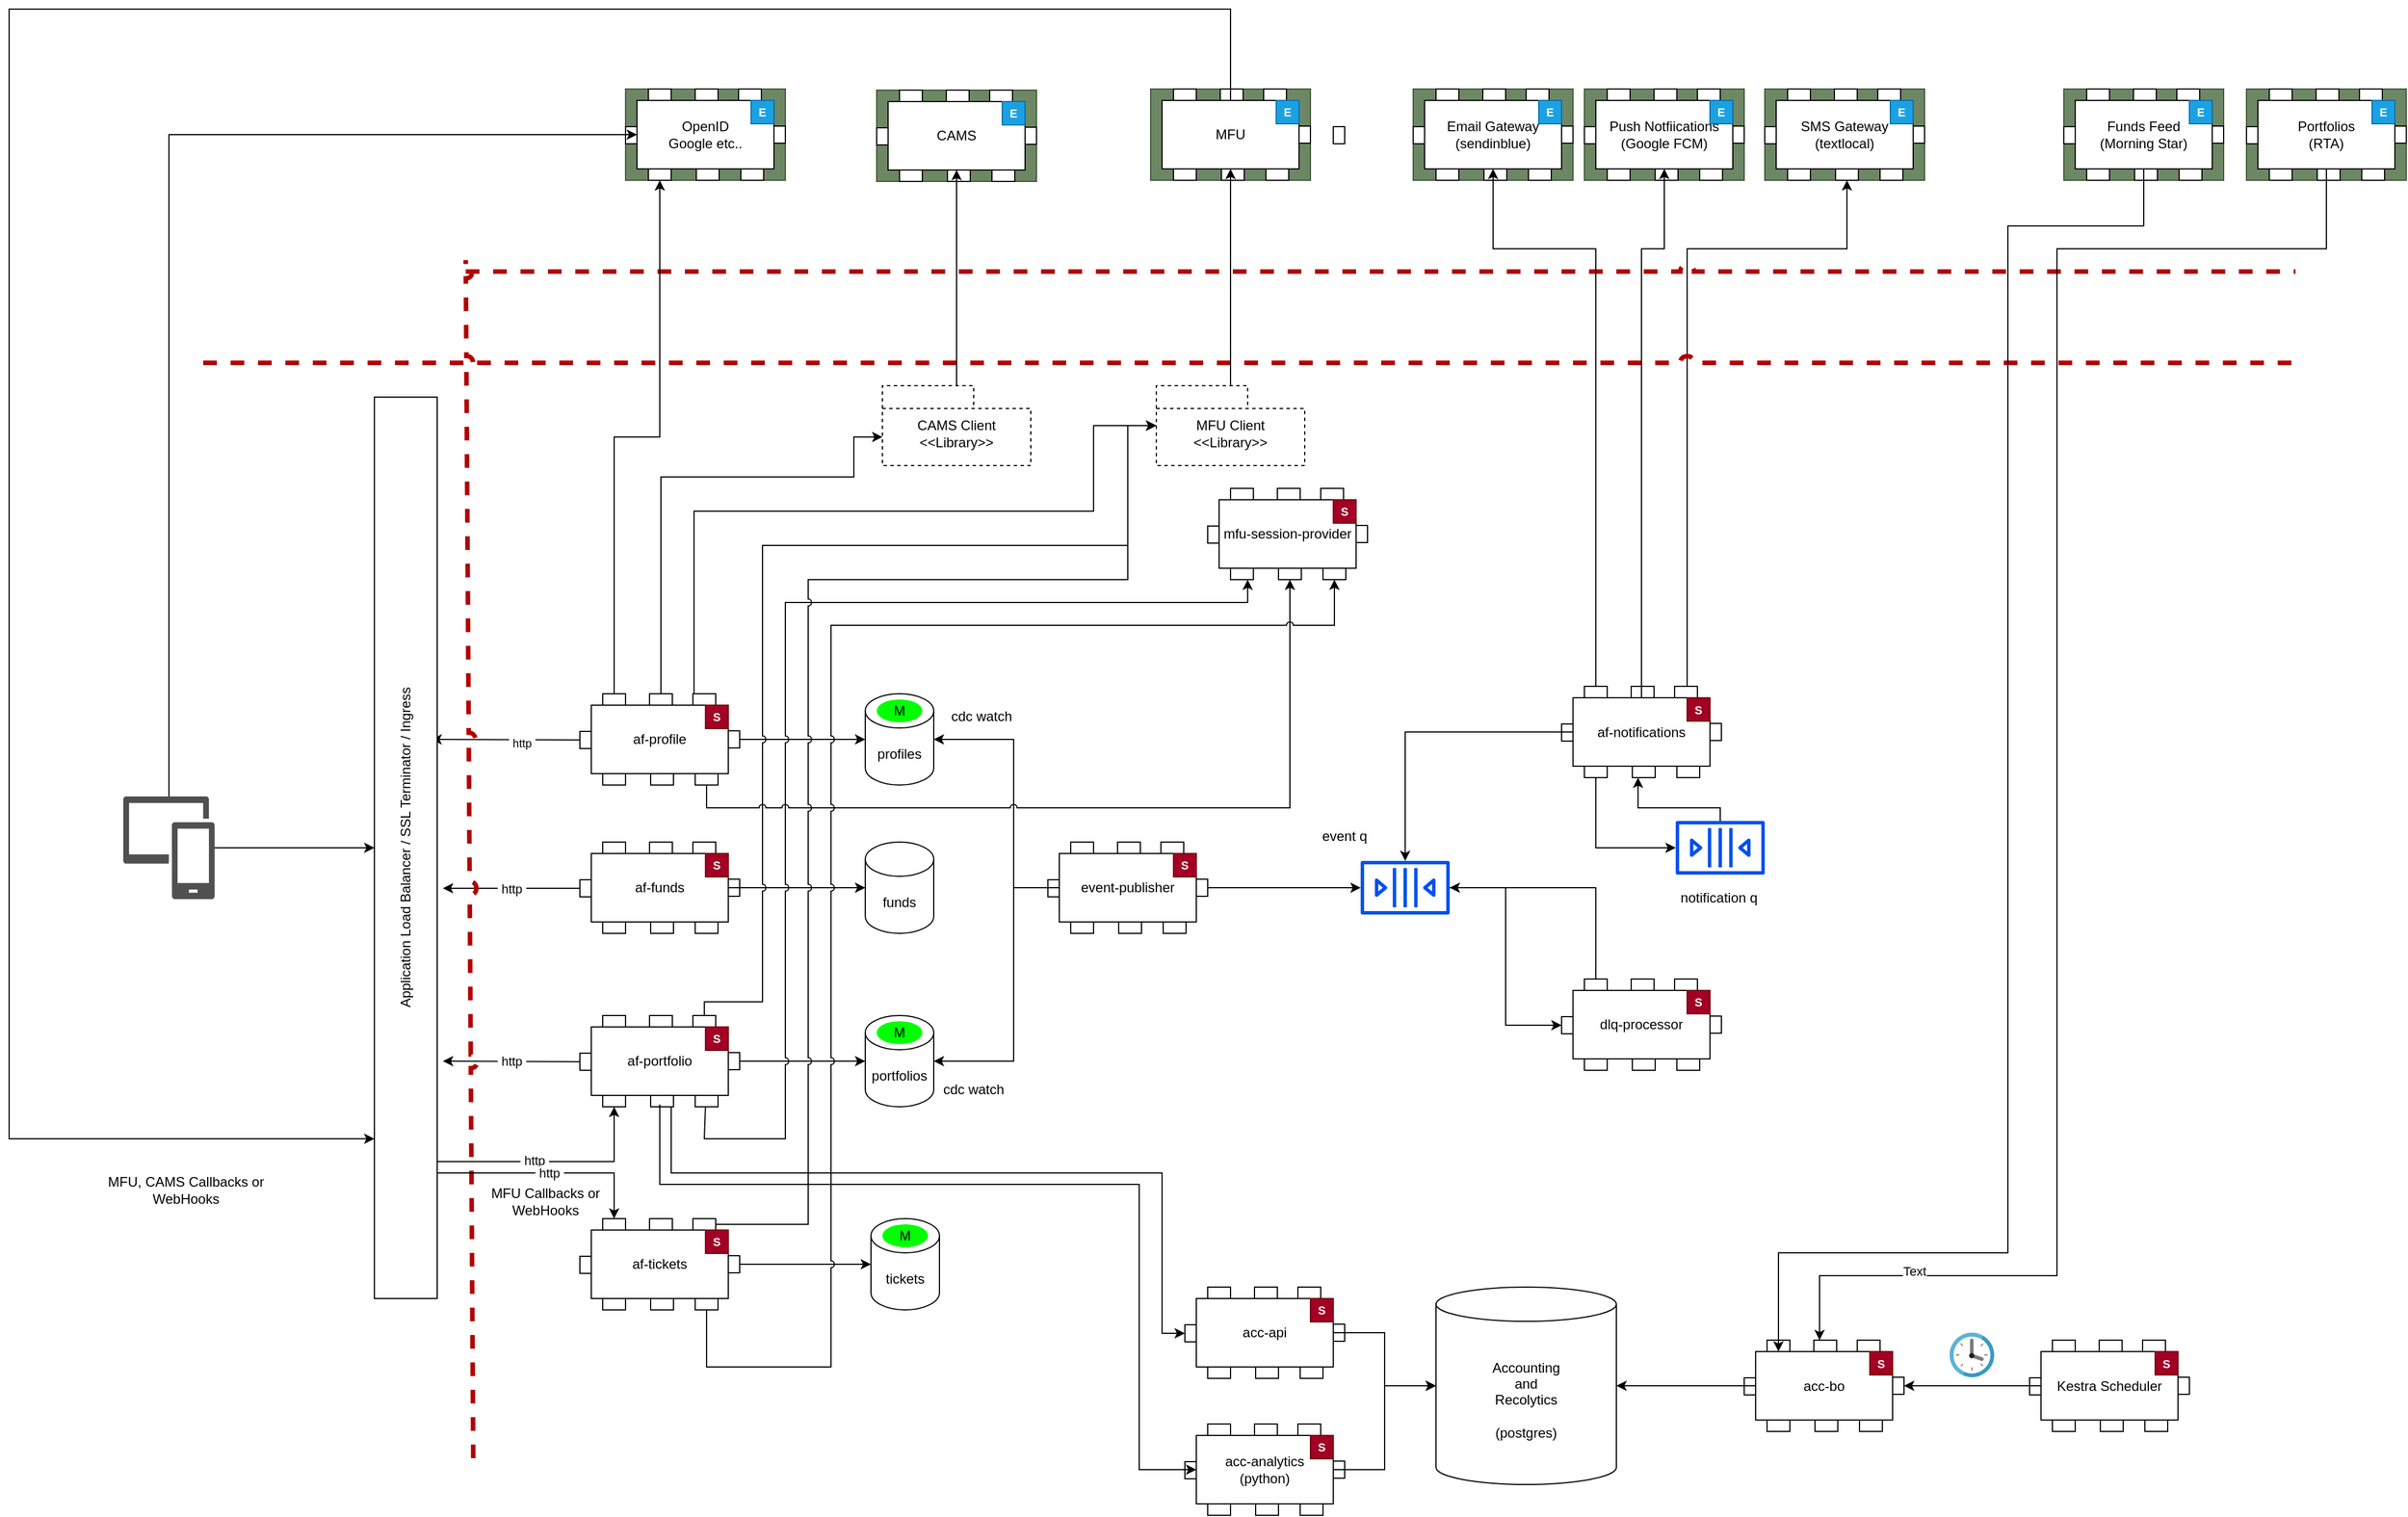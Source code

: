 <mxfile version="24.5.3" type="device" pages="7">
  <diagram name="component-arch" id="KwJw3XalWnNYXsKtHqM5">
    <mxGraphModel dx="1900" dy="1729" grid="1" gridSize="10" guides="1" tooltips="1" connect="1" arrows="1" fold="1" page="1" pageScale="1" pageWidth="850" pageHeight="1100" math="0" shadow="0">
      <root>
        <mxCell id="0" />
        <mxCell id="1" parent="0" />
        <mxCell id="Sv7rj6wUy0O4_r8zm3au-4" style="edgeStyle=none;rounded=0;orthogonalLoop=1;jettySize=auto;html=1;fontSize=10;exitX=0;exitY=0.5;exitDx=0;exitDy=0;" parent="1" source="Sv7rj6wUy0O4_r8zm3au-15" edge="1">
          <mxGeometry relative="1" as="geometry">
            <mxPoint x="10" y="220" as="targetPoint" />
            <mxPoint x="170" y="220.5" as="sourcePoint" />
          </mxGeometry>
        </mxCell>
        <mxCell id="Sv7rj6wUy0O4_r8zm3au-5" value="&amp;nbsp;http&amp;nbsp;" style="edgeLabel;html=1;align=center;verticalAlign=middle;resizable=0;points=[];fontSize=10;" parent="Sv7rj6wUy0O4_r8zm3au-4" vertex="1" connectable="0">
          <mxGeometry x="-0.212" y="2" relative="1" as="geometry">
            <mxPoint as="offset" />
          </mxGeometry>
        </mxCell>
        <mxCell id="Sv7rj6wUy0O4_r8zm3au-8" value="" style="group" parent="1" vertex="1" connectable="0">
          <mxGeometry x="140" y="180" width="140" height="80" as="geometry" />
        </mxCell>
        <mxCell id="Sv7rj6wUy0O4_r8zm3au-9" value="af-profile" style="rounded=0;whiteSpace=wrap;html=1;container=0;" parent="Sv7rj6wUy0O4_r8zm3au-8" vertex="1">
          <mxGeometry x="10" y="10" width="120" height="60" as="geometry" />
        </mxCell>
        <mxCell id="Sv7rj6wUy0O4_r8zm3au-10" value="" style="rounded=0;whiteSpace=wrap;html=1;container=0;" parent="Sv7rj6wUy0O4_r8zm3au-8" vertex="1">
          <mxGeometry x="20" width="20" height="10" as="geometry" />
        </mxCell>
        <mxCell id="Sv7rj6wUy0O4_r8zm3au-11" value="" style="rounded=0;whiteSpace=wrap;html=1;container=0;" parent="Sv7rj6wUy0O4_r8zm3au-8" vertex="1">
          <mxGeometry x="99" width="20" height="10" as="geometry" />
        </mxCell>
        <mxCell id="Sv7rj6wUy0O4_r8zm3au-12" value="" style="rounded=0;whiteSpace=wrap;html=1;container=0;" parent="Sv7rj6wUy0O4_r8zm3au-8" vertex="1">
          <mxGeometry x="20" y="70" width="20" height="10" as="geometry" />
        </mxCell>
        <mxCell id="Sv7rj6wUy0O4_r8zm3au-13" value="" style="rounded=0;whiteSpace=wrap;html=1;container=0;" parent="Sv7rj6wUy0O4_r8zm3au-8" vertex="1">
          <mxGeometry x="101" y="70" width="20" height="10" as="geometry" />
        </mxCell>
        <mxCell id="Sv7rj6wUy0O4_r8zm3au-14" value="" style="rounded=0;whiteSpace=wrap;html=1;container=0;" parent="Sv7rj6wUy0O4_r8zm3au-8" vertex="1">
          <mxGeometry x="130" y="32.5" width="10" height="15" as="geometry" />
        </mxCell>
        <mxCell id="Sv7rj6wUy0O4_r8zm3au-15" value="" style="rounded=0;whiteSpace=wrap;html=1;container=0;" parent="Sv7rj6wUy0O4_r8zm3au-8" vertex="1">
          <mxGeometry y="33" width="10" height="15" as="geometry" />
        </mxCell>
        <mxCell id="Sv7rj6wUy0O4_r8zm3au-16" value="&lt;span style=&quot;font-size: 10px;&quot;&gt;S&lt;/span&gt;" style="rounded=0;whiteSpace=wrap;html=1;fontStyle=1;fillColor=#a20025;fontColor=#ffffff;strokeColor=#6F0000;container=0;" parent="Sv7rj6wUy0O4_r8zm3au-8" vertex="1">
          <mxGeometry x="110" y="10" width="20" height="20.5" as="geometry" />
        </mxCell>
        <mxCell id="Sv7rj6wUy0O4_r8zm3au-17" value="" style="rounded=0;whiteSpace=wrap;html=1;container=0;" parent="Sv7rj6wUy0O4_r8zm3au-8" vertex="1">
          <mxGeometry x="61" width="20" height="10" as="geometry" />
        </mxCell>
        <mxCell id="Sv7rj6wUy0O4_r8zm3au-18" value="" style="rounded=0;whiteSpace=wrap;html=1;container=0;" parent="Sv7rj6wUy0O4_r8zm3au-8" vertex="1">
          <mxGeometry x="62" y="70" width="20" height="10" as="geometry" />
        </mxCell>
        <mxCell id="Sv7rj6wUy0O4_r8zm3au-19" style="edgeStyle=none;rounded=0;orthogonalLoop=1;jettySize=auto;html=1;entryX=0;entryY=0.75;entryDx=0;entryDy=0;fontSize=10;startArrow=classic;startFill=1;" parent="Sv7rj6wUy0O4_r8zm3au-8" source="Sv7rj6wUy0O4_r8zm3au-15" target="Sv7rj6wUy0O4_r8zm3au-15" edge="1">
          <mxGeometry relative="1" as="geometry" />
        </mxCell>
        <mxCell id="Sv7rj6wUy0O4_r8zm3au-20" value="" style="group" parent="1" vertex="1" connectable="0">
          <mxGeometry x="140" y="310" width="140" height="80" as="geometry" />
        </mxCell>
        <mxCell id="Sv7rj6wUy0O4_r8zm3au-21" value="af-funds" style="rounded=0;whiteSpace=wrap;html=1;container=0;" parent="Sv7rj6wUy0O4_r8zm3au-20" vertex="1">
          <mxGeometry x="10" y="10" width="120" height="60" as="geometry" />
        </mxCell>
        <mxCell id="Sv7rj6wUy0O4_r8zm3au-22" value="" style="rounded=0;whiteSpace=wrap;html=1;container=0;" parent="Sv7rj6wUy0O4_r8zm3au-20" vertex="1">
          <mxGeometry x="20" width="20" height="10" as="geometry" />
        </mxCell>
        <mxCell id="Sv7rj6wUy0O4_r8zm3au-23" value="" style="rounded=0;whiteSpace=wrap;html=1;container=0;" parent="Sv7rj6wUy0O4_r8zm3au-20" vertex="1">
          <mxGeometry x="99" width="20" height="10" as="geometry" />
        </mxCell>
        <mxCell id="Sv7rj6wUy0O4_r8zm3au-24" value="" style="rounded=0;whiteSpace=wrap;html=1;container=0;" parent="Sv7rj6wUy0O4_r8zm3au-20" vertex="1">
          <mxGeometry x="20" y="70" width="20" height="10" as="geometry" />
        </mxCell>
        <mxCell id="Sv7rj6wUy0O4_r8zm3au-25" value="" style="rounded=0;whiteSpace=wrap;html=1;container=0;" parent="Sv7rj6wUy0O4_r8zm3au-20" vertex="1">
          <mxGeometry x="101" y="70" width="20" height="10" as="geometry" />
        </mxCell>
        <mxCell id="Sv7rj6wUy0O4_r8zm3au-26" value="" style="rounded=0;whiteSpace=wrap;html=1;container=0;" parent="Sv7rj6wUy0O4_r8zm3au-20" vertex="1">
          <mxGeometry x="130" y="32.5" width="10" height="15" as="geometry" />
        </mxCell>
        <mxCell id="Sv7rj6wUy0O4_r8zm3au-27" value="" style="rounded=0;whiteSpace=wrap;html=1;container=0;" parent="Sv7rj6wUy0O4_r8zm3au-20" vertex="1">
          <mxGeometry y="33" width="10" height="15" as="geometry" />
        </mxCell>
        <mxCell id="Sv7rj6wUy0O4_r8zm3au-28" value="&lt;span style=&quot;font-size: 10px;&quot;&gt;S&lt;/span&gt;" style="rounded=0;whiteSpace=wrap;html=1;fontStyle=1;fillColor=#a20025;fontColor=#ffffff;strokeColor=#6F0000;container=0;" parent="Sv7rj6wUy0O4_r8zm3au-20" vertex="1">
          <mxGeometry x="110" y="10" width="20" height="20.5" as="geometry" />
        </mxCell>
        <mxCell id="Sv7rj6wUy0O4_r8zm3au-29" value="" style="rounded=0;whiteSpace=wrap;html=1;container=0;" parent="Sv7rj6wUy0O4_r8zm3au-20" vertex="1">
          <mxGeometry x="61" width="20" height="10" as="geometry" />
        </mxCell>
        <mxCell id="Sv7rj6wUy0O4_r8zm3au-30" value="" style="rounded=0;whiteSpace=wrap;html=1;container=0;" parent="Sv7rj6wUy0O4_r8zm3au-20" vertex="1">
          <mxGeometry x="62" y="70" width="20" height="10" as="geometry" />
        </mxCell>
        <mxCell id="Sv7rj6wUy0O4_r8zm3au-45" value="" style="group" parent="1" vertex="1" connectable="0">
          <mxGeometry x="1000" y="173.5" width="140" height="80" as="geometry" />
        </mxCell>
        <mxCell id="Sv7rj6wUy0O4_r8zm3au-46" value="af-notifications" style="rounded=0;whiteSpace=wrap;html=1;container=0;" parent="Sv7rj6wUy0O4_r8zm3au-45" vertex="1">
          <mxGeometry x="10" y="10" width="120" height="60" as="geometry" />
        </mxCell>
        <mxCell id="Sv7rj6wUy0O4_r8zm3au-47" value="" style="rounded=0;whiteSpace=wrap;html=1;container=0;" parent="Sv7rj6wUy0O4_r8zm3au-45" vertex="1">
          <mxGeometry x="20" width="20" height="10" as="geometry" />
        </mxCell>
        <mxCell id="Sv7rj6wUy0O4_r8zm3au-48" value="" style="rounded=0;whiteSpace=wrap;html=1;container=0;" parent="Sv7rj6wUy0O4_r8zm3au-45" vertex="1">
          <mxGeometry x="99" width="20" height="10" as="geometry" />
        </mxCell>
        <mxCell id="Sv7rj6wUy0O4_r8zm3au-49" value="" style="rounded=0;whiteSpace=wrap;html=1;container=0;" parent="Sv7rj6wUy0O4_r8zm3au-45" vertex="1">
          <mxGeometry x="20" y="70" width="20" height="10" as="geometry" />
        </mxCell>
        <mxCell id="Sv7rj6wUy0O4_r8zm3au-50" value="" style="rounded=0;whiteSpace=wrap;html=1;container=0;" parent="Sv7rj6wUy0O4_r8zm3au-45" vertex="1">
          <mxGeometry x="101" y="70" width="20" height="10" as="geometry" />
        </mxCell>
        <mxCell id="Sv7rj6wUy0O4_r8zm3au-51" value="" style="rounded=0;whiteSpace=wrap;html=1;container=0;" parent="Sv7rj6wUy0O4_r8zm3au-45" vertex="1">
          <mxGeometry x="130" y="32.5" width="10" height="15" as="geometry" />
        </mxCell>
        <mxCell id="Sv7rj6wUy0O4_r8zm3au-52" value="" style="rounded=0;whiteSpace=wrap;html=1;container=0;" parent="Sv7rj6wUy0O4_r8zm3au-45" vertex="1">
          <mxGeometry y="33" width="10" height="15" as="geometry" />
        </mxCell>
        <mxCell id="Sv7rj6wUy0O4_r8zm3au-53" value="&lt;span style=&quot;font-size: 10px;&quot;&gt;S&lt;/span&gt;" style="rounded=0;whiteSpace=wrap;html=1;fontStyle=1;fillColor=#a20025;fontColor=#ffffff;strokeColor=#6F0000;container=0;" parent="Sv7rj6wUy0O4_r8zm3au-45" vertex="1">
          <mxGeometry x="110" y="10" width="20" height="20.5" as="geometry" />
        </mxCell>
        <mxCell id="Sv7rj6wUy0O4_r8zm3au-54" value="" style="rounded=0;whiteSpace=wrap;html=1;container=0;" parent="Sv7rj6wUy0O4_r8zm3au-45" vertex="1">
          <mxGeometry x="61" width="20" height="10" as="geometry" />
        </mxCell>
        <mxCell id="Sv7rj6wUy0O4_r8zm3au-55" value="" style="rounded=0;whiteSpace=wrap;html=1;container=0;" parent="Sv7rj6wUy0O4_r8zm3au-45" vertex="1">
          <mxGeometry x="62" y="70" width="20" height="10" as="geometry" />
        </mxCell>
        <mxCell id="Sv7rj6wUy0O4_r8zm3au-58" value="" style="group;fillColor=#6d8764;fontColor=#ffffff;strokeColor=#3A5431;" parent="1" vertex="1" connectable="0">
          <mxGeometry x="870" y="-350" width="140" height="80" as="geometry" />
        </mxCell>
        <mxCell id="Sv7rj6wUy0O4_r8zm3au-59" value="Email Gateway&lt;div&gt;(sendinblue)&lt;/div&gt;" style="rounded=0;whiteSpace=wrap;html=1;container=0;" parent="Sv7rj6wUy0O4_r8zm3au-58" vertex="1">
          <mxGeometry x="10" y="10" width="120" height="60" as="geometry" />
        </mxCell>
        <mxCell id="Sv7rj6wUy0O4_r8zm3au-60" value="" style="rounded=0;whiteSpace=wrap;html=1;container=0;" parent="Sv7rj6wUy0O4_r8zm3au-58" vertex="1">
          <mxGeometry x="20" width="20" height="10" as="geometry" />
        </mxCell>
        <mxCell id="Sv7rj6wUy0O4_r8zm3au-61" value="" style="rounded=0;whiteSpace=wrap;html=1;container=0;" parent="Sv7rj6wUy0O4_r8zm3au-58" vertex="1">
          <mxGeometry x="99" width="20" height="10" as="geometry" />
        </mxCell>
        <mxCell id="Sv7rj6wUy0O4_r8zm3au-62" value="" style="rounded=0;whiteSpace=wrap;html=1;container=0;" parent="Sv7rj6wUy0O4_r8zm3au-58" vertex="1">
          <mxGeometry x="20" y="70" width="20" height="10" as="geometry" />
        </mxCell>
        <mxCell id="Sv7rj6wUy0O4_r8zm3au-63" value="" style="rounded=0;whiteSpace=wrap;html=1;container=0;" parent="Sv7rj6wUy0O4_r8zm3au-58" vertex="1">
          <mxGeometry x="101" y="70" width="20" height="10" as="geometry" />
        </mxCell>
        <mxCell id="Sv7rj6wUy0O4_r8zm3au-64" value="" style="rounded=0;whiteSpace=wrap;html=1;container=0;" parent="Sv7rj6wUy0O4_r8zm3au-58" vertex="1">
          <mxGeometry x="130" y="32.5" width="10" height="15" as="geometry" />
        </mxCell>
        <mxCell id="Sv7rj6wUy0O4_r8zm3au-65" value="" style="rounded=0;whiteSpace=wrap;html=1;container=0;" parent="Sv7rj6wUy0O4_r8zm3au-58" vertex="1">
          <mxGeometry y="33" width="10" height="15" as="geometry" />
        </mxCell>
        <mxCell id="Sv7rj6wUy0O4_r8zm3au-66" value="&lt;span style=&quot;font-size: 10px;&quot;&gt;E&lt;/span&gt;" style="rounded=0;whiteSpace=wrap;html=1;fontStyle=1;fillColor=#1ba1e2;strokeColor=#006EAF;container=0;fontColor=#ffffff;" parent="Sv7rj6wUy0O4_r8zm3au-58" vertex="1">
          <mxGeometry x="110" y="10" width="20" height="20.5" as="geometry" />
        </mxCell>
        <mxCell id="Sv7rj6wUy0O4_r8zm3au-67" value="" style="rounded=0;whiteSpace=wrap;html=1;container=0;" parent="Sv7rj6wUy0O4_r8zm3au-58" vertex="1">
          <mxGeometry x="61" width="20" height="10" as="geometry" />
        </mxCell>
        <mxCell id="Sv7rj6wUy0O4_r8zm3au-68" value="" style="rounded=0;whiteSpace=wrap;html=1;container=0;" parent="Sv7rj6wUy0O4_r8zm3au-58" vertex="1">
          <mxGeometry x="62" y="70" width="20" height="10" as="geometry" />
        </mxCell>
        <mxCell id="Sv7rj6wUy0O4_r8zm3au-69" value="" style="group;fillColor=#6d8764;fontColor=#ffffff;strokeColor=#3A5431;" parent="1" vertex="1" connectable="0">
          <mxGeometry x="1178" y="-350" width="140" height="80" as="geometry" />
        </mxCell>
        <mxCell id="Sv7rj6wUy0O4_r8zm3au-70" value="SMS Gateway&lt;div&gt;(textlocal)&lt;/div&gt;" style="rounded=0;whiteSpace=wrap;html=1;container=0;" parent="Sv7rj6wUy0O4_r8zm3au-69" vertex="1">
          <mxGeometry x="10" y="10" width="120" height="60" as="geometry" />
        </mxCell>
        <mxCell id="Sv7rj6wUy0O4_r8zm3au-71" value="" style="rounded=0;whiteSpace=wrap;html=1;container=0;" parent="Sv7rj6wUy0O4_r8zm3au-69" vertex="1">
          <mxGeometry x="20" width="20" height="10" as="geometry" />
        </mxCell>
        <mxCell id="Sv7rj6wUy0O4_r8zm3au-72" value="" style="rounded=0;whiteSpace=wrap;html=1;container=0;" parent="Sv7rj6wUy0O4_r8zm3au-69" vertex="1">
          <mxGeometry x="99" width="20" height="10" as="geometry" />
        </mxCell>
        <mxCell id="Sv7rj6wUy0O4_r8zm3au-73" value="" style="rounded=0;whiteSpace=wrap;html=1;container=0;" parent="Sv7rj6wUy0O4_r8zm3au-69" vertex="1">
          <mxGeometry x="20" y="70" width="20" height="10" as="geometry" />
        </mxCell>
        <mxCell id="Sv7rj6wUy0O4_r8zm3au-74" value="" style="rounded=0;whiteSpace=wrap;html=1;container=0;" parent="Sv7rj6wUy0O4_r8zm3au-69" vertex="1">
          <mxGeometry x="101" y="70" width="20" height="10" as="geometry" />
        </mxCell>
        <mxCell id="Sv7rj6wUy0O4_r8zm3au-75" value="" style="rounded=0;whiteSpace=wrap;html=1;container=0;" parent="Sv7rj6wUy0O4_r8zm3au-69" vertex="1">
          <mxGeometry x="130" y="32.5" width="10" height="15" as="geometry" />
        </mxCell>
        <mxCell id="Sv7rj6wUy0O4_r8zm3au-76" value="" style="rounded=0;whiteSpace=wrap;html=1;container=0;" parent="Sv7rj6wUy0O4_r8zm3au-69" vertex="1">
          <mxGeometry y="33" width="10" height="15" as="geometry" />
        </mxCell>
        <mxCell id="Sv7rj6wUy0O4_r8zm3au-77" value="&lt;span style=&quot;font-size: 10px;&quot;&gt;E&lt;/span&gt;" style="rounded=0;whiteSpace=wrap;html=1;fontStyle=1;fillColor=#1ba1e2;strokeColor=#006EAF;container=0;fontColor=#ffffff;" parent="Sv7rj6wUy0O4_r8zm3au-69" vertex="1">
          <mxGeometry x="110" y="10" width="20" height="20.5" as="geometry" />
        </mxCell>
        <mxCell id="Sv7rj6wUy0O4_r8zm3au-78" value="" style="rounded=0;whiteSpace=wrap;html=1;container=0;" parent="Sv7rj6wUy0O4_r8zm3au-69" vertex="1">
          <mxGeometry x="61" width="20" height="10" as="geometry" />
        </mxCell>
        <mxCell id="Sv7rj6wUy0O4_r8zm3au-79" value="" style="rounded=0;whiteSpace=wrap;html=1;container=0;" parent="Sv7rj6wUy0O4_r8zm3au-69" vertex="1">
          <mxGeometry x="62" y="70" width="20" height="10" as="geometry" />
        </mxCell>
        <mxCell id="GhfqcsW-Oxv_-SULtzGo-60" style="edgeStyle=orthogonalEdgeStyle;rounded=0;orthogonalLoop=1;jettySize=auto;html=1;entryX=0;entryY=0.5;entryDx=0;entryDy=0;" edge="1" parent="1" source="Sv7rj6wUy0O4_r8zm3au-81" target="GhfqcsW-Oxv_-SULtzGo-48">
          <mxGeometry relative="1" as="geometry" />
        </mxCell>
        <mxCell id="Sv7rj6wUy0O4_r8zm3au-81" value="" style="sketch=0;outlineConnect=0;fontColor=#ffffff;fillColor=#0050ef;strokeColor=#001DBC;dashed=0;verticalLabelPosition=bottom;verticalAlign=top;align=center;html=1;fontSize=12;fontStyle=0;aspect=fixed;pointerEvents=1;shape=mxgraph.aws4.queue;" parent="1" vertex="1">
          <mxGeometry x="824" y="326.5" width="78" height="47" as="geometry" />
        </mxCell>
        <mxCell id="Sv7rj6wUy0O4_r8zm3au-83" value="" style="group" parent="1" vertex="1" connectable="0">
          <mxGeometry x="140" y="462" width="140" height="80" as="geometry" />
        </mxCell>
        <mxCell id="Sv7rj6wUy0O4_r8zm3au-84" value="af-portfolio" style="rounded=0;whiteSpace=wrap;html=1;container=0;" parent="Sv7rj6wUy0O4_r8zm3au-83" vertex="1">
          <mxGeometry x="10" y="10" width="120" height="60" as="geometry" />
        </mxCell>
        <mxCell id="Sv7rj6wUy0O4_r8zm3au-85" value="" style="rounded=0;whiteSpace=wrap;html=1;container=0;" parent="Sv7rj6wUy0O4_r8zm3au-83" vertex="1">
          <mxGeometry x="20" width="20" height="10" as="geometry" />
        </mxCell>
        <mxCell id="Sv7rj6wUy0O4_r8zm3au-86" value="" style="rounded=0;whiteSpace=wrap;html=1;container=0;" parent="Sv7rj6wUy0O4_r8zm3au-83" vertex="1">
          <mxGeometry x="99" width="20" height="10" as="geometry" />
        </mxCell>
        <mxCell id="Sv7rj6wUy0O4_r8zm3au-87" value="" style="rounded=0;whiteSpace=wrap;html=1;container=0;" parent="Sv7rj6wUy0O4_r8zm3au-83" vertex="1">
          <mxGeometry x="20" y="70" width="20" height="10" as="geometry" />
        </mxCell>
        <mxCell id="Sv7rj6wUy0O4_r8zm3au-88" value="" style="rounded=0;whiteSpace=wrap;html=1;container=0;" parent="Sv7rj6wUy0O4_r8zm3au-83" vertex="1">
          <mxGeometry x="101" y="70" width="20" height="10" as="geometry" />
        </mxCell>
        <mxCell id="Sv7rj6wUy0O4_r8zm3au-89" value="" style="rounded=0;whiteSpace=wrap;html=1;container=0;" parent="Sv7rj6wUy0O4_r8zm3au-83" vertex="1">
          <mxGeometry x="130" y="32.5" width="10" height="15" as="geometry" />
        </mxCell>
        <mxCell id="Sv7rj6wUy0O4_r8zm3au-90" value="" style="rounded=0;whiteSpace=wrap;html=1;container=0;" parent="Sv7rj6wUy0O4_r8zm3au-83" vertex="1">
          <mxGeometry y="33" width="10" height="15" as="geometry" />
        </mxCell>
        <mxCell id="Sv7rj6wUy0O4_r8zm3au-91" value="&lt;span style=&quot;font-size: 10px;&quot;&gt;S&lt;/span&gt;" style="rounded=0;whiteSpace=wrap;html=1;fontStyle=1;fillColor=#a20025;fontColor=#ffffff;strokeColor=#6F0000;container=0;" parent="Sv7rj6wUy0O4_r8zm3au-83" vertex="1">
          <mxGeometry x="110" y="10" width="20" height="20.5" as="geometry" />
        </mxCell>
        <mxCell id="Sv7rj6wUy0O4_r8zm3au-92" value="" style="rounded=0;whiteSpace=wrap;html=1;container=0;" parent="Sv7rj6wUy0O4_r8zm3au-83" vertex="1">
          <mxGeometry x="61" width="20" height="10" as="geometry" />
        </mxCell>
        <mxCell id="Sv7rj6wUy0O4_r8zm3au-93" value="" style="rounded=0;whiteSpace=wrap;html=1;container=0;" parent="Sv7rj6wUy0O4_r8zm3au-83" vertex="1">
          <mxGeometry x="62" y="70" width="20" height="10" as="geometry" />
        </mxCell>
        <mxCell id="Sv7rj6wUy0O4_r8zm3au-107" style="edgeStyle=orthogonalEdgeStyle;rounded=0;jumpStyle=arc;orthogonalLoop=1;jettySize=auto;html=1;entryX=0.5;entryY=1;entryDx=0;entryDy=0;fontSize=10;startArrow=none;startFill=0;" parent="1" source="Sv7rj6wUy0O4_r8zm3au-48" target="Sv7rj6wUy0O4_r8zm3au-79" edge="1">
          <mxGeometry relative="1" as="geometry">
            <Array as="points">
              <mxPoint x="1110" y="-210" />
              <mxPoint x="1250" y="-210" />
            </Array>
          </mxGeometry>
        </mxCell>
        <mxCell id="Sv7rj6wUy0O4_r8zm3au-108" value="&amp;nbsp;http&amp;nbsp;" style="edgeStyle=orthogonalEdgeStyle;rounded=0;orthogonalLoop=1;jettySize=auto;html=1;" parent="1" source="Sv7rj6wUy0O4_r8zm3au-27" edge="1">
          <mxGeometry relative="1" as="geometry">
            <mxPoint x="20" y="350.5" as="targetPoint" />
          </mxGeometry>
        </mxCell>
        <mxCell id="Sv7rj6wUy0O4_r8zm3au-139" style="edgeStyle=orthogonalEdgeStyle;rounded=0;orthogonalLoop=1;jettySize=auto;html=1;exitX=1;exitY=0.5;exitDx=0;exitDy=0;" parent="1" source="Sv7rj6wUy0O4_r8zm3au-89" target="GhfqcsW-Oxv_-SULtzGo-19" edge="1">
          <mxGeometry relative="1" as="geometry">
            <mxPoint x="290" y="510" as="sourcePoint" />
            <mxPoint x="430" y="502.5" as="targetPoint" />
          </mxGeometry>
        </mxCell>
        <mxCell id="Sv7rj6wUy0O4_r8zm3au-144" value="" style="endArrow=none;dashed=1;html=1;rounded=0;strokeWidth=4;jumpStyle=arc;fillColor=#e51400;strokeColor=#B20000;" parent="1" edge="1">
          <mxGeometry width="50" height="50" relative="1" as="geometry">
            <mxPoint x="-190" y="-110" as="sourcePoint" />
            <mxPoint x="1648" y="-110" as="targetPoint" />
          </mxGeometry>
        </mxCell>
        <mxCell id="Sv7rj6wUy0O4_r8zm3au-145" value="" style="endArrow=none;dashed=1;html=1;rounded=0;strokeWidth=4;jumpStyle=arc;fillColor=#e51400;strokeColor=#B20000;" parent="1" edge="1">
          <mxGeometry width="50" height="50" relative="1" as="geometry">
            <mxPoint x="40" y="-190" as="sourcePoint" />
            <mxPoint x="1643" y="-190" as="targetPoint" />
          </mxGeometry>
        </mxCell>
        <mxCell id="Sv7rj6wUy0O4_r8zm3au-146" value="&amp;nbsp;http&amp;nbsp;" style="edgeStyle=orthogonalEdgeStyle;rounded=0;jumpStyle=arc;orthogonalLoop=1;jettySize=auto;html=1;strokeWidth=1;exitX=0;exitY=0.5;exitDx=0;exitDy=0;" parent="1" source="Sv7rj6wUy0O4_r8zm3au-90" edge="1">
          <mxGeometry relative="1" as="geometry">
            <mxPoint x="20" y="502" as="targetPoint" />
          </mxGeometry>
        </mxCell>
        <mxCell id="Sv7rj6wUy0O4_r8zm3au-147" value="" style="endArrow=none;dashed=1;html=1;rounded=0;strokeWidth=4;jumpStyle=arc;fillColor=#e51400;strokeColor=#B20000;" parent="1" edge="1">
          <mxGeometry width="50" height="50" relative="1" as="geometry">
            <mxPoint x="46.6" y="850" as="sourcePoint" />
            <mxPoint x="40" y="-200" as="targetPoint" />
          </mxGeometry>
        </mxCell>
        <mxCell id="dkTE4BU4hR5gkiV5OJlC-12" value="" style="group;fillColor=#6d8764;fontColor=#ffffff;strokeColor=#3A5431;" parent="1" vertex="1" connectable="0">
          <mxGeometry x="180" y="-350" width="140" height="80" as="geometry" />
        </mxCell>
        <mxCell id="dkTE4BU4hR5gkiV5OJlC-13" value="OpenID&lt;br&gt;Google etc.." style="rounded=0;whiteSpace=wrap;html=1;container=0;" parent="dkTE4BU4hR5gkiV5OJlC-12" vertex="1">
          <mxGeometry x="10" y="10" width="120" height="60" as="geometry" />
        </mxCell>
        <mxCell id="dkTE4BU4hR5gkiV5OJlC-14" value="" style="rounded=0;whiteSpace=wrap;html=1;container=0;" parent="dkTE4BU4hR5gkiV5OJlC-12" vertex="1">
          <mxGeometry x="20" width="20" height="10" as="geometry" />
        </mxCell>
        <mxCell id="dkTE4BU4hR5gkiV5OJlC-15" value="" style="rounded=0;whiteSpace=wrap;html=1;container=0;" parent="dkTE4BU4hR5gkiV5OJlC-12" vertex="1">
          <mxGeometry x="99" width="20" height="10" as="geometry" />
        </mxCell>
        <mxCell id="dkTE4BU4hR5gkiV5OJlC-16" value="" style="rounded=0;whiteSpace=wrap;html=1;container=0;" parent="dkTE4BU4hR5gkiV5OJlC-12" vertex="1">
          <mxGeometry x="20" y="70" width="20" height="10" as="geometry" />
        </mxCell>
        <mxCell id="dkTE4BU4hR5gkiV5OJlC-17" value="" style="rounded=0;whiteSpace=wrap;html=1;container=0;" parent="dkTE4BU4hR5gkiV5OJlC-12" vertex="1">
          <mxGeometry x="101" y="70" width="20" height="10" as="geometry" />
        </mxCell>
        <mxCell id="dkTE4BU4hR5gkiV5OJlC-18" value="" style="rounded=0;whiteSpace=wrap;html=1;container=0;" parent="dkTE4BU4hR5gkiV5OJlC-12" vertex="1">
          <mxGeometry x="130" y="32.5" width="10" height="15" as="geometry" />
        </mxCell>
        <mxCell id="dkTE4BU4hR5gkiV5OJlC-19" value="" style="rounded=0;whiteSpace=wrap;html=1;container=0;" parent="dkTE4BU4hR5gkiV5OJlC-12" vertex="1">
          <mxGeometry y="33" width="10" height="15" as="geometry" />
        </mxCell>
        <mxCell id="dkTE4BU4hR5gkiV5OJlC-20" value="&lt;span style=&quot;font-size: 10px;&quot;&gt;E&lt;/span&gt;" style="rounded=0;whiteSpace=wrap;html=1;fontStyle=1;fillColor=#1ba1e2;strokeColor=#006EAF;container=0;fontColor=#ffffff;" parent="dkTE4BU4hR5gkiV5OJlC-12" vertex="1">
          <mxGeometry x="110" y="10" width="20" height="20.5" as="geometry" />
        </mxCell>
        <mxCell id="dkTE4BU4hR5gkiV5OJlC-21" value="" style="rounded=0;whiteSpace=wrap;html=1;container=0;" parent="dkTE4BU4hR5gkiV5OJlC-12" vertex="1">
          <mxGeometry x="61" width="20" height="10" as="geometry" />
        </mxCell>
        <mxCell id="dkTE4BU4hR5gkiV5OJlC-22" value="" style="rounded=0;whiteSpace=wrap;html=1;container=0;" parent="dkTE4BU4hR5gkiV5OJlC-12" vertex="1">
          <mxGeometry x="62" y="70" width="20" height="10" as="geometry" />
        </mxCell>
        <mxCell id="2FfRYW-XDoH2mVlwKGdH-5" style="edgeStyle=orthogonalEdgeStyle;rounded=0;orthogonalLoop=1;jettySize=auto;html=1;" parent="1" source="2FfRYW-XDoH2mVlwKGdH-1" target="2FfRYW-XDoH2mVlwKGdH-3" edge="1">
          <mxGeometry relative="1" as="geometry" />
        </mxCell>
        <mxCell id="7k0OheG8bsCu14sCFu1M-1" style="edgeStyle=orthogonalEdgeStyle;rounded=0;orthogonalLoop=1;jettySize=auto;html=1;entryX=0;entryY=0.5;entryDx=0;entryDy=0;" parent="1" source="2FfRYW-XDoH2mVlwKGdH-1" target="dkTE4BU4hR5gkiV5OJlC-13" edge="1">
          <mxGeometry relative="1" as="geometry">
            <Array as="points">
              <mxPoint x="-220" y="-310" />
            </Array>
          </mxGeometry>
        </mxCell>
        <mxCell id="2FfRYW-XDoH2mVlwKGdH-1" value="" style="sketch=0;pointerEvents=1;shadow=0;dashed=0;html=1;strokeColor=none;labelPosition=center;verticalLabelPosition=bottom;verticalAlign=top;align=center;fillColor=#505050;shape=mxgraph.mscae.intune.device_group" parent="1" vertex="1">
          <mxGeometry x="-260" y="270" width="80" height="90" as="geometry" />
        </mxCell>
        <mxCell id="GhfqcsW-Oxv_-SULtzGo-96" style="edgeStyle=orthogonalEdgeStyle;rounded=0;orthogonalLoop=1;jettySize=auto;html=1;entryX=0.5;entryY=1;entryDx=0;entryDy=0;" edge="1" parent="1" source="2FfRYW-XDoH2mVlwKGdH-3" target="Sv7rj6wUy0O4_r8zm3au-87">
          <mxGeometry relative="1" as="geometry">
            <Array as="points">
              <mxPoint x="170" y="590" />
            </Array>
          </mxGeometry>
        </mxCell>
        <mxCell id="GhfqcsW-Oxv_-SULtzGo-99" value="&amp;nbsp;http&amp;nbsp;" style="edgeLabel;html=1;align=center;verticalAlign=middle;resizable=0;points=[];" vertex="1" connectable="0" parent="GhfqcsW-Oxv_-SULtzGo-96">
          <mxGeometry x="-0.165" y="1" relative="1" as="geometry">
            <mxPoint as="offset" />
          </mxGeometry>
        </mxCell>
        <mxCell id="GhfqcsW-Oxv_-SULtzGo-97" value="&amp;nbsp;http&amp;nbsp;" style="edgeStyle=orthogonalEdgeStyle;rounded=0;orthogonalLoop=1;jettySize=auto;html=1;entryX=0.5;entryY=0;entryDx=0;entryDy=0;" edge="1" parent="1" source="2FfRYW-XDoH2mVlwKGdH-3" target="GhfqcsW-Oxv_-SULtzGo-64">
          <mxGeometry relative="1" as="geometry">
            <Array as="points">
              <mxPoint x="170" y="600" />
            </Array>
          </mxGeometry>
        </mxCell>
        <mxCell id="2FfRYW-XDoH2mVlwKGdH-3" value="Application Load Balancer / SSL Terminator / Ingress" style="rounded=0;whiteSpace=wrap;html=1;horizontal=0;" parent="1" vertex="1">
          <mxGeometry x="-40" y="-80" width="55" height="790" as="geometry" />
        </mxCell>
        <mxCell id="2FfRYW-XDoH2mVlwKGdH-7" value="" style="group" parent="1" vertex="1" connectable="0">
          <mxGeometry x="550" y="310" width="140" height="80" as="geometry" />
        </mxCell>
        <mxCell id="2FfRYW-XDoH2mVlwKGdH-8" value="event-publisher" style="rounded=0;whiteSpace=wrap;html=1;container=0;" parent="2FfRYW-XDoH2mVlwKGdH-7" vertex="1">
          <mxGeometry x="10" y="10" width="120" height="60" as="geometry" />
        </mxCell>
        <mxCell id="2FfRYW-XDoH2mVlwKGdH-9" value="" style="rounded=0;whiteSpace=wrap;html=1;container=0;" parent="2FfRYW-XDoH2mVlwKGdH-7" vertex="1">
          <mxGeometry x="20" width="20" height="10" as="geometry" />
        </mxCell>
        <mxCell id="2FfRYW-XDoH2mVlwKGdH-10" value="" style="rounded=0;whiteSpace=wrap;html=1;container=0;" parent="2FfRYW-XDoH2mVlwKGdH-7" vertex="1">
          <mxGeometry x="99" width="20" height="10" as="geometry" />
        </mxCell>
        <mxCell id="2FfRYW-XDoH2mVlwKGdH-11" value="" style="rounded=0;whiteSpace=wrap;html=1;container=0;" parent="2FfRYW-XDoH2mVlwKGdH-7" vertex="1">
          <mxGeometry x="20" y="70" width="20" height="10" as="geometry" />
        </mxCell>
        <mxCell id="2FfRYW-XDoH2mVlwKGdH-12" value="" style="rounded=0;whiteSpace=wrap;html=1;container=0;" parent="2FfRYW-XDoH2mVlwKGdH-7" vertex="1">
          <mxGeometry x="101" y="70" width="20" height="10" as="geometry" />
        </mxCell>
        <mxCell id="2FfRYW-XDoH2mVlwKGdH-13" value="" style="rounded=0;whiteSpace=wrap;html=1;container=0;" parent="2FfRYW-XDoH2mVlwKGdH-7" vertex="1">
          <mxGeometry x="130" y="32.5" width="10" height="15" as="geometry" />
        </mxCell>
        <mxCell id="2FfRYW-XDoH2mVlwKGdH-14" value="" style="rounded=0;whiteSpace=wrap;html=1;container=0;" parent="2FfRYW-XDoH2mVlwKGdH-7" vertex="1">
          <mxGeometry y="33" width="10" height="15" as="geometry" />
        </mxCell>
        <mxCell id="2FfRYW-XDoH2mVlwKGdH-15" value="&lt;span style=&quot;font-size: 10px;&quot;&gt;S&lt;/span&gt;" style="rounded=0;whiteSpace=wrap;html=1;fontStyle=1;fillColor=#a20025;fontColor=#ffffff;strokeColor=#6F0000;container=0;" parent="2FfRYW-XDoH2mVlwKGdH-7" vertex="1">
          <mxGeometry x="110" y="10" width="20" height="20.5" as="geometry" />
        </mxCell>
        <mxCell id="2FfRYW-XDoH2mVlwKGdH-16" value="" style="rounded=0;whiteSpace=wrap;html=1;container=0;" parent="2FfRYW-XDoH2mVlwKGdH-7" vertex="1">
          <mxGeometry x="61" width="20" height="10" as="geometry" />
        </mxCell>
        <mxCell id="2FfRYW-XDoH2mVlwKGdH-17" value="" style="rounded=0;whiteSpace=wrap;html=1;container=0;" parent="2FfRYW-XDoH2mVlwKGdH-7" vertex="1">
          <mxGeometry x="62" y="70" width="20" height="10" as="geometry" />
        </mxCell>
        <mxCell id="2FfRYW-XDoH2mVlwKGdH-28" value="" style="group" parent="1" vertex="1" connectable="0">
          <mxGeometry x="390" y="180" width="60" height="80" as="geometry" />
        </mxCell>
        <mxCell id="2FfRYW-XDoH2mVlwKGdH-25" value="profiles" style="shape=cylinder3;whiteSpace=wrap;html=1;boundedLbl=1;backgroundOutline=1;size=15;" parent="2FfRYW-XDoH2mVlwKGdH-28" vertex="1">
          <mxGeometry width="60" height="80" as="geometry" />
        </mxCell>
        <mxCell id="2FfRYW-XDoH2mVlwKGdH-27" value="M" style="ellipse;whiteSpace=wrap;html=1;fillColor=#00FF00;strokeColor=none;" parent="2FfRYW-XDoH2mVlwKGdH-28" vertex="1">
          <mxGeometry x="10" y="5" width="40" height="20" as="geometry" />
        </mxCell>
        <mxCell id="2FfRYW-XDoH2mVlwKGdH-29" style="edgeStyle=orthogonalEdgeStyle;rounded=0;orthogonalLoop=1;jettySize=auto;html=1;" parent="1" source="Sv7rj6wUy0O4_r8zm3au-14" target="2FfRYW-XDoH2mVlwKGdH-25" edge="1">
          <mxGeometry relative="1" as="geometry" />
        </mxCell>
        <mxCell id="2FfRYW-XDoH2mVlwKGdH-30" style="edgeStyle=orthogonalEdgeStyle;rounded=0;orthogonalLoop=1;jettySize=auto;html=1;entryX=1;entryY=0.5;entryDx=0;entryDy=0;entryPerimeter=0;" parent="1" source="2FfRYW-XDoH2mVlwKGdH-8" target="2FfRYW-XDoH2mVlwKGdH-25" edge="1">
          <mxGeometry relative="1" as="geometry">
            <Array as="points">
              <mxPoint x="520" y="350" />
              <mxPoint x="520" y="220" />
            </Array>
          </mxGeometry>
        </mxCell>
        <mxCell id="7k0OheG8bsCu14sCFu1M-3" style="edgeStyle=orthogonalEdgeStyle;rounded=0;orthogonalLoop=1;jettySize=auto;html=1;entryX=0.5;entryY=1;entryDx=0;entryDy=0;exitX=0.5;exitY=0;exitDx=0;exitDy=0;" parent="1" source="Sv7rj6wUy0O4_r8zm3au-10" target="dkTE4BU4hR5gkiV5OJlC-16" edge="1">
          <mxGeometry relative="1" as="geometry" />
        </mxCell>
        <mxCell id="JcqJLAPw_N_fhaOda_Xe-1" value="" style="group;fillColor=#6d8764;fontColor=#ffffff;strokeColor=#3A5431;" parent="1" vertex="1" connectable="0">
          <mxGeometry x="400" y="-349" width="140" height="80" as="geometry" />
        </mxCell>
        <mxCell id="JcqJLAPw_N_fhaOda_Xe-2" value="CAMS" style="rounded=0;whiteSpace=wrap;html=1;container=0;" parent="JcqJLAPw_N_fhaOda_Xe-1" vertex="1">
          <mxGeometry x="10" y="10" width="120" height="60" as="geometry" />
        </mxCell>
        <mxCell id="JcqJLAPw_N_fhaOda_Xe-3" value="" style="rounded=0;whiteSpace=wrap;html=1;container=0;" parent="JcqJLAPw_N_fhaOda_Xe-1" vertex="1">
          <mxGeometry x="20" width="20" height="10" as="geometry" />
        </mxCell>
        <mxCell id="JcqJLAPw_N_fhaOda_Xe-4" value="" style="rounded=0;whiteSpace=wrap;html=1;container=0;" parent="JcqJLAPw_N_fhaOda_Xe-1" vertex="1">
          <mxGeometry x="99" width="20" height="10" as="geometry" />
        </mxCell>
        <mxCell id="JcqJLAPw_N_fhaOda_Xe-5" value="" style="rounded=0;whiteSpace=wrap;html=1;container=0;" parent="JcqJLAPw_N_fhaOda_Xe-1" vertex="1">
          <mxGeometry x="20" y="70" width="20" height="10" as="geometry" />
        </mxCell>
        <mxCell id="JcqJLAPw_N_fhaOda_Xe-6" value="" style="rounded=0;whiteSpace=wrap;html=1;container=0;" parent="JcqJLAPw_N_fhaOda_Xe-1" vertex="1">
          <mxGeometry x="101" y="70" width="20" height="10" as="geometry" />
        </mxCell>
        <mxCell id="JcqJLAPw_N_fhaOda_Xe-7" value="" style="rounded=0;whiteSpace=wrap;html=1;container=0;" parent="JcqJLAPw_N_fhaOda_Xe-1" vertex="1">
          <mxGeometry x="130" y="32.5" width="10" height="15" as="geometry" />
        </mxCell>
        <mxCell id="JcqJLAPw_N_fhaOda_Xe-8" value="" style="rounded=0;whiteSpace=wrap;html=1;container=0;" parent="JcqJLAPw_N_fhaOda_Xe-1" vertex="1">
          <mxGeometry y="33" width="10" height="15" as="geometry" />
        </mxCell>
        <mxCell id="JcqJLAPw_N_fhaOda_Xe-9" value="&lt;span style=&quot;font-size: 10px;&quot;&gt;E&lt;/span&gt;" style="rounded=0;whiteSpace=wrap;html=1;fontStyle=1;fillColor=#1ba1e2;strokeColor=#006EAF;container=0;fontColor=#ffffff;" parent="JcqJLAPw_N_fhaOda_Xe-1" vertex="1">
          <mxGeometry x="110" y="10" width="20" height="20.5" as="geometry" />
        </mxCell>
        <mxCell id="JcqJLAPw_N_fhaOda_Xe-10" value="" style="rounded=0;whiteSpace=wrap;html=1;container=0;" parent="JcqJLAPw_N_fhaOda_Xe-1" vertex="1">
          <mxGeometry x="61" width="20" height="10" as="geometry" />
        </mxCell>
        <mxCell id="JcqJLAPw_N_fhaOda_Xe-11" value="" style="rounded=0;whiteSpace=wrap;html=1;container=0;" parent="JcqJLAPw_N_fhaOda_Xe-1" vertex="1">
          <mxGeometry x="62" y="70" width="20" height="10" as="geometry" />
        </mxCell>
        <mxCell id="JcqJLAPw_N_fhaOda_Xe-12" value="" style="group;fillColor=#6d8764;fontColor=#ffffff;strokeColor=#3A5431;" parent="1" vertex="1" connectable="0">
          <mxGeometry x="640" y="-350" width="140" height="80" as="geometry" />
        </mxCell>
        <mxCell id="JcqJLAPw_N_fhaOda_Xe-13" value="MFU" style="rounded=0;whiteSpace=wrap;html=1;container=0;" parent="JcqJLAPw_N_fhaOda_Xe-12" vertex="1">
          <mxGeometry x="10" y="10" width="120" height="60" as="geometry" />
        </mxCell>
        <mxCell id="JcqJLAPw_N_fhaOda_Xe-14" value="" style="rounded=0;whiteSpace=wrap;html=1;container=0;" parent="JcqJLAPw_N_fhaOda_Xe-12" vertex="1">
          <mxGeometry x="20" width="20" height="10" as="geometry" />
        </mxCell>
        <mxCell id="JcqJLAPw_N_fhaOda_Xe-15" value="" style="rounded=0;whiteSpace=wrap;html=1;container=0;" parent="JcqJLAPw_N_fhaOda_Xe-12" vertex="1">
          <mxGeometry x="99" width="20" height="10" as="geometry" />
        </mxCell>
        <mxCell id="JcqJLAPw_N_fhaOda_Xe-16" value="" style="rounded=0;whiteSpace=wrap;html=1;container=0;" parent="JcqJLAPw_N_fhaOda_Xe-12" vertex="1">
          <mxGeometry x="20" y="70" width="20" height="10" as="geometry" />
        </mxCell>
        <mxCell id="JcqJLAPw_N_fhaOda_Xe-17" value="" style="rounded=0;whiteSpace=wrap;html=1;container=0;" parent="JcqJLAPw_N_fhaOda_Xe-12" vertex="1">
          <mxGeometry x="101" y="70" width="20" height="10" as="geometry" />
        </mxCell>
        <mxCell id="JcqJLAPw_N_fhaOda_Xe-18" value="" style="rounded=0;whiteSpace=wrap;html=1;container=0;" parent="JcqJLAPw_N_fhaOda_Xe-12" vertex="1">
          <mxGeometry x="130" y="32.5" width="10" height="15" as="geometry" />
        </mxCell>
        <mxCell id="JcqJLAPw_N_fhaOda_Xe-19" value="" style="rounded=0;whiteSpace=wrap;html=1;container=0;" parent="JcqJLAPw_N_fhaOda_Xe-12" vertex="1">
          <mxGeometry x="160" y="33" width="10" height="15" as="geometry" />
        </mxCell>
        <mxCell id="JcqJLAPw_N_fhaOda_Xe-20" value="&lt;span style=&quot;font-size: 10px;&quot;&gt;E&lt;/span&gt;" style="rounded=0;whiteSpace=wrap;html=1;fontStyle=1;fillColor=#1ba1e2;strokeColor=#006EAF;container=0;fontColor=#ffffff;" parent="JcqJLAPw_N_fhaOda_Xe-12" vertex="1">
          <mxGeometry x="110" y="10" width="20" height="20.5" as="geometry" />
        </mxCell>
        <mxCell id="JcqJLAPw_N_fhaOda_Xe-21" value="" style="rounded=0;whiteSpace=wrap;html=1;container=0;" parent="JcqJLAPw_N_fhaOda_Xe-12" vertex="1">
          <mxGeometry x="61" width="20" height="10" as="geometry" />
        </mxCell>
        <mxCell id="JcqJLAPw_N_fhaOda_Xe-22" value="" style="rounded=0;whiteSpace=wrap;html=1;container=0;" parent="JcqJLAPw_N_fhaOda_Xe-12" vertex="1">
          <mxGeometry x="62" y="70" width="20" height="10" as="geometry" />
        </mxCell>
        <mxCell id="GhfqcsW-Oxv_-SULtzGo-1" value="" style="group;fillColor=#6d8764;fontColor=#ffffff;strokeColor=#3A5431;" vertex="1" connectable="0" parent="1">
          <mxGeometry x="1020" y="-350" width="140" height="80" as="geometry" />
        </mxCell>
        <mxCell id="GhfqcsW-Oxv_-SULtzGo-2" value="&lt;div&gt;Push Notfiications&lt;/div&gt;&lt;div&gt;(Google FCM)&lt;/div&gt;" style="rounded=0;whiteSpace=wrap;html=1;container=0;" vertex="1" parent="GhfqcsW-Oxv_-SULtzGo-1">
          <mxGeometry x="10" y="10" width="120" height="60" as="geometry" />
        </mxCell>
        <mxCell id="GhfqcsW-Oxv_-SULtzGo-3" value="" style="rounded=0;whiteSpace=wrap;html=1;container=0;" vertex="1" parent="GhfqcsW-Oxv_-SULtzGo-1">
          <mxGeometry x="20" width="20" height="10" as="geometry" />
        </mxCell>
        <mxCell id="GhfqcsW-Oxv_-SULtzGo-4" value="" style="rounded=0;whiteSpace=wrap;html=1;container=0;" vertex="1" parent="GhfqcsW-Oxv_-SULtzGo-1">
          <mxGeometry x="99" width="20" height="10" as="geometry" />
        </mxCell>
        <mxCell id="GhfqcsW-Oxv_-SULtzGo-5" value="" style="rounded=0;whiteSpace=wrap;html=1;container=0;" vertex="1" parent="GhfqcsW-Oxv_-SULtzGo-1">
          <mxGeometry x="20" y="70" width="20" height="10" as="geometry" />
        </mxCell>
        <mxCell id="GhfqcsW-Oxv_-SULtzGo-6" value="" style="rounded=0;whiteSpace=wrap;html=1;container=0;" vertex="1" parent="GhfqcsW-Oxv_-SULtzGo-1">
          <mxGeometry x="101" y="70" width="20" height="10" as="geometry" />
        </mxCell>
        <mxCell id="GhfqcsW-Oxv_-SULtzGo-7" value="" style="rounded=0;whiteSpace=wrap;html=1;container=0;" vertex="1" parent="GhfqcsW-Oxv_-SULtzGo-1">
          <mxGeometry x="130" y="32.5" width="10" height="15" as="geometry" />
        </mxCell>
        <mxCell id="GhfqcsW-Oxv_-SULtzGo-8" value="" style="rounded=0;whiteSpace=wrap;html=1;container=0;" vertex="1" parent="GhfqcsW-Oxv_-SULtzGo-1">
          <mxGeometry y="33" width="10" height="15" as="geometry" />
        </mxCell>
        <mxCell id="GhfqcsW-Oxv_-SULtzGo-9" value="&lt;span style=&quot;font-size: 10px;&quot;&gt;E&lt;/span&gt;" style="rounded=0;whiteSpace=wrap;html=1;fontStyle=1;fillColor=#1ba1e2;strokeColor=#006EAF;container=0;fontColor=#ffffff;" vertex="1" parent="GhfqcsW-Oxv_-SULtzGo-1">
          <mxGeometry x="110" y="10" width="20" height="20.5" as="geometry" />
        </mxCell>
        <mxCell id="GhfqcsW-Oxv_-SULtzGo-10" value="" style="rounded=0;whiteSpace=wrap;html=1;container=0;" vertex="1" parent="GhfqcsW-Oxv_-SULtzGo-1">
          <mxGeometry x="61" width="20" height="10" as="geometry" />
        </mxCell>
        <mxCell id="GhfqcsW-Oxv_-SULtzGo-11" value="" style="rounded=0;whiteSpace=wrap;html=1;container=0;" vertex="1" parent="GhfqcsW-Oxv_-SULtzGo-1">
          <mxGeometry x="62" y="70" width="20" height="10" as="geometry" />
        </mxCell>
        <mxCell id="GhfqcsW-Oxv_-SULtzGo-12" style="edgeStyle=orthogonalEdgeStyle;rounded=0;orthogonalLoop=1;jettySize=auto;html=1;entryX=0.5;entryY=1;entryDx=0;entryDy=0;" edge="1" parent="1" source="Sv7rj6wUy0O4_r8zm3au-46" target="GhfqcsW-Oxv_-SULtzGo-2">
          <mxGeometry relative="1" as="geometry">
            <Array as="points">
              <mxPoint x="1070" y="-210" />
              <mxPoint x="1090" y="-210" />
            </Array>
          </mxGeometry>
        </mxCell>
        <mxCell id="GhfqcsW-Oxv_-SULtzGo-13" value="" style="group" vertex="1" connectable="0" parent="1">
          <mxGeometry x="390" y="310" width="60" height="80" as="geometry" />
        </mxCell>
        <mxCell id="GhfqcsW-Oxv_-SULtzGo-14" value="funds" style="shape=cylinder3;whiteSpace=wrap;html=1;boundedLbl=1;backgroundOutline=1;size=15;" vertex="1" parent="GhfqcsW-Oxv_-SULtzGo-13">
          <mxGeometry width="60" height="80" as="geometry" />
        </mxCell>
        <mxCell id="GhfqcsW-Oxv_-SULtzGo-16" style="edgeStyle=orthogonalEdgeStyle;rounded=0;orthogonalLoop=1;jettySize=auto;html=1;" edge="1" parent="1" source="Sv7rj6wUy0O4_r8zm3au-21" target="GhfqcsW-Oxv_-SULtzGo-14">
          <mxGeometry relative="1" as="geometry" />
        </mxCell>
        <mxCell id="GhfqcsW-Oxv_-SULtzGo-18" value="" style="group" vertex="1" connectable="0" parent="1">
          <mxGeometry x="390" y="462" width="60" height="80" as="geometry" />
        </mxCell>
        <mxCell id="GhfqcsW-Oxv_-SULtzGo-19" value="portfolios" style="shape=cylinder3;whiteSpace=wrap;html=1;boundedLbl=1;backgroundOutline=1;size=15;" vertex="1" parent="GhfqcsW-Oxv_-SULtzGo-18">
          <mxGeometry width="60" height="80" as="geometry" />
        </mxCell>
        <mxCell id="GhfqcsW-Oxv_-SULtzGo-20" value="M" style="ellipse;whiteSpace=wrap;html=1;fillColor=#00FF00;strokeColor=none;" vertex="1" parent="GhfqcsW-Oxv_-SULtzGo-18">
          <mxGeometry x="10" y="5" width="40" height="20" as="geometry" />
        </mxCell>
        <mxCell id="GhfqcsW-Oxv_-SULtzGo-21" style="edgeStyle=orthogonalEdgeStyle;rounded=0;orthogonalLoop=1;jettySize=auto;html=1;" edge="1" parent="1" source="2FfRYW-XDoH2mVlwKGdH-13" target="Sv7rj6wUy0O4_r8zm3au-81">
          <mxGeometry relative="1" as="geometry" />
        </mxCell>
        <mxCell id="GhfqcsW-Oxv_-SULtzGo-22" style="edgeStyle=orthogonalEdgeStyle;rounded=0;orthogonalLoop=1;jettySize=auto;html=1;" edge="1" parent="1" source="Sv7rj6wUy0O4_r8zm3au-47" target="Sv7rj6wUy0O4_r8zm3au-59">
          <mxGeometry relative="1" as="geometry">
            <Array as="points">
              <mxPoint x="1030" y="-210" />
              <mxPoint x="940" y="-210" />
            </Array>
          </mxGeometry>
        </mxCell>
        <mxCell id="GhfqcsW-Oxv_-SULtzGo-24" style="edgeStyle=orthogonalEdgeStyle;rounded=0;orthogonalLoop=1;jettySize=auto;html=1;entryX=1;entryY=0.5;entryDx=0;entryDy=0;entryPerimeter=0;" edge="1" parent="1" source="2FfRYW-XDoH2mVlwKGdH-8" target="GhfqcsW-Oxv_-SULtzGo-19">
          <mxGeometry relative="1" as="geometry">
            <Array as="points">
              <mxPoint x="520" y="350" />
              <mxPoint x="520" y="502" />
            </Array>
          </mxGeometry>
        </mxCell>
        <mxCell id="GhfqcsW-Oxv_-SULtzGo-25" style="edgeStyle=orthogonalEdgeStyle;rounded=0;orthogonalLoop=1;jettySize=auto;html=1;" edge="1" parent="1" source="Sv7rj6wUy0O4_r8zm3au-46" target="Sv7rj6wUy0O4_r8zm3au-81">
          <mxGeometry relative="1" as="geometry" />
        </mxCell>
        <mxCell id="GhfqcsW-Oxv_-SULtzGo-26" value="" style="group" vertex="1" connectable="0" parent="1">
          <mxGeometry x="690" width="140" height="80" as="geometry" />
        </mxCell>
        <mxCell id="GhfqcsW-Oxv_-SULtzGo-27" value="mfu-session-provider" style="rounded=0;whiteSpace=wrap;html=1;container=0;" vertex="1" parent="GhfqcsW-Oxv_-SULtzGo-26">
          <mxGeometry x="10" y="10" width="120" height="60" as="geometry" />
        </mxCell>
        <mxCell id="GhfqcsW-Oxv_-SULtzGo-28" value="" style="rounded=0;whiteSpace=wrap;html=1;container=0;" vertex="1" parent="GhfqcsW-Oxv_-SULtzGo-26">
          <mxGeometry x="20" width="20" height="10" as="geometry" />
        </mxCell>
        <mxCell id="GhfqcsW-Oxv_-SULtzGo-29" value="" style="rounded=0;whiteSpace=wrap;html=1;container=0;" vertex="1" parent="GhfqcsW-Oxv_-SULtzGo-26">
          <mxGeometry x="99" width="20" height="10" as="geometry" />
        </mxCell>
        <mxCell id="GhfqcsW-Oxv_-SULtzGo-30" value="" style="rounded=0;whiteSpace=wrap;html=1;container=0;" vertex="1" parent="GhfqcsW-Oxv_-SULtzGo-26">
          <mxGeometry x="20" y="70" width="20" height="10" as="geometry" />
        </mxCell>
        <mxCell id="GhfqcsW-Oxv_-SULtzGo-31" value="" style="rounded=0;whiteSpace=wrap;html=1;container=0;" vertex="1" parent="GhfqcsW-Oxv_-SULtzGo-26">
          <mxGeometry x="101" y="70" width="20" height="10" as="geometry" />
        </mxCell>
        <mxCell id="GhfqcsW-Oxv_-SULtzGo-32" value="" style="rounded=0;whiteSpace=wrap;html=1;container=0;" vertex="1" parent="GhfqcsW-Oxv_-SULtzGo-26">
          <mxGeometry x="130" y="32.5" width="10" height="15" as="geometry" />
        </mxCell>
        <mxCell id="GhfqcsW-Oxv_-SULtzGo-33" value="" style="rounded=0;whiteSpace=wrap;html=1;container=0;" vertex="1" parent="GhfqcsW-Oxv_-SULtzGo-26">
          <mxGeometry y="33" width="10" height="15" as="geometry" />
        </mxCell>
        <mxCell id="GhfqcsW-Oxv_-SULtzGo-34" value="&lt;span style=&quot;font-size: 10px;&quot;&gt;S&lt;/span&gt;" style="rounded=0;whiteSpace=wrap;html=1;fontStyle=1;fillColor=#a20025;fontColor=#ffffff;strokeColor=#6F0000;container=0;" vertex="1" parent="GhfqcsW-Oxv_-SULtzGo-26">
          <mxGeometry x="110" y="10" width="20" height="20.5" as="geometry" />
        </mxCell>
        <mxCell id="GhfqcsW-Oxv_-SULtzGo-35" value="" style="rounded=0;whiteSpace=wrap;html=1;container=0;" vertex="1" parent="GhfqcsW-Oxv_-SULtzGo-26">
          <mxGeometry x="61" width="20" height="10" as="geometry" />
        </mxCell>
        <mxCell id="GhfqcsW-Oxv_-SULtzGo-36" value="" style="rounded=0;whiteSpace=wrap;html=1;container=0;" vertex="1" parent="GhfqcsW-Oxv_-SULtzGo-26">
          <mxGeometry x="62" y="70" width="20" height="10" as="geometry" />
        </mxCell>
        <mxCell id="GhfqcsW-Oxv_-SULtzGo-40" style="edgeStyle=orthogonalEdgeStyle;rounded=0;orthogonalLoop=1;jettySize=auto;html=1;entryX=0.75;entryY=1;entryDx=0;entryDy=0;jumpStyle=arc;" edge="1" parent="1" target="GhfqcsW-Oxv_-SULtzGo-30">
          <mxGeometry relative="1" as="geometry">
            <mxPoint x="250" y="542" as="sourcePoint" />
            <Array as="points">
              <mxPoint x="249" y="542" />
              <mxPoint x="249" y="570" />
              <mxPoint x="320" y="570" />
              <mxPoint x="320" y="100" />
              <mxPoint x="725" y="100" />
            </Array>
          </mxGeometry>
        </mxCell>
        <mxCell id="GhfqcsW-Oxv_-SULtzGo-41" value="" style="group" vertex="1" connectable="0" parent="1">
          <mxGeometry x="1000" y="430" width="140" height="80" as="geometry" />
        </mxCell>
        <mxCell id="GhfqcsW-Oxv_-SULtzGo-42" value="dlq-processor" style="rounded=0;whiteSpace=wrap;html=1;container=0;" vertex="1" parent="GhfqcsW-Oxv_-SULtzGo-41">
          <mxGeometry x="10" y="10" width="120" height="60" as="geometry" />
        </mxCell>
        <mxCell id="GhfqcsW-Oxv_-SULtzGo-43" value="" style="rounded=0;whiteSpace=wrap;html=1;container=0;" vertex="1" parent="GhfqcsW-Oxv_-SULtzGo-41">
          <mxGeometry x="20" width="20" height="10" as="geometry" />
        </mxCell>
        <mxCell id="GhfqcsW-Oxv_-SULtzGo-44" value="" style="rounded=0;whiteSpace=wrap;html=1;container=0;" vertex="1" parent="GhfqcsW-Oxv_-SULtzGo-41">
          <mxGeometry x="99" width="20" height="10" as="geometry" />
        </mxCell>
        <mxCell id="GhfqcsW-Oxv_-SULtzGo-45" value="" style="rounded=0;whiteSpace=wrap;html=1;container=0;" vertex="1" parent="GhfqcsW-Oxv_-SULtzGo-41">
          <mxGeometry x="20" y="70" width="20" height="10" as="geometry" />
        </mxCell>
        <mxCell id="GhfqcsW-Oxv_-SULtzGo-46" value="" style="rounded=0;whiteSpace=wrap;html=1;container=0;" vertex="1" parent="GhfqcsW-Oxv_-SULtzGo-41">
          <mxGeometry x="101" y="70" width="20" height="10" as="geometry" />
        </mxCell>
        <mxCell id="GhfqcsW-Oxv_-SULtzGo-47" value="" style="rounded=0;whiteSpace=wrap;html=1;container=0;" vertex="1" parent="GhfqcsW-Oxv_-SULtzGo-41">
          <mxGeometry x="130" y="32.5" width="10" height="15" as="geometry" />
        </mxCell>
        <mxCell id="GhfqcsW-Oxv_-SULtzGo-48" value="" style="rounded=0;whiteSpace=wrap;html=1;container=0;" vertex="1" parent="GhfqcsW-Oxv_-SULtzGo-41">
          <mxGeometry y="33" width="10" height="15" as="geometry" />
        </mxCell>
        <mxCell id="GhfqcsW-Oxv_-SULtzGo-49" value="&lt;span style=&quot;font-size: 10px;&quot;&gt;S&lt;/span&gt;" style="rounded=0;whiteSpace=wrap;html=1;fontStyle=1;fillColor=#a20025;fontColor=#ffffff;strokeColor=#6F0000;container=0;" vertex="1" parent="GhfqcsW-Oxv_-SULtzGo-41">
          <mxGeometry x="110" y="10" width="20" height="20.5" as="geometry" />
        </mxCell>
        <mxCell id="GhfqcsW-Oxv_-SULtzGo-50" value="" style="rounded=0;whiteSpace=wrap;html=1;container=0;" vertex="1" parent="GhfqcsW-Oxv_-SULtzGo-41">
          <mxGeometry x="61" width="20" height="10" as="geometry" />
        </mxCell>
        <mxCell id="GhfqcsW-Oxv_-SULtzGo-51" value="" style="rounded=0;whiteSpace=wrap;html=1;container=0;" vertex="1" parent="GhfqcsW-Oxv_-SULtzGo-41">
          <mxGeometry x="62" y="70" width="20" height="10" as="geometry" />
        </mxCell>
        <mxCell id="GhfqcsW-Oxv_-SULtzGo-59" style="edgeStyle=orthogonalEdgeStyle;rounded=0;orthogonalLoop=1;jettySize=auto;html=1;entryX=0.25;entryY=1;entryDx=0;entryDy=0;" edge="1" parent="1" source="GhfqcsW-Oxv_-SULtzGo-54" target="Sv7rj6wUy0O4_r8zm3au-55">
          <mxGeometry relative="1" as="geometry">
            <Array as="points">
              <mxPoint x="1139" y="280" />
              <mxPoint x="1067" y="280" />
            </Array>
          </mxGeometry>
        </mxCell>
        <mxCell id="GhfqcsW-Oxv_-SULtzGo-54" value="" style="sketch=0;outlineConnect=0;fontColor=#ffffff;fillColor=#0050ef;strokeColor=#001DBC;dashed=0;verticalLabelPosition=bottom;verticalAlign=top;align=center;html=1;fontSize=12;fontStyle=0;aspect=fixed;pointerEvents=1;shape=mxgraph.aws4.queue;" vertex="1" parent="1">
          <mxGeometry x="1100" y="291.5" width="78" height="47" as="geometry" />
        </mxCell>
        <mxCell id="GhfqcsW-Oxv_-SULtzGo-55" value="notification q" style="text;html=1;align=center;verticalAlign=middle;whiteSpace=wrap;rounded=0;" vertex="1" parent="1">
          <mxGeometry x="1098" y="343.5" width="80" height="30" as="geometry" />
        </mxCell>
        <mxCell id="GhfqcsW-Oxv_-SULtzGo-56" value="event q" style="text;html=1;align=center;verticalAlign=middle;whiteSpace=wrap;rounded=0;" vertex="1" parent="1">
          <mxGeometry x="770" y="290" width="80" height="30" as="geometry" />
        </mxCell>
        <mxCell id="GhfqcsW-Oxv_-SULtzGo-58" style="edgeStyle=orthogonalEdgeStyle;rounded=0;orthogonalLoop=1;jettySize=auto;html=1;" edge="1" parent="1" source="Sv7rj6wUy0O4_r8zm3au-49" target="GhfqcsW-Oxv_-SULtzGo-54">
          <mxGeometry relative="1" as="geometry">
            <Array as="points">
              <mxPoint x="1030" y="315" />
            </Array>
          </mxGeometry>
        </mxCell>
        <mxCell id="GhfqcsW-Oxv_-SULtzGo-61" style="edgeStyle=orthogonalEdgeStyle;rounded=0;orthogonalLoop=1;jettySize=auto;html=1;" edge="1" parent="1" source="GhfqcsW-Oxv_-SULtzGo-43" target="Sv7rj6wUy0O4_r8zm3au-81">
          <mxGeometry relative="1" as="geometry">
            <Array as="points">
              <mxPoint x="1030" y="350" />
            </Array>
          </mxGeometry>
        </mxCell>
        <mxCell id="GhfqcsW-Oxv_-SULtzGo-62" value="" style="group" vertex="1" connectable="0" parent="1">
          <mxGeometry x="140" y="640" width="140" height="80" as="geometry" />
        </mxCell>
        <mxCell id="GhfqcsW-Oxv_-SULtzGo-63" value="af-tickets" style="rounded=0;whiteSpace=wrap;html=1;container=0;" vertex="1" parent="GhfqcsW-Oxv_-SULtzGo-62">
          <mxGeometry x="10" y="10" width="120" height="60" as="geometry" />
        </mxCell>
        <mxCell id="GhfqcsW-Oxv_-SULtzGo-64" value="" style="rounded=0;whiteSpace=wrap;html=1;container=0;" vertex="1" parent="GhfqcsW-Oxv_-SULtzGo-62">
          <mxGeometry x="20" width="20" height="10" as="geometry" />
        </mxCell>
        <mxCell id="GhfqcsW-Oxv_-SULtzGo-65" value="" style="rounded=0;whiteSpace=wrap;html=1;container=0;" vertex="1" parent="GhfqcsW-Oxv_-SULtzGo-62">
          <mxGeometry x="99" width="20" height="10" as="geometry" />
        </mxCell>
        <mxCell id="GhfqcsW-Oxv_-SULtzGo-66" value="" style="rounded=0;whiteSpace=wrap;html=1;container=0;" vertex="1" parent="GhfqcsW-Oxv_-SULtzGo-62">
          <mxGeometry x="20" y="70" width="20" height="10" as="geometry" />
        </mxCell>
        <mxCell id="GhfqcsW-Oxv_-SULtzGo-67" value="" style="rounded=0;whiteSpace=wrap;html=1;container=0;" vertex="1" parent="GhfqcsW-Oxv_-SULtzGo-62">
          <mxGeometry x="101" y="70" width="20" height="10" as="geometry" />
        </mxCell>
        <mxCell id="GhfqcsW-Oxv_-SULtzGo-68" value="" style="rounded=0;whiteSpace=wrap;html=1;container=0;" vertex="1" parent="GhfqcsW-Oxv_-SULtzGo-62">
          <mxGeometry x="130" y="32.5" width="10" height="15" as="geometry" />
        </mxCell>
        <mxCell id="GhfqcsW-Oxv_-SULtzGo-69" value="" style="rounded=0;whiteSpace=wrap;html=1;container=0;" vertex="1" parent="GhfqcsW-Oxv_-SULtzGo-62">
          <mxGeometry y="33" width="10" height="15" as="geometry" />
        </mxCell>
        <mxCell id="GhfqcsW-Oxv_-SULtzGo-70" value="&lt;span style=&quot;font-size: 10px;&quot;&gt;S&lt;/span&gt;" style="rounded=0;whiteSpace=wrap;html=1;fontStyle=1;fillColor=#a20025;fontColor=#ffffff;strokeColor=#6F0000;container=0;" vertex="1" parent="GhfqcsW-Oxv_-SULtzGo-62">
          <mxGeometry x="110" y="10" width="20" height="20.5" as="geometry" />
        </mxCell>
        <mxCell id="GhfqcsW-Oxv_-SULtzGo-71" value="" style="rounded=0;whiteSpace=wrap;html=1;container=0;" vertex="1" parent="GhfqcsW-Oxv_-SULtzGo-62">
          <mxGeometry x="61" width="20" height="10" as="geometry" />
        </mxCell>
        <mxCell id="GhfqcsW-Oxv_-SULtzGo-72" value="" style="rounded=0;whiteSpace=wrap;html=1;container=0;" vertex="1" parent="GhfqcsW-Oxv_-SULtzGo-62">
          <mxGeometry x="62" y="70" width="20" height="10" as="geometry" />
        </mxCell>
        <mxCell id="GhfqcsW-Oxv_-SULtzGo-78" style="edgeStyle=orthogonalEdgeStyle;rounded=0;orthogonalLoop=1;jettySize=auto;html=1;" edge="1" parent="1" source="GhfqcsW-Oxv_-SULtzGo-75" target="JcqJLAPw_N_fhaOda_Xe-2">
          <mxGeometry relative="1" as="geometry" />
        </mxCell>
        <mxCell id="GhfqcsW-Oxv_-SULtzGo-75" value="&lt;div&gt;&lt;div&gt;&lt;br&gt;&lt;/div&gt;&lt;div&gt;CAMS Client&lt;/div&gt;&lt;/div&gt;&lt;div&gt;&amp;lt;&amp;lt;Library&amp;gt;&amp;gt;&lt;br&gt;&lt;/div&gt;" style="shape=folder;tabWidth=80;tabHeight=20;tabPosition=left;html=1;whiteSpace=wrap;align=center;dashed=1;" vertex="1" parent="1">
          <mxGeometry x="405" y="-90" width="130" height="70" as="geometry" />
        </mxCell>
        <mxCell id="GhfqcsW-Oxv_-SULtzGo-79" style="edgeStyle=orthogonalEdgeStyle;rounded=0;orthogonalLoop=1;jettySize=auto;html=1;" edge="1" parent="1" source="GhfqcsW-Oxv_-SULtzGo-76" target="JcqJLAPw_N_fhaOda_Xe-13">
          <mxGeometry relative="1" as="geometry" />
        </mxCell>
        <mxCell id="GhfqcsW-Oxv_-SULtzGo-76" value="&lt;div&gt;&lt;div&gt;&lt;br&gt;&lt;/div&gt;&lt;div&gt;MFU Client&lt;/div&gt;&lt;/div&gt;&lt;div&gt;&amp;lt;&amp;lt;Library&amp;gt;&amp;gt;&lt;br&gt;&lt;/div&gt;" style="shape=folder;tabWidth=80;tabHeight=20;tabPosition=left;html=1;whiteSpace=wrap;align=center;dashed=1;" vertex="1" parent="1">
          <mxGeometry x="645" y="-90" width="130" height="70" as="geometry" />
        </mxCell>
        <mxCell id="GhfqcsW-Oxv_-SULtzGo-80" style="edgeStyle=orthogonalEdgeStyle;rounded=0;orthogonalLoop=1;jettySize=auto;html=1;entryX=0;entryY=0;entryDx=0;entryDy=45;entryPerimeter=0;" edge="1" parent="1" source="Sv7rj6wUy0O4_r8zm3au-17" target="GhfqcsW-Oxv_-SULtzGo-75">
          <mxGeometry relative="1" as="geometry">
            <Array as="points">
              <mxPoint x="211" y="-10" />
              <mxPoint x="380" y="-10" />
              <mxPoint x="380" y="-45" />
            </Array>
          </mxGeometry>
        </mxCell>
        <mxCell id="GhfqcsW-Oxv_-SULtzGo-82" style="edgeStyle=orthogonalEdgeStyle;rounded=0;orthogonalLoop=1;jettySize=auto;html=1;" edge="1" parent="1" source="Sv7rj6wUy0O4_r8zm3au-11" target="GhfqcsW-Oxv_-SULtzGo-76">
          <mxGeometry relative="1" as="geometry">
            <Array as="points">
              <mxPoint x="240" y="20" />
              <mxPoint x="590" y="20" />
              <mxPoint x="590" y="-55" />
            </Array>
          </mxGeometry>
        </mxCell>
        <mxCell id="GhfqcsW-Oxv_-SULtzGo-83" style="edgeStyle=orthogonalEdgeStyle;rounded=0;orthogonalLoop=1;jettySize=auto;html=1;jumpStyle=arc;" edge="1" parent="1" source="Sv7rj6wUy0O4_r8zm3au-86" target="GhfqcsW-Oxv_-SULtzGo-76">
          <mxGeometry relative="1" as="geometry">
            <Array as="points">
              <mxPoint x="249" y="450" />
              <mxPoint x="300" y="450" />
              <mxPoint x="300" y="50" />
              <mxPoint x="620" y="50" />
              <mxPoint x="620" y="-55" />
            </Array>
          </mxGeometry>
        </mxCell>
        <mxCell id="GhfqcsW-Oxv_-SULtzGo-85" style="edgeStyle=orthogonalEdgeStyle;rounded=0;orthogonalLoop=1;jettySize=auto;html=1;entryX=0.5;entryY=1;entryDx=0;entryDy=0;jumpStyle=arc;" edge="1" parent="1" source="Sv7rj6wUy0O4_r8zm3au-13" target="GhfqcsW-Oxv_-SULtzGo-36">
          <mxGeometry relative="1" as="geometry">
            <Array as="points">
              <mxPoint x="251" y="280" />
              <mxPoint x="762" y="280" />
            </Array>
          </mxGeometry>
        </mxCell>
        <mxCell id="GhfqcsW-Oxv_-SULtzGo-88" style="edgeStyle=orthogonalEdgeStyle;rounded=0;orthogonalLoop=1;jettySize=auto;html=1;jumpStyle=arc;" edge="1" parent="1" source="JcqJLAPw_N_fhaOda_Xe-13" target="2FfRYW-XDoH2mVlwKGdH-3">
          <mxGeometry relative="1" as="geometry">
            <mxPoint x="120" y="580" as="targetPoint" />
            <Array as="points">
              <mxPoint x="710" y="-420" />
              <mxPoint x="-360" y="-420" />
              <mxPoint x="-360" y="570" />
            </Array>
          </mxGeometry>
        </mxCell>
        <mxCell id="GhfqcsW-Oxv_-SULtzGo-89" value="MFU, CAMS Callbacks or WebHooks" style="text;html=1;align=center;verticalAlign=middle;whiteSpace=wrap;rounded=0;" vertex="1" parent="1">
          <mxGeometry x="-280" y="600" width="150" height="30" as="geometry" />
        </mxCell>
        <mxCell id="GhfqcsW-Oxv_-SULtzGo-90" value="" style="group" vertex="1" connectable="0" parent="1">
          <mxGeometry x="395" y="640" width="60" height="80" as="geometry" />
        </mxCell>
        <mxCell id="GhfqcsW-Oxv_-SULtzGo-91" value="tickets" style="shape=cylinder3;whiteSpace=wrap;html=1;boundedLbl=1;backgroundOutline=1;size=15;" vertex="1" parent="GhfqcsW-Oxv_-SULtzGo-90">
          <mxGeometry width="60" height="80" as="geometry" />
        </mxCell>
        <mxCell id="GhfqcsW-Oxv_-SULtzGo-92" value="M" style="ellipse;whiteSpace=wrap;html=1;fillColor=#00FF00;strokeColor=none;" vertex="1" parent="GhfqcsW-Oxv_-SULtzGo-90">
          <mxGeometry x="10" y="5" width="40" height="20" as="geometry" />
        </mxCell>
        <mxCell id="GhfqcsW-Oxv_-SULtzGo-93" style="edgeStyle=orthogonalEdgeStyle;rounded=0;orthogonalLoop=1;jettySize=auto;html=1;" edge="1" parent="1" source="GhfqcsW-Oxv_-SULtzGo-68" target="GhfqcsW-Oxv_-SULtzGo-91">
          <mxGeometry relative="1" as="geometry" />
        </mxCell>
        <mxCell id="GhfqcsW-Oxv_-SULtzGo-94" style="edgeStyle=orthogonalEdgeStyle;rounded=0;orthogonalLoop=1;jettySize=auto;html=1;entryX=0.5;entryY=1;entryDx=0;entryDy=0;jumpStyle=arc;" edge="1" parent="1" source="GhfqcsW-Oxv_-SULtzGo-67" target="GhfqcsW-Oxv_-SULtzGo-31">
          <mxGeometry relative="1" as="geometry">
            <Array as="points">
              <mxPoint x="251" y="770" />
              <mxPoint x="360" y="770" />
              <mxPoint x="360" y="120" />
              <mxPoint x="801" y="120" />
            </Array>
          </mxGeometry>
        </mxCell>
        <mxCell id="GhfqcsW-Oxv_-SULtzGo-95" style="edgeStyle=orthogonalEdgeStyle;rounded=0;orthogonalLoop=1;jettySize=auto;html=1;jumpStyle=arc;" edge="1" parent="1" source="GhfqcsW-Oxv_-SULtzGo-65" target="GhfqcsW-Oxv_-SULtzGo-76">
          <mxGeometry relative="1" as="geometry">
            <Array as="points">
              <mxPoint x="340" y="645" />
              <mxPoint x="340" y="80" />
              <mxPoint x="620" y="80" />
              <mxPoint x="620" y="-55" />
            </Array>
          </mxGeometry>
        </mxCell>
        <mxCell id="GhfqcsW-Oxv_-SULtzGo-98" value="MFU Callbacks or WebHooks" style="text;html=1;align=center;verticalAlign=middle;whiteSpace=wrap;rounded=0;" vertex="1" parent="1">
          <mxGeometry x="60" y="610" width="100" height="30" as="geometry" />
        </mxCell>
        <mxCell id="GhfqcsW-Oxv_-SULtzGo-100" value="cdc watch" style="text;html=1;align=center;verticalAlign=middle;whiteSpace=wrap;rounded=0;" vertex="1" parent="1">
          <mxGeometry x="462" y="185" width="60" height="30" as="geometry" />
        </mxCell>
        <mxCell id="GhfqcsW-Oxv_-SULtzGo-101" value="cdc watch" style="text;html=1;align=center;verticalAlign=middle;whiteSpace=wrap;rounded=0;" vertex="1" parent="1">
          <mxGeometry x="455" y="512" width="60" height="30" as="geometry" />
        </mxCell>
        <mxCell id="GhfqcsW-Oxv_-SULtzGo-102" value="" style="group" vertex="1" connectable="0" parent="1">
          <mxGeometry x="1160" y="746.5" width="140" height="80" as="geometry" />
        </mxCell>
        <mxCell id="GhfqcsW-Oxv_-SULtzGo-103" value="acc-bo" style="rounded=0;whiteSpace=wrap;html=1;container=0;" vertex="1" parent="GhfqcsW-Oxv_-SULtzGo-102">
          <mxGeometry x="10" y="10" width="120" height="60" as="geometry" />
        </mxCell>
        <mxCell id="GhfqcsW-Oxv_-SULtzGo-104" value="" style="rounded=0;whiteSpace=wrap;html=1;container=0;" vertex="1" parent="GhfqcsW-Oxv_-SULtzGo-102">
          <mxGeometry x="20" width="20" height="10" as="geometry" />
        </mxCell>
        <mxCell id="GhfqcsW-Oxv_-SULtzGo-105" value="" style="rounded=0;whiteSpace=wrap;html=1;container=0;" vertex="1" parent="GhfqcsW-Oxv_-SULtzGo-102">
          <mxGeometry x="99" width="20" height="10" as="geometry" />
        </mxCell>
        <mxCell id="GhfqcsW-Oxv_-SULtzGo-106" value="" style="rounded=0;whiteSpace=wrap;html=1;container=0;" vertex="1" parent="GhfqcsW-Oxv_-SULtzGo-102">
          <mxGeometry x="20" y="70" width="20" height="10" as="geometry" />
        </mxCell>
        <mxCell id="GhfqcsW-Oxv_-SULtzGo-107" value="" style="rounded=0;whiteSpace=wrap;html=1;container=0;" vertex="1" parent="GhfqcsW-Oxv_-SULtzGo-102">
          <mxGeometry x="101" y="70" width="20" height="10" as="geometry" />
        </mxCell>
        <mxCell id="GhfqcsW-Oxv_-SULtzGo-108" value="" style="rounded=0;whiteSpace=wrap;html=1;container=0;" vertex="1" parent="GhfqcsW-Oxv_-SULtzGo-102">
          <mxGeometry x="130" y="32.5" width="10" height="15" as="geometry" />
        </mxCell>
        <mxCell id="GhfqcsW-Oxv_-SULtzGo-109" value="" style="rounded=0;whiteSpace=wrap;html=1;container=0;" vertex="1" parent="GhfqcsW-Oxv_-SULtzGo-102">
          <mxGeometry y="33" width="10" height="15" as="geometry" />
        </mxCell>
        <mxCell id="GhfqcsW-Oxv_-SULtzGo-110" value="&lt;span style=&quot;font-size: 10px;&quot;&gt;S&lt;/span&gt;" style="rounded=0;whiteSpace=wrap;html=1;fontStyle=1;fillColor=#a20025;fontColor=#ffffff;strokeColor=#6F0000;container=0;" vertex="1" parent="GhfqcsW-Oxv_-SULtzGo-102">
          <mxGeometry x="110" y="10" width="20" height="20.5" as="geometry" />
        </mxCell>
        <mxCell id="GhfqcsW-Oxv_-SULtzGo-111" value="" style="rounded=0;whiteSpace=wrap;html=1;container=0;" vertex="1" parent="GhfqcsW-Oxv_-SULtzGo-102">
          <mxGeometry x="61" width="20" height="10" as="geometry" />
        </mxCell>
        <mxCell id="GhfqcsW-Oxv_-SULtzGo-112" value="" style="rounded=0;whiteSpace=wrap;html=1;container=0;" vertex="1" parent="GhfqcsW-Oxv_-SULtzGo-102">
          <mxGeometry x="62" y="70" width="20" height="10" as="geometry" />
        </mxCell>
        <mxCell id="GhfqcsW-Oxv_-SULtzGo-113" style="edgeStyle=none;rounded=0;orthogonalLoop=1;jettySize=auto;html=1;entryX=0;entryY=0.75;entryDx=0;entryDy=0;fontSize=10;startArrow=classic;startFill=1;" edge="1" parent="GhfqcsW-Oxv_-SULtzGo-102" source="GhfqcsW-Oxv_-SULtzGo-109" target="GhfqcsW-Oxv_-SULtzGo-109">
          <mxGeometry relative="1" as="geometry" />
        </mxCell>
        <mxCell id="GhfqcsW-Oxv_-SULtzGo-114" value="" style="group" vertex="1" connectable="0" parent="1">
          <mxGeometry x="670" y="700" width="140" height="80" as="geometry" />
        </mxCell>
        <mxCell id="GhfqcsW-Oxv_-SULtzGo-115" value="acc-api" style="rounded=0;whiteSpace=wrap;html=1;container=0;" vertex="1" parent="GhfqcsW-Oxv_-SULtzGo-114">
          <mxGeometry x="10" y="10" width="120" height="60" as="geometry" />
        </mxCell>
        <mxCell id="GhfqcsW-Oxv_-SULtzGo-116" value="" style="rounded=0;whiteSpace=wrap;html=1;container=0;" vertex="1" parent="GhfqcsW-Oxv_-SULtzGo-114">
          <mxGeometry x="20" width="20" height="10" as="geometry" />
        </mxCell>
        <mxCell id="GhfqcsW-Oxv_-SULtzGo-117" value="" style="rounded=0;whiteSpace=wrap;html=1;container=0;" vertex="1" parent="GhfqcsW-Oxv_-SULtzGo-114">
          <mxGeometry x="99" width="20" height="10" as="geometry" />
        </mxCell>
        <mxCell id="GhfqcsW-Oxv_-SULtzGo-118" value="" style="rounded=0;whiteSpace=wrap;html=1;container=0;" vertex="1" parent="GhfqcsW-Oxv_-SULtzGo-114">
          <mxGeometry x="20" y="70" width="20" height="10" as="geometry" />
        </mxCell>
        <mxCell id="GhfqcsW-Oxv_-SULtzGo-119" value="" style="rounded=0;whiteSpace=wrap;html=1;container=0;" vertex="1" parent="GhfqcsW-Oxv_-SULtzGo-114">
          <mxGeometry x="101" y="70" width="20" height="10" as="geometry" />
        </mxCell>
        <mxCell id="GhfqcsW-Oxv_-SULtzGo-120" value="" style="rounded=0;whiteSpace=wrap;html=1;container=0;" vertex="1" parent="GhfqcsW-Oxv_-SULtzGo-114">
          <mxGeometry x="130" y="32.5" width="10" height="15" as="geometry" />
        </mxCell>
        <mxCell id="GhfqcsW-Oxv_-SULtzGo-121" value="" style="rounded=0;whiteSpace=wrap;html=1;container=0;" vertex="1" parent="GhfqcsW-Oxv_-SULtzGo-114">
          <mxGeometry y="33" width="10" height="15" as="geometry" />
        </mxCell>
        <mxCell id="GhfqcsW-Oxv_-SULtzGo-122" value="&lt;span style=&quot;font-size: 10px;&quot;&gt;S&lt;/span&gt;" style="rounded=0;whiteSpace=wrap;html=1;fontStyle=1;fillColor=#a20025;fontColor=#ffffff;strokeColor=#6F0000;container=0;" vertex="1" parent="GhfqcsW-Oxv_-SULtzGo-114">
          <mxGeometry x="110" y="10" width="20" height="20.5" as="geometry" />
        </mxCell>
        <mxCell id="GhfqcsW-Oxv_-SULtzGo-123" value="" style="rounded=0;whiteSpace=wrap;html=1;container=0;" vertex="1" parent="GhfqcsW-Oxv_-SULtzGo-114">
          <mxGeometry x="61" width="20" height="10" as="geometry" />
        </mxCell>
        <mxCell id="GhfqcsW-Oxv_-SULtzGo-124" value="" style="rounded=0;whiteSpace=wrap;html=1;container=0;" vertex="1" parent="GhfqcsW-Oxv_-SULtzGo-114">
          <mxGeometry x="62" y="70" width="20" height="10" as="geometry" />
        </mxCell>
        <mxCell id="GhfqcsW-Oxv_-SULtzGo-125" style="edgeStyle=none;rounded=0;orthogonalLoop=1;jettySize=auto;html=1;entryX=0;entryY=0.75;entryDx=0;entryDy=0;fontSize=10;startArrow=classic;startFill=1;" edge="1" parent="GhfqcsW-Oxv_-SULtzGo-114" source="GhfqcsW-Oxv_-SULtzGo-121" target="GhfqcsW-Oxv_-SULtzGo-121">
          <mxGeometry relative="1" as="geometry" />
        </mxCell>
        <mxCell id="GhfqcsW-Oxv_-SULtzGo-126" value="" style="group;fillColor=#6d8764;fontColor=#ffffff;strokeColor=#3A5431;" vertex="1" connectable="0" parent="1">
          <mxGeometry x="1440" y="-350" width="140" height="80" as="geometry" />
        </mxCell>
        <mxCell id="GhfqcsW-Oxv_-SULtzGo-127" value="&lt;div&gt;Funds Feed&lt;/div&gt;&lt;div&gt;(Morning Star)&lt;/div&gt;" style="rounded=0;whiteSpace=wrap;html=1;container=0;" vertex="1" parent="GhfqcsW-Oxv_-SULtzGo-126">
          <mxGeometry x="10" y="10" width="120" height="60" as="geometry" />
        </mxCell>
        <mxCell id="GhfqcsW-Oxv_-SULtzGo-128" value="" style="rounded=0;whiteSpace=wrap;html=1;container=0;" vertex="1" parent="GhfqcsW-Oxv_-SULtzGo-126">
          <mxGeometry x="20" width="20" height="10" as="geometry" />
        </mxCell>
        <mxCell id="GhfqcsW-Oxv_-SULtzGo-129" value="" style="rounded=0;whiteSpace=wrap;html=1;container=0;" vertex="1" parent="GhfqcsW-Oxv_-SULtzGo-126">
          <mxGeometry x="99" width="20" height="10" as="geometry" />
        </mxCell>
        <mxCell id="GhfqcsW-Oxv_-SULtzGo-130" value="" style="rounded=0;whiteSpace=wrap;html=1;container=0;" vertex="1" parent="GhfqcsW-Oxv_-SULtzGo-126">
          <mxGeometry x="20" y="70" width="20" height="10" as="geometry" />
        </mxCell>
        <mxCell id="GhfqcsW-Oxv_-SULtzGo-131" value="" style="rounded=0;whiteSpace=wrap;html=1;container=0;" vertex="1" parent="GhfqcsW-Oxv_-SULtzGo-126">
          <mxGeometry x="101" y="70" width="20" height="10" as="geometry" />
        </mxCell>
        <mxCell id="GhfqcsW-Oxv_-SULtzGo-132" value="" style="rounded=0;whiteSpace=wrap;html=1;container=0;" vertex="1" parent="GhfqcsW-Oxv_-SULtzGo-126">
          <mxGeometry x="130" y="32.5" width="10" height="15" as="geometry" />
        </mxCell>
        <mxCell id="GhfqcsW-Oxv_-SULtzGo-133" value="" style="rounded=0;whiteSpace=wrap;html=1;container=0;" vertex="1" parent="GhfqcsW-Oxv_-SULtzGo-126">
          <mxGeometry y="33" width="10" height="15" as="geometry" />
        </mxCell>
        <mxCell id="GhfqcsW-Oxv_-SULtzGo-134" value="&lt;span style=&quot;font-size: 10px;&quot;&gt;E&lt;/span&gt;" style="rounded=0;whiteSpace=wrap;html=1;fontStyle=1;fillColor=#1ba1e2;strokeColor=#006EAF;container=0;fontColor=#ffffff;" vertex="1" parent="GhfqcsW-Oxv_-SULtzGo-126">
          <mxGeometry x="110" y="10" width="20" height="20.5" as="geometry" />
        </mxCell>
        <mxCell id="GhfqcsW-Oxv_-SULtzGo-135" value="" style="rounded=0;whiteSpace=wrap;html=1;container=0;" vertex="1" parent="GhfqcsW-Oxv_-SULtzGo-126">
          <mxGeometry x="61" width="20" height="10" as="geometry" />
        </mxCell>
        <mxCell id="GhfqcsW-Oxv_-SULtzGo-136" value="" style="rounded=0;whiteSpace=wrap;html=1;container=0;" vertex="1" parent="GhfqcsW-Oxv_-SULtzGo-126">
          <mxGeometry x="62" y="70" width="20" height="10" as="geometry" />
        </mxCell>
        <mxCell id="GhfqcsW-Oxv_-SULtzGo-137" value="" style="group;fillColor=#6d8764;fontColor=#ffffff;strokeColor=#3A5431;" vertex="1" connectable="0" parent="1">
          <mxGeometry x="1600" y="-350" width="140" height="80" as="geometry" />
        </mxCell>
        <mxCell id="GhfqcsW-Oxv_-SULtzGo-138" value="&lt;div&gt;Portfolios&lt;/div&gt;&lt;div&gt;(RTA)&lt;/div&gt;" style="rounded=0;whiteSpace=wrap;html=1;container=0;" vertex="1" parent="GhfqcsW-Oxv_-SULtzGo-137">
          <mxGeometry x="10" y="10" width="120" height="60" as="geometry" />
        </mxCell>
        <mxCell id="GhfqcsW-Oxv_-SULtzGo-139" value="" style="rounded=0;whiteSpace=wrap;html=1;container=0;" vertex="1" parent="GhfqcsW-Oxv_-SULtzGo-137">
          <mxGeometry x="20" width="20" height="10" as="geometry" />
        </mxCell>
        <mxCell id="GhfqcsW-Oxv_-SULtzGo-140" value="" style="rounded=0;whiteSpace=wrap;html=1;container=0;" vertex="1" parent="GhfqcsW-Oxv_-SULtzGo-137">
          <mxGeometry x="99" width="20" height="10" as="geometry" />
        </mxCell>
        <mxCell id="GhfqcsW-Oxv_-SULtzGo-141" value="" style="rounded=0;whiteSpace=wrap;html=1;container=0;" vertex="1" parent="GhfqcsW-Oxv_-SULtzGo-137">
          <mxGeometry x="20" y="70" width="20" height="10" as="geometry" />
        </mxCell>
        <mxCell id="GhfqcsW-Oxv_-SULtzGo-142" value="" style="rounded=0;whiteSpace=wrap;html=1;container=0;" vertex="1" parent="GhfqcsW-Oxv_-SULtzGo-137">
          <mxGeometry x="101" y="70" width="20" height="10" as="geometry" />
        </mxCell>
        <mxCell id="GhfqcsW-Oxv_-SULtzGo-143" value="" style="rounded=0;whiteSpace=wrap;html=1;container=0;" vertex="1" parent="GhfqcsW-Oxv_-SULtzGo-137">
          <mxGeometry x="130" y="32.5" width="10" height="15" as="geometry" />
        </mxCell>
        <mxCell id="GhfqcsW-Oxv_-SULtzGo-144" value="" style="rounded=0;whiteSpace=wrap;html=1;container=0;" vertex="1" parent="GhfqcsW-Oxv_-SULtzGo-137">
          <mxGeometry y="33" width="10" height="15" as="geometry" />
        </mxCell>
        <mxCell id="GhfqcsW-Oxv_-SULtzGo-145" value="&lt;span style=&quot;font-size: 10px;&quot;&gt;E&lt;/span&gt;" style="rounded=0;whiteSpace=wrap;html=1;fontStyle=1;fillColor=#1ba1e2;strokeColor=#006EAF;container=0;fontColor=#ffffff;" vertex="1" parent="GhfqcsW-Oxv_-SULtzGo-137">
          <mxGeometry x="110" y="10" width="20" height="20.5" as="geometry" />
        </mxCell>
        <mxCell id="GhfqcsW-Oxv_-SULtzGo-146" value="" style="rounded=0;whiteSpace=wrap;html=1;container=0;" vertex="1" parent="GhfqcsW-Oxv_-SULtzGo-137">
          <mxGeometry x="61" width="20" height="10" as="geometry" />
        </mxCell>
        <mxCell id="GhfqcsW-Oxv_-SULtzGo-147" value="" style="rounded=0;whiteSpace=wrap;html=1;container=0;" vertex="1" parent="GhfqcsW-Oxv_-SULtzGo-137">
          <mxGeometry x="62" y="70" width="20" height="10" as="geometry" />
        </mxCell>
        <mxCell id="GhfqcsW-Oxv_-SULtzGo-148" value="" style="group" vertex="1" connectable="0" parent="1">
          <mxGeometry x="890" y="700" width="158" height="173" as="geometry" />
        </mxCell>
        <mxCell id="GhfqcsW-Oxv_-SULtzGo-149" value="Accounting&lt;div&gt;and&lt;/div&gt;&lt;div&gt;Recolytics&lt;/div&gt;&lt;div&gt;&lt;br&gt;&lt;/div&gt;&lt;div&gt;(postgres)&lt;/div&gt;" style="shape=cylinder3;whiteSpace=wrap;html=1;boundedLbl=1;backgroundOutline=1;size=15;" vertex="1" parent="GhfqcsW-Oxv_-SULtzGo-148">
          <mxGeometry width="158" height="173" as="geometry" />
        </mxCell>
        <mxCell id="GhfqcsW-Oxv_-SULtzGo-150" value="" style="group" vertex="1" connectable="0" parent="1">
          <mxGeometry x="670" y="820" width="140" height="80" as="geometry" />
        </mxCell>
        <mxCell id="GhfqcsW-Oxv_-SULtzGo-151" value="acc-analytics&lt;div&gt;(python)&lt;/div&gt;" style="rounded=0;whiteSpace=wrap;html=1;container=0;" vertex="1" parent="GhfqcsW-Oxv_-SULtzGo-150">
          <mxGeometry x="10" y="10" width="120" height="60" as="geometry" />
        </mxCell>
        <mxCell id="GhfqcsW-Oxv_-SULtzGo-152" value="" style="rounded=0;whiteSpace=wrap;html=1;container=0;" vertex="1" parent="GhfqcsW-Oxv_-SULtzGo-150">
          <mxGeometry x="20" width="20" height="10" as="geometry" />
        </mxCell>
        <mxCell id="GhfqcsW-Oxv_-SULtzGo-153" value="" style="rounded=0;whiteSpace=wrap;html=1;container=0;" vertex="1" parent="GhfqcsW-Oxv_-SULtzGo-150">
          <mxGeometry x="99" width="20" height="10" as="geometry" />
        </mxCell>
        <mxCell id="GhfqcsW-Oxv_-SULtzGo-154" value="" style="rounded=0;whiteSpace=wrap;html=1;container=0;" vertex="1" parent="GhfqcsW-Oxv_-SULtzGo-150">
          <mxGeometry x="20" y="70" width="20" height="10" as="geometry" />
        </mxCell>
        <mxCell id="GhfqcsW-Oxv_-SULtzGo-155" value="" style="rounded=0;whiteSpace=wrap;html=1;container=0;" vertex="1" parent="GhfqcsW-Oxv_-SULtzGo-150">
          <mxGeometry x="101" y="70" width="20" height="10" as="geometry" />
        </mxCell>
        <mxCell id="GhfqcsW-Oxv_-SULtzGo-156" value="" style="rounded=0;whiteSpace=wrap;html=1;container=0;" vertex="1" parent="GhfqcsW-Oxv_-SULtzGo-150">
          <mxGeometry x="130" y="32.5" width="10" height="15" as="geometry" />
        </mxCell>
        <mxCell id="GhfqcsW-Oxv_-SULtzGo-157" value="" style="rounded=0;whiteSpace=wrap;html=1;container=0;" vertex="1" parent="GhfqcsW-Oxv_-SULtzGo-150">
          <mxGeometry y="33" width="10" height="15" as="geometry" />
        </mxCell>
        <mxCell id="GhfqcsW-Oxv_-SULtzGo-158" value="&lt;span style=&quot;font-size: 10px;&quot;&gt;S&lt;/span&gt;" style="rounded=0;whiteSpace=wrap;html=1;fontStyle=1;fillColor=#a20025;fontColor=#ffffff;strokeColor=#6F0000;container=0;" vertex="1" parent="GhfqcsW-Oxv_-SULtzGo-150">
          <mxGeometry x="110" y="10" width="20" height="20.5" as="geometry" />
        </mxCell>
        <mxCell id="GhfqcsW-Oxv_-SULtzGo-159" value="" style="rounded=0;whiteSpace=wrap;html=1;container=0;" vertex="1" parent="GhfqcsW-Oxv_-SULtzGo-150">
          <mxGeometry x="61" width="20" height="10" as="geometry" />
        </mxCell>
        <mxCell id="GhfqcsW-Oxv_-SULtzGo-160" value="" style="rounded=0;whiteSpace=wrap;html=1;container=0;" vertex="1" parent="GhfqcsW-Oxv_-SULtzGo-150">
          <mxGeometry x="62" y="70" width="20" height="10" as="geometry" />
        </mxCell>
        <mxCell id="GhfqcsW-Oxv_-SULtzGo-161" style="edgeStyle=none;rounded=0;orthogonalLoop=1;jettySize=auto;html=1;entryX=0;entryY=0.75;entryDx=0;entryDy=0;fontSize=10;startArrow=classic;startFill=1;" edge="1" parent="GhfqcsW-Oxv_-SULtzGo-150" source="GhfqcsW-Oxv_-SULtzGo-157" target="GhfqcsW-Oxv_-SULtzGo-157">
          <mxGeometry relative="1" as="geometry" />
        </mxCell>
        <mxCell id="GhfqcsW-Oxv_-SULtzGo-162" style="edgeStyle=orthogonalEdgeStyle;rounded=0;orthogonalLoop=1;jettySize=auto;html=1;" edge="1" parent="1" source="GhfqcsW-Oxv_-SULtzGo-115" target="GhfqcsW-Oxv_-SULtzGo-149">
          <mxGeometry relative="1" as="geometry" />
        </mxCell>
        <mxCell id="GhfqcsW-Oxv_-SULtzGo-163" style="edgeStyle=orthogonalEdgeStyle;rounded=0;orthogonalLoop=1;jettySize=auto;html=1;" edge="1" parent="1" source="GhfqcsW-Oxv_-SULtzGo-151" target="GhfqcsW-Oxv_-SULtzGo-149">
          <mxGeometry relative="1" as="geometry" />
        </mxCell>
        <mxCell id="GhfqcsW-Oxv_-SULtzGo-164" style="edgeStyle=orthogonalEdgeStyle;rounded=0;orthogonalLoop=1;jettySize=auto;html=1;" edge="1" parent="1" source="GhfqcsW-Oxv_-SULtzGo-103" target="GhfqcsW-Oxv_-SULtzGo-149">
          <mxGeometry relative="1" as="geometry" />
        </mxCell>
        <mxCell id="GhfqcsW-Oxv_-SULtzGo-165" value="" style="group" vertex="1" connectable="0" parent="1">
          <mxGeometry x="1410" y="746.5" width="140" height="80" as="geometry" />
        </mxCell>
        <mxCell id="GhfqcsW-Oxv_-SULtzGo-166" value="Kestra Scheduler" style="rounded=0;whiteSpace=wrap;html=1;container=0;" vertex="1" parent="GhfqcsW-Oxv_-SULtzGo-165">
          <mxGeometry x="10" y="10" width="120" height="60" as="geometry" />
        </mxCell>
        <mxCell id="GhfqcsW-Oxv_-SULtzGo-167" value="" style="rounded=0;whiteSpace=wrap;html=1;container=0;" vertex="1" parent="GhfqcsW-Oxv_-SULtzGo-165">
          <mxGeometry x="20" width="20" height="10" as="geometry" />
        </mxCell>
        <mxCell id="GhfqcsW-Oxv_-SULtzGo-168" value="" style="rounded=0;whiteSpace=wrap;html=1;container=0;" vertex="1" parent="GhfqcsW-Oxv_-SULtzGo-165">
          <mxGeometry x="99" width="20" height="10" as="geometry" />
        </mxCell>
        <mxCell id="GhfqcsW-Oxv_-SULtzGo-169" value="" style="rounded=0;whiteSpace=wrap;html=1;container=0;" vertex="1" parent="GhfqcsW-Oxv_-SULtzGo-165">
          <mxGeometry x="20" y="70" width="20" height="10" as="geometry" />
        </mxCell>
        <mxCell id="GhfqcsW-Oxv_-SULtzGo-170" value="" style="rounded=0;whiteSpace=wrap;html=1;container=0;" vertex="1" parent="GhfqcsW-Oxv_-SULtzGo-165">
          <mxGeometry x="101" y="70" width="20" height="10" as="geometry" />
        </mxCell>
        <mxCell id="GhfqcsW-Oxv_-SULtzGo-171" value="" style="rounded=0;whiteSpace=wrap;html=1;container=0;" vertex="1" parent="GhfqcsW-Oxv_-SULtzGo-165">
          <mxGeometry x="130" y="32.5" width="10" height="15" as="geometry" />
        </mxCell>
        <mxCell id="GhfqcsW-Oxv_-SULtzGo-172" value="" style="rounded=0;whiteSpace=wrap;html=1;container=0;" vertex="1" parent="GhfqcsW-Oxv_-SULtzGo-165">
          <mxGeometry y="33" width="10" height="15" as="geometry" />
        </mxCell>
        <mxCell id="GhfqcsW-Oxv_-SULtzGo-173" value="&lt;span style=&quot;font-size: 10px;&quot;&gt;S&lt;/span&gt;" style="rounded=0;whiteSpace=wrap;html=1;fontStyle=1;fillColor=#a20025;fontColor=#ffffff;strokeColor=#6F0000;container=0;" vertex="1" parent="GhfqcsW-Oxv_-SULtzGo-165">
          <mxGeometry x="110" y="10" width="20" height="20.5" as="geometry" />
        </mxCell>
        <mxCell id="GhfqcsW-Oxv_-SULtzGo-174" value="" style="rounded=0;whiteSpace=wrap;html=1;container=0;" vertex="1" parent="GhfqcsW-Oxv_-SULtzGo-165">
          <mxGeometry x="61" width="20" height="10" as="geometry" />
        </mxCell>
        <mxCell id="GhfqcsW-Oxv_-SULtzGo-175" value="" style="rounded=0;whiteSpace=wrap;html=1;container=0;" vertex="1" parent="GhfqcsW-Oxv_-SULtzGo-165">
          <mxGeometry x="62" y="70" width="20" height="10" as="geometry" />
        </mxCell>
        <mxCell id="GhfqcsW-Oxv_-SULtzGo-176" style="edgeStyle=none;rounded=0;orthogonalLoop=1;jettySize=auto;html=1;entryX=0;entryY=0.75;entryDx=0;entryDy=0;fontSize=10;startArrow=classic;startFill=1;" edge="1" parent="GhfqcsW-Oxv_-SULtzGo-165" source="GhfqcsW-Oxv_-SULtzGo-172" target="GhfqcsW-Oxv_-SULtzGo-172">
          <mxGeometry relative="1" as="geometry" />
        </mxCell>
        <mxCell id="GhfqcsW-Oxv_-SULtzGo-177" style="edgeStyle=orthogonalEdgeStyle;rounded=0;orthogonalLoop=1;jettySize=auto;html=1;entryX=0.5;entryY=1;entryDx=0;entryDy=0;" edge="1" parent="1" source="GhfqcsW-Oxv_-SULtzGo-127" target="GhfqcsW-Oxv_-SULtzGo-104">
          <mxGeometry relative="1" as="geometry">
            <Array as="points">
              <mxPoint x="1510" y="-230" />
              <mxPoint x="1391" y="-230" />
              <mxPoint x="1391" y="670" />
              <mxPoint x="1190" y="670" />
            </Array>
          </mxGeometry>
        </mxCell>
        <mxCell id="GhfqcsW-Oxv_-SULtzGo-178" style="edgeStyle=orthogonalEdgeStyle;rounded=0;orthogonalLoop=1;jettySize=auto;html=1;entryX=0.25;entryY=0;entryDx=0;entryDy=0;" edge="1" parent="1" source="GhfqcsW-Oxv_-SULtzGo-138" target="GhfqcsW-Oxv_-SULtzGo-111">
          <mxGeometry relative="1" as="geometry">
            <mxPoint x="1340" y="740" as="targetPoint" />
            <Array as="points">
              <mxPoint x="1670" y="-210" />
              <mxPoint x="1434" y="-210" />
              <mxPoint x="1434" y="690" />
              <mxPoint x="1226" y="690" />
            </Array>
          </mxGeometry>
        </mxCell>
        <mxCell id="GhfqcsW-Oxv_-SULtzGo-181" value="Text" style="edgeLabel;html=1;align=center;verticalAlign=middle;resizable=0;points=[];" vertex="1" connectable="0" parent="GhfqcsW-Oxv_-SULtzGo-178">
          <mxGeometry x="0.81" y="-4" relative="1" as="geometry">
            <mxPoint as="offset" />
          </mxGeometry>
        </mxCell>
        <mxCell id="GhfqcsW-Oxv_-SULtzGo-180" style="edgeStyle=orthogonalEdgeStyle;rounded=0;orthogonalLoop=1;jettySize=auto;html=1;entryX=1;entryY=0.5;entryDx=0;entryDy=0;" edge="1" parent="1" source="GhfqcsW-Oxv_-SULtzGo-166" target="GhfqcsW-Oxv_-SULtzGo-108">
          <mxGeometry relative="1" as="geometry" />
        </mxCell>
        <mxCell id="GhfqcsW-Oxv_-SULtzGo-182" value="" style="image;sketch=0;aspect=fixed;html=1;points=[];align=center;fontSize=12;image=img/lib/mscae/Clock.svg;" vertex="1" parent="1">
          <mxGeometry x="1340" y="740" width="39" height="39" as="geometry" />
        </mxCell>
        <mxCell id="GhfqcsW-Oxv_-SULtzGo-184" style="edgeStyle=orthogonalEdgeStyle;rounded=0;orthogonalLoop=1;jettySize=auto;html=1;entryX=0;entryY=0.5;entryDx=0;entryDy=0;" edge="1" parent="1" target="GhfqcsW-Oxv_-SULtzGo-151">
          <mxGeometry relative="1" as="geometry">
            <mxPoint x="210" y="540" as="sourcePoint" />
            <Array as="points">
              <mxPoint x="210" y="610" />
              <mxPoint x="630" y="610" />
              <mxPoint x="630" y="860" />
            </Array>
          </mxGeometry>
        </mxCell>
        <mxCell id="GhfqcsW-Oxv_-SULtzGo-185" style="edgeStyle=orthogonalEdgeStyle;rounded=0;orthogonalLoop=1;jettySize=auto;html=1;entryX=0;entryY=0.5;entryDx=0;entryDy=0;" edge="1" parent="1" source="Sv7rj6wUy0O4_r8zm3au-93" target="GhfqcsW-Oxv_-SULtzGo-121">
          <mxGeometry relative="1" as="geometry">
            <Array as="points">
              <mxPoint x="220" y="600" />
              <mxPoint x="650" y="600" />
              <mxPoint x="650" y="741" />
            </Array>
          </mxGeometry>
        </mxCell>
      </root>
    </mxGraphModel>
  </diagram>
  <diagram id="s5u810lLfkVs4uFfDhRE" name="messaging-arch">
    <mxGraphModel dx="1036" dy="614" grid="1" gridSize="10" guides="1" tooltips="1" connect="1" arrows="1" fold="1" page="1" pageScale="1" pageWidth="850" pageHeight="1100" math="0" shadow="0">
      <root>
        <mxCell id="0" />
        <mxCell id="1" parent="0" />
        <mxCell id="MkqzpXie-UocvTst6puZ-1" value="" style="group" parent="1" vertex="1" connectable="0">
          <mxGeometry x="130" y="820" width="140" height="81" as="geometry" />
        </mxCell>
        <mxCell id="MkqzpXie-UocvTst6puZ-2" value="publisher-1" style="rounded=0;whiteSpace=wrap;html=1;" parent="MkqzpXie-UocvTst6puZ-1" vertex="1">
          <mxGeometry x="10" y="10" width="120" height="60" as="geometry" />
        </mxCell>
        <mxCell id="MkqzpXie-UocvTst6puZ-3" value="" style="rounded=0;whiteSpace=wrap;html=1;" parent="MkqzpXie-UocvTst6puZ-1" vertex="1">
          <mxGeometry x="30" width="20" height="10" as="geometry" />
        </mxCell>
        <mxCell id="MkqzpXie-UocvTst6puZ-4" value="" style="rounded=0;whiteSpace=wrap;html=1;" parent="MkqzpXie-UocvTst6puZ-1" vertex="1">
          <mxGeometry x="90" width="20" height="10" as="geometry" />
        </mxCell>
        <mxCell id="MkqzpXie-UocvTst6puZ-5" value="" style="rounded=0;whiteSpace=wrap;html=1;" parent="MkqzpXie-UocvTst6puZ-1" vertex="1">
          <mxGeometry x="31" y="70" width="20" height="10" as="geometry" />
        </mxCell>
        <mxCell id="MkqzpXie-UocvTst6puZ-6" value="" style="rounded=0;whiteSpace=wrap;html=1;" parent="MkqzpXie-UocvTst6puZ-1" vertex="1">
          <mxGeometry x="91" y="70" width="20" height="10" as="geometry" />
        </mxCell>
        <mxCell id="MkqzpXie-UocvTst6puZ-7" value="" style="rounded=0;whiteSpace=wrap;html=1;" parent="MkqzpXie-UocvTst6puZ-1" vertex="1">
          <mxGeometry x="130" y="32.5" width="10" height="15" as="geometry" />
        </mxCell>
        <mxCell id="MkqzpXie-UocvTst6puZ-8" value="" style="rounded=0;whiteSpace=wrap;html=1;" parent="MkqzpXie-UocvTst6puZ-1" vertex="1">
          <mxGeometry y="33" width="10" height="15" as="geometry" />
        </mxCell>
        <mxCell id="MkqzpXie-UocvTst6puZ-9" value="" style="group" parent="1" vertex="1" connectable="0">
          <mxGeometry x="326" y="840.5" width="70" height="40" as="geometry" />
        </mxCell>
        <mxCell id="MkqzpXie-UocvTst6puZ-10" value="" style="group" parent="MkqzpXie-UocvTst6puZ-9" vertex="1" connectable="0">
          <mxGeometry width="70" height="40" as="geometry" />
        </mxCell>
        <mxCell id="MkqzpXie-UocvTst6puZ-11" value="" style="rounded=0;whiteSpace=wrap;html=1;strokeWidth=3;fillColor=#fcfcfc;strokeColor=#000099;" parent="MkqzpXie-UocvTst6puZ-10" vertex="1">
          <mxGeometry width="70" height="40" as="geometry" />
        </mxCell>
        <mxCell id="MkqzpXie-UocvTst6puZ-12" value="" style="triangle;whiteSpace=wrap;html=1;fillColor=#0000CC;" parent="MkqzpXie-UocvTst6puZ-10" vertex="1">
          <mxGeometry x="12" y="11" width="10" height="16" as="geometry" />
        </mxCell>
        <mxCell id="MkqzpXie-UocvTst6puZ-13" value="" style="rounded=0;whiteSpace=wrap;html=1;fillColor=#0000CC;" parent="MkqzpXie-UocvTst6puZ-10" vertex="1">
          <mxGeometry x="30" y="10" width="5" height="17" as="geometry" />
        </mxCell>
        <mxCell id="MkqzpXie-UocvTst6puZ-14" value="" style="rounded=0;whiteSpace=wrap;html=1;fillColor=#0000CC;" parent="MkqzpXie-UocvTst6puZ-10" vertex="1">
          <mxGeometry x="40" y="10" width="5" height="17" as="geometry" />
        </mxCell>
        <mxCell id="MkqzpXie-UocvTst6puZ-15" value="" style="rounded=0;whiteSpace=wrap;html=1;fillColor=#0000CC;" parent="MkqzpXie-UocvTst6puZ-10" vertex="1">
          <mxGeometry x="50" y="10" width="5" height="17" as="geometry" />
        </mxCell>
        <mxCell id="MkqzpXie-UocvTst6puZ-16" style="edgeStyle=orthogonalEdgeStyle;rounded=0;orthogonalLoop=1;jettySize=auto;html=1;" parent="MkqzpXie-UocvTst6puZ-9" source="MkqzpXie-UocvTst6puZ-11" edge="1">
          <mxGeometry relative="1" as="geometry" />
        </mxCell>
        <mxCell id="MkqzpXie-UocvTst6puZ-17" value="" style="group" parent="1" vertex="1" connectable="0">
          <mxGeometry x="490" y="840.5" width="70" height="40" as="geometry" />
        </mxCell>
        <mxCell id="MkqzpXie-UocvTst6puZ-18" value="" style="rounded=0;whiteSpace=wrap;html=1;strokeWidth=3;fillColor=#fcfcfc;strokeColor=#000099;" parent="MkqzpXie-UocvTst6puZ-17" vertex="1">
          <mxGeometry width="70" height="40" as="geometry" />
        </mxCell>
        <mxCell id="MkqzpXie-UocvTst6puZ-19" value="" style="rounded=0;whiteSpace=wrap;html=1;fillColor=#0000CC;" parent="MkqzpXie-UocvTst6puZ-17" vertex="1">
          <mxGeometry x="11" y="12" width="5" height="17" as="geometry" />
        </mxCell>
        <mxCell id="MkqzpXie-UocvTst6puZ-20" value="" style="rounded=0;whiteSpace=wrap;html=1;fillColor=#0000CC;" parent="MkqzpXie-UocvTst6puZ-17" vertex="1">
          <mxGeometry x="21" y="12" width="5" height="17" as="geometry" />
        </mxCell>
        <mxCell id="MkqzpXie-UocvTst6puZ-21" value="" style="rounded=0;whiteSpace=wrap;html=1;fillColor=#0000CC;" parent="MkqzpXie-UocvTst6puZ-17" vertex="1">
          <mxGeometry x="31" y="12" width="5" height="17" as="geometry" />
        </mxCell>
        <mxCell id="MkqzpXie-UocvTst6puZ-22" value="" style="triangle;whiteSpace=wrap;html=1;fillColor=#0000CC;" parent="MkqzpXie-UocvTst6puZ-17" vertex="1">
          <mxGeometry x="50" y="12" width="10" height="16" as="geometry" />
        </mxCell>
        <mxCell id="MkqzpXie-UocvTst6puZ-24" style="edgeStyle=orthogonalEdgeStyle;rounded=0;orthogonalLoop=1;jettySize=auto;html=1;entryX=0;entryY=0.5;entryDx=0;entryDy=0;" parent="1" target="MkqzpXie-UocvTst6puZ-11" edge="1">
          <mxGeometry relative="1" as="geometry">
            <mxPoint x="270" y="861" as="sourcePoint" />
          </mxGeometry>
        </mxCell>
        <mxCell id="MkqzpXie-UocvTst6puZ-25" value="exchange-1" style="text;html=1;strokeColor=none;fillColor=none;align=center;verticalAlign=middle;whiteSpace=wrap;rounded=0;" parent="1" vertex="1">
          <mxGeometry x="326" y="890" width="74" height="30" as="geometry" />
        </mxCell>
        <mxCell id="MkqzpXie-UocvTst6puZ-28" value="queue-1" style="text;html=1;strokeColor=none;fillColor=none;align=center;verticalAlign=middle;whiteSpace=wrap;rounded=0;" parent="1" vertex="1">
          <mxGeometry x="456" y="800" width="60" height="30" as="geometry" />
        </mxCell>
        <mxCell id="MkqzpXie-UocvTst6puZ-30" style="edgeStyle=orthogonalEdgeStyle;rounded=0;orthogonalLoop=1;jettySize=auto;html=1;entryX=0;entryY=0.5;entryDx=0;entryDy=0;" parent="1" source="MkqzpXie-UocvTst6puZ-11" target="MkqzpXie-UocvTst6puZ-18" edge="1">
          <mxGeometry relative="1" as="geometry" />
        </mxCell>
        <mxCell id="MkqzpXie-UocvTst6puZ-31" value="" style="group;fillColor=#a20025;fontColor=#ffffff;strokeColor=#6F0000;" parent="1" vertex="1" connectable="0">
          <mxGeometry x="651" y="970" width="70" height="40" as="geometry" />
        </mxCell>
        <mxCell id="MkqzpXie-UocvTst6puZ-32" value="" style="group" parent="MkqzpXie-UocvTst6puZ-31" vertex="1" connectable="0">
          <mxGeometry width="70" height="40" as="geometry" />
        </mxCell>
        <mxCell id="MkqzpXie-UocvTst6puZ-33" value="" style="rounded=0;whiteSpace=wrap;html=1;strokeWidth=3;fillColor=#fcfcfc;strokeColor=#000099;" parent="MkqzpXie-UocvTst6puZ-32" vertex="1">
          <mxGeometry width="70" height="40" as="geometry" />
        </mxCell>
        <mxCell id="MkqzpXie-UocvTst6puZ-34" value="" style="triangle;whiteSpace=wrap;html=1;fillColor=#0000CC;" parent="MkqzpXie-UocvTst6puZ-32" vertex="1">
          <mxGeometry x="12" y="11" width="10" height="16" as="geometry" />
        </mxCell>
        <mxCell id="MkqzpXie-UocvTst6puZ-35" value="" style="rounded=0;whiteSpace=wrap;html=1;fillColor=#0000CC;" parent="MkqzpXie-UocvTst6puZ-32" vertex="1">
          <mxGeometry x="30" y="10" width="5" height="17" as="geometry" />
        </mxCell>
        <mxCell id="MkqzpXie-UocvTst6puZ-36" value="" style="rounded=0;whiteSpace=wrap;html=1;fillColor=#0000CC;" parent="MkqzpXie-UocvTst6puZ-32" vertex="1">
          <mxGeometry x="40" y="10" width="5" height="17" as="geometry" />
        </mxCell>
        <mxCell id="MkqzpXie-UocvTst6puZ-37" value="" style="rounded=0;whiteSpace=wrap;html=1;fillColor=#0000CC;" parent="MkqzpXie-UocvTst6puZ-32" vertex="1">
          <mxGeometry x="50" y="10" width="5" height="17" as="geometry" />
        </mxCell>
        <mxCell id="MkqzpXie-UocvTst6puZ-38" style="edgeStyle=orthogonalEdgeStyle;rounded=0;orthogonalLoop=1;jettySize=auto;html=1;" parent="MkqzpXie-UocvTst6puZ-31" source="MkqzpXie-UocvTst6puZ-33" edge="1">
          <mxGeometry relative="1" as="geometry" />
        </mxCell>
        <mxCell id="MkqzpXie-UocvTst6puZ-40" value="" style="group" parent="1" vertex="1" connectable="0">
          <mxGeometry x="640" y="820" width="140" height="81" as="geometry" />
        </mxCell>
        <mxCell id="MkqzpXie-UocvTst6puZ-41" value="subscriber-1" style="rounded=0;whiteSpace=wrap;html=1;" parent="MkqzpXie-UocvTst6puZ-40" vertex="1">
          <mxGeometry x="10" y="10" width="120" height="60" as="geometry" />
        </mxCell>
        <mxCell id="MkqzpXie-UocvTst6puZ-42" value="" style="rounded=0;whiteSpace=wrap;html=1;" parent="MkqzpXie-UocvTst6puZ-40" vertex="1">
          <mxGeometry x="30" width="20" height="10" as="geometry" />
        </mxCell>
        <mxCell id="MkqzpXie-UocvTst6puZ-43" value="" style="rounded=0;whiteSpace=wrap;html=1;" parent="MkqzpXie-UocvTst6puZ-40" vertex="1">
          <mxGeometry x="90" width="20" height="10" as="geometry" />
        </mxCell>
        <mxCell id="MkqzpXie-UocvTst6puZ-44" value="" style="rounded=0;whiteSpace=wrap;html=1;" parent="MkqzpXie-UocvTst6puZ-40" vertex="1">
          <mxGeometry x="31" y="70" width="20" height="10" as="geometry" />
        </mxCell>
        <mxCell id="MkqzpXie-UocvTst6puZ-45" value="" style="rounded=0;whiteSpace=wrap;html=1;" parent="MkqzpXie-UocvTst6puZ-40" vertex="1">
          <mxGeometry x="91" y="70" width="20" height="10" as="geometry" />
        </mxCell>
        <mxCell id="MkqzpXie-UocvTst6puZ-46" value="" style="rounded=0;whiteSpace=wrap;html=1;" parent="MkqzpXie-UocvTst6puZ-40" vertex="1">
          <mxGeometry x="130" y="32.5" width="10" height="15" as="geometry" />
        </mxCell>
        <mxCell id="MkqzpXie-UocvTst6puZ-47" value="" style="rounded=0;whiteSpace=wrap;html=1;" parent="MkqzpXie-UocvTst6puZ-40" vertex="1">
          <mxGeometry y="33" width="10" height="15" as="geometry" />
        </mxCell>
        <mxCell id="MkqzpXie-UocvTst6puZ-48" style="edgeStyle=orthogonalEdgeStyle;rounded=0;orthogonalLoop=1;jettySize=auto;html=1;" parent="1" source="MkqzpXie-UocvTst6puZ-18" edge="1">
          <mxGeometry relative="1" as="geometry">
            <mxPoint x="640" y="860" as="targetPoint" />
          </mxGeometry>
        </mxCell>
        <mxCell id="MkqzpXie-UocvTst6puZ-49" style="edgeStyle=orthogonalEdgeStyle;rounded=0;orthogonalLoop=1;jettySize=auto;html=1;entryX=0;entryY=0.5;entryDx=0;entryDy=0;" parent="1" source="MkqzpXie-UocvTst6puZ-18" target="MkqzpXie-UocvTst6puZ-33" edge="1">
          <mxGeometry relative="1" as="geometry">
            <Array as="points">
              <mxPoint x="530" y="990" />
            </Array>
          </mxGeometry>
        </mxCell>
        <mxCell id="MkqzpXie-UocvTst6puZ-50" value="retry" style="text;html=1;strokeColor=none;fillColor=none;align=center;verticalAlign=middle;whiteSpace=wrap;rounded=0;" parent="1" vertex="1">
          <mxGeometry x="655" y="1010" width="60" height="30" as="geometry" />
        </mxCell>
        <mxCell id="MkqzpXie-UocvTst6puZ-51" value="on error" style="text;html=1;strokeColor=none;fillColor=none;align=center;verticalAlign=middle;whiteSpace=wrap;rounded=0;" parent="1" vertex="1">
          <mxGeometry x="550" y="950" width="60" height="30" as="geometry" />
        </mxCell>
        <mxCell id="MkqzpXie-UocvTst6puZ-53" value="" style="group" parent="1" vertex="1" connectable="0">
          <mxGeometry x="860" y="950" width="140" height="81" as="geometry" />
        </mxCell>
        <mxCell id="MkqzpXie-UocvTst6puZ-54" value="dlq processor" style="rounded=0;whiteSpace=wrap;html=1;" parent="MkqzpXie-UocvTst6puZ-53" vertex="1">
          <mxGeometry x="10" y="10" width="120" height="60" as="geometry" />
        </mxCell>
        <mxCell id="MkqzpXie-UocvTst6puZ-55" value="" style="rounded=0;whiteSpace=wrap;html=1;" parent="MkqzpXie-UocvTst6puZ-53" vertex="1">
          <mxGeometry x="30" width="20" height="10" as="geometry" />
        </mxCell>
        <mxCell id="MkqzpXie-UocvTst6puZ-56" value="" style="rounded=0;whiteSpace=wrap;html=1;" parent="MkqzpXie-UocvTst6puZ-53" vertex="1">
          <mxGeometry x="90" width="20" height="10" as="geometry" />
        </mxCell>
        <mxCell id="MkqzpXie-UocvTst6puZ-57" value="" style="rounded=0;whiteSpace=wrap;html=1;" parent="MkqzpXie-UocvTst6puZ-53" vertex="1">
          <mxGeometry x="31" y="70" width="20" height="10" as="geometry" />
        </mxCell>
        <mxCell id="MkqzpXie-UocvTst6puZ-58" value="" style="rounded=0;whiteSpace=wrap;html=1;" parent="MkqzpXie-UocvTst6puZ-53" vertex="1">
          <mxGeometry x="91" y="70" width="20" height="10" as="geometry" />
        </mxCell>
        <mxCell id="MkqzpXie-UocvTst6puZ-59" value="" style="rounded=0;whiteSpace=wrap;html=1;" parent="MkqzpXie-UocvTst6puZ-53" vertex="1">
          <mxGeometry x="130" y="32.5" width="10" height="15" as="geometry" />
        </mxCell>
        <mxCell id="MkqzpXie-UocvTst6puZ-60" value="" style="rounded=0;whiteSpace=wrap;html=1;" parent="MkqzpXie-UocvTst6puZ-53" vertex="1">
          <mxGeometry y="33" width="10" height="15" as="geometry" />
        </mxCell>
        <mxCell id="MkqzpXie-UocvTst6puZ-61" style="edgeStyle=orthogonalEdgeStyle;rounded=0;orthogonalLoop=1;jettySize=auto;html=1;entryX=0;entryY=0.5;entryDx=0;entryDy=0;" parent="1" source="MkqzpXie-UocvTst6puZ-33" target="MkqzpXie-UocvTst6puZ-60" edge="1">
          <mxGeometry relative="1" as="geometry" />
        </mxCell>
        <mxCell id="MkqzpXie-UocvTst6puZ-62" style="edgeStyle=orthogonalEdgeStyle;rounded=0;orthogonalLoop=1;jettySize=auto;html=1;entryX=0.623;entryY=0.022;entryDx=0;entryDy=0;entryPerimeter=0;" parent="1" source="MkqzpXie-UocvTst6puZ-55" target="MkqzpXie-UocvTst6puZ-18" edge="1">
          <mxGeometry relative="1" as="geometry">
            <Array as="points">
              <mxPoint x="900" y="760" />
              <mxPoint x="534" y="760" />
            </Array>
          </mxGeometry>
        </mxCell>
        <mxCell id="MkqzpXie-UocvTst6puZ-72" value="" style="group" parent="1" vertex="1" connectable="0">
          <mxGeometry x="1110" y="971" width="70" height="70" as="geometry" />
        </mxCell>
        <mxCell id="MkqzpXie-UocvTst6puZ-73" value="" style="group" parent="MkqzpXie-UocvTst6puZ-72" vertex="1" connectable="0">
          <mxGeometry width="70" height="70" as="geometry" />
        </mxCell>
        <mxCell id="MkqzpXie-UocvTst6puZ-74" value="" style="rounded=0;whiteSpace=wrap;html=1;strokeWidth=3;fillColor=#fcfcfc;strokeColor=#000099;" parent="MkqzpXie-UocvTst6puZ-73" vertex="1">
          <mxGeometry width="70" height="40" as="geometry" />
        </mxCell>
        <mxCell id="MkqzpXie-UocvTst6puZ-75" value="" style="triangle;whiteSpace=wrap;html=1;fillColor=#0000CC;" parent="MkqzpXie-UocvTst6puZ-73" vertex="1">
          <mxGeometry x="12" y="11" width="10" height="16" as="geometry" />
        </mxCell>
        <mxCell id="MkqzpXie-UocvTst6puZ-76" value="" style="rounded=0;whiteSpace=wrap;html=1;fillColor=#0000CC;" parent="MkqzpXie-UocvTst6puZ-73" vertex="1">
          <mxGeometry x="30" y="10" width="5" height="17" as="geometry" />
        </mxCell>
        <mxCell id="MkqzpXie-UocvTst6puZ-77" value="" style="rounded=0;whiteSpace=wrap;html=1;fillColor=#0000CC;" parent="MkqzpXie-UocvTst6puZ-73" vertex="1">
          <mxGeometry x="40" y="10" width="5" height="17" as="geometry" />
        </mxCell>
        <mxCell id="MkqzpXie-UocvTst6puZ-78" value="" style="rounded=0;whiteSpace=wrap;html=1;fillColor=#0000CC;" parent="MkqzpXie-UocvTst6puZ-73" vertex="1">
          <mxGeometry x="50" y="10" width="5" height="17" as="geometry" />
        </mxCell>
        <mxCell id="MkqzpXie-UocvTst6puZ-81" value="dlq" style="text;html=1;strokeColor=none;fillColor=none;align=center;verticalAlign=middle;whiteSpace=wrap;rounded=0;" parent="MkqzpXie-UocvTst6puZ-73" vertex="1">
          <mxGeometry x="10" y="40" width="60" height="30" as="geometry" />
        </mxCell>
        <mxCell id="MkqzpXie-UocvTst6puZ-79" style="edgeStyle=orthogonalEdgeStyle;rounded=0;orthogonalLoop=1;jettySize=auto;html=1;" parent="MkqzpXie-UocvTst6puZ-72" source="MkqzpXie-UocvTst6puZ-74" edge="1">
          <mxGeometry relative="1" as="geometry" />
        </mxCell>
        <mxCell id="MkqzpXie-UocvTst6puZ-80" style="edgeStyle=orthogonalEdgeStyle;rounded=0;orthogonalLoop=1;jettySize=auto;html=1;" parent="1" source="MkqzpXie-UocvTst6puZ-59" edge="1">
          <mxGeometry relative="1" as="geometry">
            <mxPoint x="1110" y="990" as="targetPoint" />
          </mxGeometry>
        </mxCell>
        <mxCell id="MkqzpXie-UocvTst6puZ-84" value="" style="group" parent="1" vertex="1" connectable="0">
          <mxGeometry x="140" y="1110" width="140" height="81" as="geometry" />
        </mxCell>
        <mxCell id="MkqzpXie-UocvTst6puZ-85" value="publisher-2" style="rounded=0;whiteSpace=wrap;html=1;" parent="MkqzpXie-UocvTst6puZ-84" vertex="1">
          <mxGeometry x="10" y="10" width="120" height="60" as="geometry" />
        </mxCell>
        <mxCell id="MkqzpXie-UocvTst6puZ-86" value="" style="rounded=0;whiteSpace=wrap;html=1;" parent="MkqzpXie-UocvTst6puZ-84" vertex="1">
          <mxGeometry x="30" width="20" height="10" as="geometry" />
        </mxCell>
        <mxCell id="MkqzpXie-UocvTst6puZ-87" value="" style="rounded=0;whiteSpace=wrap;html=1;" parent="MkqzpXie-UocvTst6puZ-84" vertex="1">
          <mxGeometry x="90" width="20" height="10" as="geometry" />
        </mxCell>
        <mxCell id="MkqzpXie-UocvTst6puZ-88" value="" style="rounded=0;whiteSpace=wrap;html=1;" parent="MkqzpXie-UocvTst6puZ-84" vertex="1">
          <mxGeometry x="31" y="70" width="20" height="10" as="geometry" />
        </mxCell>
        <mxCell id="MkqzpXie-UocvTst6puZ-89" value="" style="rounded=0;whiteSpace=wrap;html=1;" parent="MkqzpXie-UocvTst6puZ-84" vertex="1">
          <mxGeometry x="91" y="70" width="20" height="10" as="geometry" />
        </mxCell>
        <mxCell id="MkqzpXie-UocvTst6puZ-90" value="" style="rounded=0;whiteSpace=wrap;html=1;" parent="MkqzpXie-UocvTst6puZ-84" vertex="1">
          <mxGeometry x="130" y="32.5" width="10" height="15" as="geometry" />
        </mxCell>
        <mxCell id="MkqzpXie-UocvTst6puZ-91" value="" style="rounded=0;whiteSpace=wrap;html=1;" parent="MkqzpXie-UocvTst6puZ-84" vertex="1">
          <mxGeometry y="33" width="10" height="15" as="geometry" />
        </mxCell>
        <mxCell id="MkqzpXie-UocvTst6puZ-92" value="" style="group" parent="1" vertex="1" connectable="0">
          <mxGeometry x="326" y="1130.5" width="70" height="40" as="geometry" />
        </mxCell>
        <mxCell id="MkqzpXie-UocvTst6puZ-93" value="" style="group" parent="MkqzpXie-UocvTst6puZ-92" vertex="1" connectable="0">
          <mxGeometry width="70" height="40" as="geometry" />
        </mxCell>
        <mxCell id="MkqzpXie-UocvTst6puZ-94" value="" style="rounded=0;whiteSpace=wrap;html=1;strokeWidth=3;fillColor=#fcfcfc;strokeColor=#000099;" parent="MkqzpXie-UocvTst6puZ-93" vertex="1">
          <mxGeometry width="70" height="40" as="geometry" />
        </mxCell>
        <mxCell id="MkqzpXie-UocvTst6puZ-95" value="" style="triangle;whiteSpace=wrap;html=1;fillColor=#0000CC;" parent="MkqzpXie-UocvTst6puZ-93" vertex="1">
          <mxGeometry x="12" y="11" width="10" height="16" as="geometry" />
        </mxCell>
        <mxCell id="MkqzpXie-UocvTst6puZ-96" value="" style="rounded=0;whiteSpace=wrap;html=1;fillColor=#0000CC;" parent="MkqzpXie-UocvTst6puZ-93" vertex="1">
          <mxGeometry x="30" y="10" width="5" height="17" as="geometry" />
        </mxCell>
        <mxCell id="MkqzpXie-UocvTst6puZ-97" value="" style="rounded=0;whiteSpace=wrap;html=1;fillColor=#0000CC;" parent="MkqzpXie-UocvTst6puZ-93" vertex="1">
          <mxGeometry x="40" y="10" width="5" height="17" as="geometry" />
        </mxCell>
        <mxCell id="MkqzpXie-UocvTst6puZ-98" value="" style="rounded=0;whiteSpace=wrap;html=1;fillColor=#0000CC;" parent="MkqzpXie-UocvTst6puZ-93" vertex="1">
          <mxGeometry x="50" y="10" width="5" height="17" as="geometry" />
        </mxCell>
        <mxCell id="MkqzpXie-UocvTst6puZ-99" style="edgeStyle=orthogonalEdgeStyle;rounded=0;orthogonalLoop=1;jettySize=auto;html=1;" parent="MkqzpXie-UocvTst6puZ-92" source="MkqzpXie-UocvTst6puZ-94" edge="1">
          <mxGeometry relative="1" as="geometry" />
        </mxCell>
        <mxCell id="MkqzpXie-UocvTst6puZ-100" value="" style="group" parent="1" vertex="1" connectable="0">
          <mxGeometry x="490" y="1130.5" width="70" height="40" as="geometry" />
        </mxCell>
        <mxCell id="MkqzpXie-UocvTst6puZ-101" value="" style="rounded=0;whiteSpace=wrap;html=1;strokeWidth=3;fillColor=#fcfcfc;strokeColor=#000099;" parent="MkqzpXie-UocvTst6puZ-100" vertex="1">
          <mxGeometry width="70" height="40" as="geometry" />
        </mxCell>
        <mxCell id="MkqzpXie-UocvTst6puZ-102" value="" style="rounded=0;whiteSpace=wrap;html=1;fillColor=#0000CC;" parent="MkqzpXie-UocvTst6puZ-100" vertex="1">
          <mxGeometry x="11" y="12" width="5" height="17" as="geometry" />
        </mxCell>
        <mxCell id="MkqzpXie-UocvTst6puZ-103" value="" style="rounded=0;whiteSpace=wrap;html=1;fillColor=#0000CC;" parent="MkqzpXie-UocvTst6puZ-100" vertex="1">
          <mxGeometry x="21" y="12" width="5" height="17" as="geometry" />
        </mxCell>
        <mxCell id="MkqzpXie-UocvTst6puZ-104" value="" style="rounded=0;whiteSpace=wrap;html=1;fillColor=#0000CC;" parent="MkqzpXie-UocvTst6puZ-100" vertex="1">
          <mxGeometry x="31" y="12" width="5" height="17" as="geometry" />
        </mxCell>
        <mxCell id="MkqzpXie-UocvTst6puZ-105" value="" style="triangle;whiteSpace=wrap;html=1;fillColor=#0000CC;" parent="MkqzpXie-UocvTst6puZ-100" vertex="1">
          <mxGeometry x="50" y="12" width="10" height="16" as="geometry" />
        </mxCell>
        <mxCell id="MkqzpXie-UocvTst6puZ-106" style="edgeStyle=orthogonalEdgeStyle;rounded=0;orthogonalLoop=1;jettySize=auto;html=1;entryX=0;entryY=0.5;entryDx=0;entryDy=0;" parent="1" target="MkqzpXie-UocvTst6puZ-94" edge="1">
          <mxGeometry relative="1" as="geometry">
            <mxPoint x="280" y="1151" as="sourcePoint" />
          </mxGeometry>
        </mxCell>
        <mxCell id="MkqzpXie-UocvTst6puZ-107" value="exchange-2" style="text;html=1;strokeColor=none;fillColor=none;align=center;verticalAlign=middle;whiteSpace=wrap;rounded=0;" parent="1" vertex="1">
          <mxGeometry x="321.5" y="1180" width="79" height="30" as="geometry" />
        </mxCell>
        <mxCell id="MkqzpXie-UocvTst6puZ-109" value="queue-2" style="text;html=1;strokeColor=none;fillColor=none;align=center;verticalAlign=middle;whiteSpace=wrap;rounded=0;" parent="1" vertex="1">
          <mxGeometry x="450" y="1090" width="84" height="30" as="geometry" />
        </mxCell>
        <mxCell id="MkqzpXie-UocvTst6puZ-110" style="edgeStyle=orthogonalEdgeStyle;rounded=0;orthogonalLoop=1;jettySize=auto;html=1;entryX=0;entryY=0.5;entryDx=0;entryDy=0;" parent="1" source="MkqzpXie-UocvTst6puZ-94" target="MkqzpXie-UocvTst6puZ-101" edge="1">
          <mxGeometry relative="1" as="geometry" />
        </mxCell>
        <mxCell id="MkqzpXie-UocvTst6puZ-111" value="" style="group" parent="1" vertex="1" connectable="0">
          <mxGeometry x="640" y="1110" width="140" height="81" as="geometry" />
        </mxCell>
        <mxCell id="MkqzpXie-UocvTst6puZ-112" value="subscriber-2" style="rounded=0;whiteSpace=wrap;html=1;" parent="MkqzpXie-UocvTst6puZ-111" vertex="1">
          <mxGeometry x="10" y="10" width="120" height="60" as="geometry" />
        </mxCell>
        <mxCell id="MkqzpXie-UocvTst6puZ-113" value="" style="rounded=0;whiteSpace=wrap;html=1;" parent="MkqzpXie-UocvTst6puZ-111" vertex="1">
          <mxGeometry x="30" width="20" height="10" as="geometry" />
        </mxCell>
        <mxCell id="MkqzpXie-UocvTst6puZ-114" value="" style="rounded=0;whiteSpace=wrap;html=1;" parent="MkqzpXie-UocvTst6puZ-111" vertex="1">
          <mxGeometry x="90" width="20" height="10" as="geometry" />
        </mxCell>
        <mxCell id="MkqzpXie-UocvTst6puZ-115" value="" style="rounded=0;whiteSpace=wrap;html=1;" parent="MkqzpXie-UocvTst6puZ-111" vertex="1">
          <mxGeometry x="31" y="70" width="20" height="10" as="geometry" />
        </mxCell>
        <mxCell id="MkqzpXie-UocvTst6puZ-116" value="" style="rounded=0;whiteSpace=wrap;html=1;" parent="MkqzpXie-UocvTst6puZ-111" vertex="1">
          <mxGeometry x="91" y="70" width="20" height="10" as="geometry" />
        </mxCell>
        <mxCell id="MkqzpXie-UocvTst6puZ-117" value="" style="rounded=0;whiteSpace=wrap;html=1;" parent="MkqzpXie-UocvTst6puZ-111" vertex="1">
          <mxGeometry x="130" y="32.5" width="10" height="15" as="geometry" />
        </mxCell>
        <mxCell id="MkqzpXie-UocvTst6puZ-118" value="" style="rounded=0;whiteSpace=wrap;html=1;" parent="MkqzpXie-UocvTst6puZ-111" vertex="1">
          <mxGeometry y="33" width="10" height="15" as="geometry" />
        </mxCell>
        <mxCell id="MkqzpXie-UocvTst6puZ-119" style="edgeStyle=orthogonalEdgeStyle;rounded=0;orthogonalLoop=1;jettySize=auto;html=1;" parent="1" source="MkqzpXie-UocvTst6puZ-101" edge="1">
          <mxGeometry relative="1" as="geometry">
            <mxPoint x="640" y="1151" as="targetPoint" />
          </mxGeometry>
        </mxCell>
        <mxCell id="MkqzpXie-UocvTst6puZ-120" style="edgeStyle=orthogonalEdgeStyle;rounded=0;orthogonalLoop=1;jettySize=auto;html=1;" parent="1" source="MkqzpXie-UocvTst6puZ-101" target="MkqzpXie-UocvTst6puZ-33" edge="1">
          <mxGeometry relative="1" as="geometry">
            <Array as="points">
              <mxPoint x="530" y="990" />
            </Array>
          </mxGeometry>
        </mxCell>
        <mxCell id="MkqzpXie-UocvTst6puZ-121" style="edgeStyle=orthogonalEdgeStyle;rounded=0;orthogonalLoop=1;jettySize=auto;html=1;" parent="1" source="MkqzpXie-UocvTst6puZ-57" target="MkqzpXie-UocvTst6puZ-101" edge="1">
          <mxGeometry relative="1" as="geometry">
            <Array as="points">
              <mxPoint x="901" y="1260" />
              <mxPoint x="535" y="1260" />
            </Array>
          </mxGeometry>
        </mxCell>
        <mxCell id="MkqzpXie-UocvTst6puZ-123" value="try again" style="text;html=1;strokeColor=none;fillColor=none;align=center;verticalAlign=middle;whiteSpace=wrap;rounded=0;" parent="1" vertex="1">
          <mxGeometry x="911" y="890" width="60" height="30" as="geometry" />
        </mxCell>
        <mxCell id="MkqzpXie-UocvTst6puZ-124" value="dont retry" style="text;html=1;strokeColor=none;fillColor=none;align=center;verticalAlign=middle;whiteSpace=wrap;rounded=0;" parent="1" vertex="1">
          <mxGeometry x="1020" y="1011" width="60" height="30" as="geometry" />
        </mxCell>
        <mxCell id="MkqzpXie-UocvTst6puZ-125" value="operator" style="text;html=1;strokeColor=none;fillColor=none;align=center;verticalAlign=middle;whiteSpace=wrap;rounded=0;" parent="1" vertex="1">
          <mxGeometry x="1245" y="1020" width="60" height="30" as="geometry" />
        </mxCell>
        <mxCell id="MkqzpXie-UocvTst6puZ-127" style="edgeStyle=orthogonalEdgeStyle;rounded=0;orthogonalLoop=1;jettySize=auto;html=1;" parent="1" source="MkqzpXie-UocvTst6puZ-126" target="MkqzpXie-UocvTst6puZ-74" edge="1">
          <mxGeometry relative="1" as="geometry" />
        </mxCell>
        <mxCell id="MkqzpXie-UocvTst6puZ-126" value="" style="verticalLabelPosition=bottom;sketch=0;html=1;fillColor=#282828;strokeColor=none;verticalAlign=top;pointerEvents=1;align=center;shape=mxgraph.cisco_safe.people_places_things_icons.icon2;" parent="1" vertex="1">
          <mxGeometry x="1250" y="971" width="50" height="41" as="geometry" />
        </mxCell>
      </root>
    </mxGraphModel>
  </diagram>
  <diagram id="EF62XzM6dxwt9cFRtxP3" name="system-arch">
    <mxGraphModel dx="186" dy="-486" grid="1" gridSize="10" guides="1" tooltips="1" connect="1" arrows="1" fold="1" page="1" pageScale="1" pageWidth="850" pageHeight="1100" math="0" shadow="0">
      <root>
        <mxCell id="0" />
        <mxCell id="1" parent="0" />
        <mxCell id="nfXnlitR_Sil66kUforc-6" style="edgeStyle=orthogonalEdgeStyle;rounded=0;orthogonalLoop=1;jettySize=auto;html=1;" parent="1" source="nfXnlitR_Sil66kUforc-1" target="nfXnlitR_Sil66kUforc-4" edge="1">
          <mxGeometry relative="1" as="geometry">
            <Array as="points">
              <mxPoint x="970" y="1320" />
              <mxPoint x="970" y="1320" />
            </Array>
          </mxGeometry>
        </mxCell>
        <mxCell id="nfXnlitR_Sil66kUforc-7" style="edgeStyle=orthogonalEdgeStyle;rounded=0;orthogonalLoop=1;jettySize=auto;html=1;" parent="1" source="nfXnlitR_Sil66kUforc-1" target="nfXnlitR_Sil66kUforc-5" edge="1">
          <mxGeometry relative="1" as="geometry">
            <Array as="points">
              <mxPoint x="1195" y="1320" />
              <mxPoint x="1195" y="1320" />
            </Array>
          </mxGeometry>
        </mxCell>
        <mxCell id="nfXnlitR_Sil66kUforc-1" value="allfunds" style="rounded=0;whiteSpace=wrap;html=1;" parent="1" vertex="1">
          <mxGeometry x="960" y="1240" width="280" height="60" as="geometry" />
        </mxCell>
        <mxCell id="nfXnlitR_Sil66kUforc-2" value="" style="endArrow=none;dashed=1;html=1;rounded=0;" parent="1" edge="1">
          <mxGeometry width="50" height="50" relative="1" as="geometry">
            <mxPoint x="950" y="1200" as="sourcePoint" />
            <mxPoint x="1270" y="1200" as="targetPoint" />
          </mxGeometry>
        </mxCell>
        <mxCell id="nfXnlitR_Sil66kUforc-8" style="edgeStyle=orthogonalEdgeStyle;rounded=0;orthogonalLoop=1;jettySize=auto;html=1;" parent="1" source="nfXnlitR_Sil66kUforc-4" target="nfXnlitR_Sil66kUforc-1" edge="1">
          <mxGeometry relative="1" as="geometry">
            <Array as="points">
              <mxPoint x="1050" y="1310" />
              <mxPoint x="1050" y="1310" />
            </Array>
          </mxGeometry>
        </mxCell>
        <mxCell id="nfXnlitR_Sil66kUforc-4" value="accounting" style="rounded=0;whiteSpace=wrap;html=1;" parent="1" vertex="1">
          <mxGeometry x="960" y="1340" width="100" height="60" as="geometry" />
        </mxCell>
        <mxCell id="nfXnlitR_Sil66kUforc-5" value="recolytics" style="rounded=0;whiteSpace=wrap;html=1;" parent="1" vertex="1">
          <mxGeometry x="1150" y="1340" width="90" height="60" as="geometry" />
        </mxCell>
      </root>
    </mxGraphModel>
  </diagram>
  <diagram id="PMyKgUtpW3wY265dRCMR" name="infra-arch">
    <mxGraphModel dx="1036" dy="614" grid="1" gridSize="10" guides="1" tooltips="1" connect="1" arrows="1" fold="1" page="1" pageScale="1" pageWidth="850" pageHeight="1100" math="0" shadow="0">
      <root>
        <mxCell id="0" />
        <mxCell id="1" parent="0" />
      </root>
    </mxGraphModel>
  </diagram>
  <diagram id="Lok0r48ao0kTdpvM5RY_" name="app-deployment">
    <mxGraphModel dx="1036" dy="614" grid="1" gridSize="10" guides="1" tooltips="1" connect="1" arrows="1" fold="1" page="1" pageScale="1" pageWidth="850" pageHeight="1100" math="0" shadow="0">
      <root>
        <mxCell id="0" />
        <mxCell id="1" parent="0" />
        <mxCell id="pXb5WUDfxD4anlPFQB06-1" value="" style="rounded=1;whiteSpace=wrap;html=1;" parent="1" vertex="1">
          <mxGeometry x="120" y="120" width="330" height="220" as="geometry" />
        </mxCell>
        <mxCell id="pXb5WUDfxD4anlPFQB06-2" value="" style="rounded=1;whiteSpace=wrap;html=1;" parent="1" vertex="1">
          <mxGeometry x="120" y="360" width="330" height="100" as="geometry" />
        </mxCell>
        <mxCell id="pXb5WUDfxD4anlPFQB06-3" value="cms" style="rounded=0;whiteSpace=wrap;html=1;fillColor=#ffe6cc;strokeColor=#d79b00;" parent="1" vertex="1">
          <mxGeometry x="150" y="150" width="40" height="40" as="geometry" />
        </mxCell>
        <mxCell id="pXb5WUDfxD4anlPFQB06-4" value="site" style="rounded=0;whiteSpace=wrap;html=1;fillColor=#ffe6cc;strokeColor=#d79b00;" parent="1" vertex="1">
          <mxGeometry x="210" y="150" width="40" height="40" as="geometry" />
        </mxCell>
        <mxCell id="pXb5WUDfxD4anlPFQB06-5" value="funds" style="rounded=0;whiteSpace=wrap;html=1;fillColor=#ffe6cc;strokeColor=#d79b00;" parent="1" vertex="1">
          <mxGeometry x="270" y="150" width="40" height="40" as="geometry" />
        </mxCell>
        <mxCell id="pXb5WUDfxD4anlPFQB06-6" value="profile" style="rounded=0;whiteSpace=wrap;html=1;" parent="1" vertex="1">
          <mxGeometry x="150" y="210" width="60" height="40" as="geometry" />
        </mxCell>
        <mxCell id="pXb5WUDfxD4anlPFQB06-7" value="executor" style="rounded=0;whiteSpace=wrap;html=1;" parent="1" vertex="1">
          <mxGeometry x="310" y="210" width="60" height="40" as="geometry" />
        </mxCell>
        <mxCell id="pXb5WUDfxD4anlPFQB06-8" value="cockpit" style="rounded=0;whiteSpace=wrap;html=1;fillColor=#ffe6cc;strokeColor=#d79b00;" parent="1" vertex="1">
          <mxGeometry x="330" y="150" width="50" height="40" as="geometry" />
        </mxCell>
        <mxCell id="pXb5WUDfxD4anlPFQB06-9" value="dlq-processor" style="rounded=0;whiteSpace=wrap;html=1;fillColor=#ffe6cc;strokeColor=#d79b00;" parent="1" vertex="1">
          <mxGeometry x="320" y="270" width="110" height="40" as="geometry" />
        </mxCell>
        <mxCell id="pXb5WUDfxD4anlPFQB06-10" value="scheduler" style="rounded=0;whiteSpace=wrap;html=1;fillColor=#ffe6cc;strokeColor=#d79b00;" parent="1" vertex="1">
          <mxGeometry x="150" y="270" width="70" height="40" as="geometry" />
        </mxCell>
        <mxCell id="pXb5WUDfxD4anlPFQB06-11" value="portfolio" style="rounded=0;whiteSpace=wrap;html=1;" parent="1" vertex="1">
          <mxGeometry x="230" y="210" width="60" height="40" as="geometry" />
        </mxCell>
        <mxCell id="pXb5WUDfxD4anlPFQB06-12" value="" style="rounded=1;whiteSpace=wrap;html=1;" parent="1" vertex="1">
          <mxGeometry x="120" y="490" width="330" height="100" as="geometry" />
        </mxCell>
        <mxCell id="pXb5WUDfxD4anlPFQB06-13" value="bo" style="rounded=0;whiteSpace=wrap;html=1;fillColor=#ffe6cc;strokeColor=#d79b00;" parent="1" vertex="1">
          <mxGeometry x="250" y="390" width="70" height="40" as="geometry" />
        </mxCell>
        <mxCell id="pXb5WUDfxD4anlPFQB06-14" value="api" style="rounded=0;whiteSpace=wrap;html=1;fillColor=#ffe6cc;strokeColor=#d79b00;" parent="1" vertex="1">
          <mxGeometry x="160" y="390" width="70" height="40" as="geometry" />
        </mxCell>
        <mxCell id="pXb5WUDfxD4anlPFQB06-15" value=".." style="rounded=0;whiteSpace=wrap;html=1;" parent="1" vertex="1">
          <mxGeometry x="340" y="390" width="70" height="40" as="geometry" />
        </mxCell>
        <mxCell id="pXb5WUDfxD4anlPFQB06-16" value="" style="rounded=1;whiteSpace=wrap;html=1;" parent="1" vertex="1">
          <mxGeometry x="490" y="120" width="130" height="470" as="geometry" />
        </mxCell>
        <mxCell id="pXb5WUDfxD4anlPFQB06-17" value="mongo" style="rounded=0;whiteSpace=wrap;html=1;fillColor=#ffe6cc;strokeColor=#d79b00;" parent="1" vertex="1">
          <mxGeometry x="520" y="220" width="70" height="40" as="geometry" />
        </mxCell>
        <mxCell id="pXb5WUDfxD4anlPFQB06-18" value="postgres" style="rounded=0;whiteSpace=wrap;html=1;fillColor=#ffe6cc;strokeColor=#d79b00;" parent="1" vertex="1">
          <mxGeometry x="520" y="150" width="70" height="40" as="geometry" />
        </mxCell>
        <mxCell id="pXb5WUDfxD4anlPFQB06-19" value="rabbitmq" style="rounded=0;whiteSpace=wrap;html=1;fillColor=#ffe6cc;strokeColor=#d79b00;" parent="1" vertex="1">
          <mxGeometry x="520" y="290" width="70" height="40" as="geometry" />
        </mxCell>
        <mxCell id="pXb5WUDfxD4anlPFQB06-20" value=".." style="rounded=0;whiteSpace=wrap;html=1;" parent="1" vertex="1">
          <mxGeometry x="150" y="520" width="70" height="40" as="geometry" />
        </mxCell>
        <mxCell id="pXb5WUDfxD4anlPFQB06-21" value="&lt;font style=&quot;font-size: 18px;&quot;&gt;All Funds&lt;/font&gt;" style="text;html=1;strokeColor=none;fillColor=none;align=center;verticalAlign=middle;whiteSpace=wrap;rounded=0;horizontal=0;" parent="1" vertex="1">
          <mxGeometry x="60" y="120" width="30" height="210" as="geometry" />
        </mxCell>
        <mxCell id="pXb5WUDfxD4anlPFQB06-22" value="&lt;font style=&quot;font-size: 18px;&quot;&gt;Accounting&lt;/font&gt;" style="text;html=1;strokeColor=none;fillColor=none;align=center;verticalAlign=middle;whiteSpace=wrap;rounded=0;horizontal=0;" parent="1" vertex="1">
          <mxGeometry x="60" y="306" width="30" height="210" as="geometry" />
        </mxCell>
        <mxCell id="pXb5WUDfxD4anlPFQB06-23" value="&lt;span style=&quot;font-size: 18px;&quot;&gt;Recolytics&lt;/span&gt;" style="text;html=1;strokeColor=none;fillColor=none;align=center;verticalAlign=middle;whiteSpace=wrap;rounded=0;horizontal=0;" parent="1" vertex="1">
          <mxGeometry x="60" y="435" width="30" height="210" as="geometry" />
        </mxCell>
        <mxCell id="pXb5WUDfxD4anlPFQB06-24" value="&lt;font style=&quot;font-size: 18px;&quot;&gt;Data&lt;/font&gt;" style="text;html=1;strokeColor=none;fillColor=none;align=center;verticalAlign=middle;whiteSpace=wrap;rounded=0;" parent="1" vertex="1">
          <mxGeometry x="510" y="80" width="60" height="30" as="geometry" />
        </mxCell>
        <mxCell id="pXb5WUDfxD4anlPFQB06-27" value=".." style="rounded=0;whiteSpace=wrap;html=1;" parent="1" vertex="1">
          <mxGeometry x="250" y="520" width="70" height="40" as="geometry" />
        </mxCell>
        <mxCell id="qLdaHqhqUZyimRYgf9L2-1" value="notifications" style="rounded=0;whiteSpace=wrap;html=1;fillColor=#ffe6cc;strokeColor=#d79b00;" parent="1" vertex="1">
          <mxGeometry x="233" y="270" width="70" height="40" as="geometry" />
        </mxCell>
      </root>
    </mxGraphModel>
  </diagram>
  <diagram id="jUb3zNG8349-uKlH3Ggt" name="event-arch">
    <mxGraphModel dx="1036" dy="614" grid="1" gridSize="10" guides="1" tooltips="1" connect="1" arrows="1" fold="1" page="1" pageScale="1" pageWidth="850" pageHeight="1100" math="0" shadow="0">
      <root>
        <mxCell id="0" />
        <mxCell id="1" parent="0" />
        <mxCell id="bLb_wBC7-B7_nrgd-GoG-20" value="" style="rounded=0;whiteSpace=wrap;html=1;" parent="1" vertex="1">
          <mxGeometry x="280" y="130" width="120" height="240" as="geometry" />
        </mxCell>
        <mxCell id="bLb_wBC7-B7_nrgd-GoG-1" value="" style="group" parent="1" vertex="1" connectable="0">
          <mxGeometry x="50" y="150" width="140" height="81" as="geometry" />
        </mxCell>
        <mxCell id="bLb_wBC7-B7_nrgd-GoG-2" value="business&lt;br&gt;component" style="rounded=0;whiteSpace=wrap;html=1;" parent="bLb_wBC7-B7_nrgd-GoG-1" vertex="1">
          <mxGeometry x="10" y="10" width="120" height="60" as="geometry" />
        </mxCell>
        <mxCell id="bLb_wBC7-B7_nrgd-GoG-3" value="" style="rounded=0;whiteSpace=wrap;html=1;" parent="bLb_wBC7-B7_nrgd-GoG-1" vertex="1">
          <mxGeometry x="30" width="20" height="10" as="geometry" />
        </mxCell>
        <mxCell id="bLb_wBC7-B7_nrgd-GoG-4" value="" style="rounded=0;whiteSpace=wrap;html=1;" parent="bLb_wBC7-B7_nrgd-GoG-1" vertex="1">
          <mxGeometry x="90" width="20" height="10" as="geometry" />
        </mxCell>
        <mxCell id="bLb_wBC7-B7_nrgd-GoG-5" value="" style="rounded=0;whiteSpace=wrap;html=1;" parent="bLb_wBC7-B7_nrgd-GoG-1" vertex="1">
          <mxGeometry x="31" y="70" width="20" height="10" as="geometry" />
        </mxCell>
        <mxCell id="bLb_wBC7-B7_nrgd-GoG-6" value="" style="rounded=0;whiteSpace=wrap;html=1;" parent="bLb_wBC7-B7_nrgd-GoG-1" vertex="1">
          <mxGeometry x="91" y="70" width="20" height="10" as="geometry" />
        </mxCell>
        <mxCell id="bLb_wBC7-B7_nrgd-GoG-7" value="" style="rounded=0;whiteSpace=wrap;html=1;" parent="bLb_wBC7-B7_nrgd-GoG-1" vertex="1">
          <mxGeometry x="130" y="32.5" width="10" height="15" as="geometry" />
        </mxCell>
        <mxCell id="bLb_wBC7-B7_nrgd-GoG-8" value="" style="rounded=0;whiteSpace=wrap;html=1;" parent="bLb_wBC7-B7_nrgd-GoG-1" vertex="1">
          <mxGeometry y="33" width="10" height="15" as="geometry" />
        </mxCell>
        <mxCell id="bLb_wBC7-B7_nrgd-GoG-9" value="" style="group" parent="1" vertex="1" connectable="0">
          <mxGeometry x="315" y="150" width="60" height="80" as="geometry" />
        </mxCell>
        <mxCell id="bLb_wBC7-B7_nrgd-GoG-10" value="" style="shape=cylinder3;whiteSpace=wrap;html=1;boundedLbl=1;backgroundOutline=1;size=15;" parent="bLb_wBC7-B7_nrgd-GoG-9" vertex="1">
          <mxGeometry width="60" height="80" as="geometry" />
        </mxCell>
        <mxCell id="bLb_wBC7-B7_nrgd-GoG-11" value="M" style="ellipse;whiteSpace=wrap;html=1;fillColor=#00FF00;strokeColor=none;" parent="bLb_wBC7-B7_nrgd-GoG-9" vertex="1">
          <mxGeometry x="10" y="5" width="40" height="20" as="geometry" />
        </mxCell>
        <mxCell id="bLb_wBC7-B7_nrgd-GoG-12" style="edgeStyle=orthogonalEdgeStyle;rounded=0;orthogonalLoop=1;jettySize=auto;html=1;" parent="1" target="bLb_wBC7-B7_nrgd-GoG-10" edge="1">
          <mxGeometry relative="1" as="geometry">
            <mxPoint x="190" y="190" as="sourcePoint" />
          </mxGeometry>
        </mxCell>
        <mxCell id="bLb_wBC7-B7_nrgd-GoG-13" value="" style="group" parent="1" vertex="1" connectable="0">
          <mxGeometry x="315" y="260" width="60" height="80" as="geometry" />
        </mxCell>
        <mxCell id="bLb_wBC7-B7_nrgd-GoG-14" value="events&lt;br&gt;(tx outbox)" style="shape=cylinder3;whiteSpace=wrap;html=1;boundedLbl=1;backgroundOutline=1;size=15;" parent="bLb_wBC7-B7_nrgd-GoG-13" vertex="1">
          <mxGeometry width="60" height="80" as="geometry" />
        </mxCell>
        <mxCell id="bLb_wBC7-B7_nrgd-GoG-15" value="M" style="ellipse;whiteSpace=wrap;html=1;fillColor=#00FF00;strokeColor=none;" parent="bLb_wBC7-B7_nrgd-GoG-13" vertex="1">
          <mxGeometry x="10" y="5" width="40" height="20" as="geometry" />
        </mxCell>
        <mxCell id="bLb_wBC7-B7_nrgd-GoG-16" style="edgeStyle=orthogonalEdgeStyle;rounded=0;orthogonalLoop=1;jettySize=auto;html=1;" parent="1" source="bLb_wBC7-B7_nrgd-GoG-2" target="bLb_wBC7-B7_nrgd-GoG-14" edge="1">
          <mxGeometry relative="1" as="geometry">
            <Array as="points">
              <mxPoint x="260" y="190" />
              <mxPoint x="260" y="300" />
            </Array>
          </mxGeometry>
        </mxCell>
        <mxCell id="bLb_wBC7-B7_nrgd-GoG-17" value="performs changes" style="text;html=1;strokeColor=none;fillColor=none;align=center;verticalAlign=middle;whiteSpace=wrap;rounded=0;" parent="1" vertex="1">
          <mxGeometry x="220" y="153" width="60" height="30" as="geometry" />
        </mxCell>
        <mxCell id="bLb_wBC7-B7_nrgd-GoG-18" value="records&lt;br&gt;events" style="text;html=1;strokeColor=none;fillColor=none;align=center;verticalAlign=middle;whiteSpace=wrap;rounded=0;" parent="1" vertex="1">
          <mxGeometry x="220" y="310" width="60" height="30" as="geometry" />
        </mxCell>
        <mxCell id="bLb_wBC7-B7_nrgd-GoG-21" value="Transactional Boundary" style="text;html=1;strokeColor=none;fillColor=none;align=center;verticalAlign=middle;whiteSpace=wrap;rounded=0;" parent="1" vertex="1">
          <mxGeometry x="305" y="90" width="60" height="30" as="geometry" />
        </mxCell>
        <mxCell id="bLb_wBC7-B7_nrgd-GoG-22" value="" style="group" parent="1" vertex="1" connectable="0">
          <mxGeometry x="556" y="259" width="140" height="81" as="geometry" />
        </mxCell>
        <mxCell id="bLb_wBC7-B7_nrgd-GoG-23" value="af-event-publisher" style="rounded=0;whiteSpace=wrap;html=1;" parent="bLb_wBC7-B7_nrgd-GoG-22" vertex="1">
          <mxGeometry x="10" y="10" width="120" height="60" as="geometry" />
        </mxCell>
        <mxCell id="bLb_wBC7-B7_nrgd-GoG-24" value="" style="rounded=0;whiteSpace=wrap;html=1;" parent="bLb_wBC7-B7_nrgd-GoG-22" vertex="1">
          <mxGeometry x="30" width="20" height="10" as="geometry" />
        </mxCell>
        <mxCell id="bLb_wBC7-B7_nrgd-GoG-25" value="" style="rounded=0;whiteSpace=wrap;html=1;" parent="bLb_wBC7-B7_nrgd-GoG-22" vertex="1">
          <mxGeometry x="90" width="20" height="10" as="geometry" />
        </mxCell>
        <mxCell id="bLb_wBC7-B7_nrgd-GoG-26" value="" style="rounded=0;whiteSpace=wrap;html=1;" parent="bLb_wBC7-B7_nrgd-GoG-22" vertex="1">
          <mxGeometry x="31" y="70" width="20" height="10" as="geometry" />
        </mxCell>
        <mxCell id="bLb_wBC7-B7_nrgd-GoG-27" value="" style="rounded=0;whiteSpace=wrap;html=1;" parent="bLb_wBC7-B7_nrgd-GoG-22" vertex="1">
          <mxGeometry x="91" y="70" width="20" height="10" as="geometry" />
        </mxCell>
        <mxCell id="bLb_wBC7-B7_nrgd-GoG-28" value="" style="rounded=0;whiteSpace=wrap;html=1;" parent="bLb_wBC7-B7_nrgd-GoG-22" vertex="1">
          <mxGeometry x="130" y="32.5" width="10" height="15" as="geometry" />
        </mxCell>
        <mxCell id="bLb_wBC7-B7_nrgd-GoG-29" value="" style="rounded=0;whiteSpace=wrap;html=1;" parent="bLb_wBC7-B7_nrgd-GoG-22" vertex="1">
          <mxGeometry y="33" width="10" height="15" as="geometry" />
        </mxCell>
        <mxCell id="bLb_wBC7-B7_nrgd-GoG-30" style="edgeStyle=orthogonalEdgeStyle;rounded=0;orthogonalLoop=1;jettySize=auto;html=1;" parent="1" source="bLb_wBC7-B7_nrgd-GoG-14" edge="1" target="rd8u2j4hJUkCdFbg3rLQ-8">
          <mxGeometry relative="1" as="geometry">
            <mxPoint x="480" y="300" as="targetPoint" />
          </mxGeometry>
        </mxCell>
        <mxCell id="bLb_wBC7-B7_nrgd-GoG-49" style="edgeStyle=orthogonalEdgeStyle;rounded=0;orthogonalLoop=1;jettySize=auto;html=1;exitX=1;exitY=0.25;exitDx=0;exitDy=0;" parent="1" source="bLb_wBC7-B7_nrgd-GoG-28" target="05m_SCmgkVHGflCe3I16-17" edge="1">
          <mxGeometry relative="1" as="geometry">
            <mxPoint x="595" y="201.982" as="targetPoint" />
          </mxGeometry>
        </mxCell>
        <mxCell id="bLb_wBC7-B7_nrgd-GoG-50" value="" style="group" parent="1" vertex="1" connectable="0">
          <mxGeometry x="1045" y="150" width="140" height="81" as="geometry" />
        </mxCell>
        <mxCell id="bLb_wBC7-B7_nrgd-GoG-51" value="af-event publisher" style="rounded=0;whiteSpace=wrap;html=1;" parent="bLb_wBC7-B7_nrgd-GoG-50" vertex="1">
          <mxGeometry x="10" y="10" width="120" height="60" as="geometry" />
        </mxCell>
        <mxCell id="bLb_wBC7-B7_nrgd-GoG-52" value="" style="rounded=0;whiteSpace=wrap;html=1;" parent="bLb_wBC7-B7_nrgd-GoG-50" vertex="1">
          <mxGeometry x="30" width="20" height="10" as="geometry" />
        </mxCell>
        <mxCell id="bLb_wBC7-B7_nrgd-GoG-53" value="" style="rounded=0;whiteSpace=wrap;html=1;" parent="bLb_wBC7-B7_nrgd-GoG-50" vertex="1">
          <mxGeometry x="90" width="20" height="10" as="geometry" />
        </mxCell>
        <mxCell id="bLb_wBC7-B7_nrgd-GoG-54" value="" style="rounded=0;whiteSpace=wrap;html=1;" parent="bLb_wBC7-B7_nrgd-GoG-50" vertex="1">
          <mxGeometry x="31" y="70" width="20" height="10" as="geometry" />
        </mxCell>
        <mxCell id="bLb_wBC7-B7_nrgd-GoG-55" value="" style="rounded=0;whiteSpace=wrap;html=1;" parent="bLb_wBC7-B7_nrgd-GoG-50" vertex="1">
          <mxGeometry x="91" y="70" width="20" height="10" as="geometry" />
        </mxCell>
        <mxCell id="bLb_wBC7-B7_nrgd-GoG-56" value="" style="rounded=0;whiteSpace=wrap;html=1;" parent="bLb_wBC7-B7_nrgd-GoG-50" vertex="1">
          <mxGeometry x="130" y="32.5" width="10" height="15" as="geometry" />
        </mxCell>
        <mxCell id="bLb_wBC7-B7_nrgd-GoG-57" value="" style="rounded=0;whiteSpace=wrap;html=1;" parent="bLb_wBC7-B7_nrgd-GoG-50" vertex="1">
          <mxGeometry y="33" width="10" height="15" as="geometry" />
        </mxCell>
        <mxCell id="bLb_wBC7-B7_nrgd-GoG-59" value="events" style="text;html=1;strokeColor=none;fillColor=none;align=center;verticalAlign=middle;whiteSpace=wrap;rounded=0;" parent="1" vertex="1">
          <mxGeometry x="755" y="230" width="60" height="30" as="geometry" />
        </mxCell>
        <mxCell id="umWDi17LVP0l6DTeBM2--43" value="" style="group" parent="1" vertex="1" connectable="0">
          <mxGeometry x="40" y="514" width="140" height="81" as="geometry" />
        </mxCell>
        <mxCell id="umWDi17LVP0l6DTeBM2--44" value="business&lt;br&gt;component" style="rounded=0;whiteSpace=wrap;html=1;" parent="umWDi17LVP0l6DTeBM2--43" vertex="1">
          <mxGeometry x="10" y="10" width="120" height="60" as="geometry" />
        </mxCell>
        <mxCell id="umWDi17LVP0l6DTeBM2--45" value="" style="rounded=0;whiteSpace=wrap;html=1;" parent="umWDi17LVP0l6DTeBM2--43" vertex="1">
          <mxGeometry x="30" width="20" height="10" as="geometry" />
        </mxCell>
        <mxCell id="umWDi17LVP0l6DTeBM2--46" value="" style="rounded=0;whiteSpace=wrap;html=1;" parent="umWDi17LVP0l6DTeBM2--43" vertex="1">
          <mxGeometry x="90" width="20" height="10" as="geometry" />
        </mxCell>
        <mxCell id="umWDi17LVP0l6DTeBM2--47" value="" style="rounded=0;whiteSpace=wrap;html=1;" parent="umWDi17LVP0l6DTeBM2--43" vertex="1">
          <mxGeometry x="31" y="70" width="20" height="10" as="geometry" />
        </mxCell>
        <mxCell id="umWDi17LVP0l6DTeBM2--48" value="" style="rounded=0;whiteSpace=wrap;html=1;" parent="umWDi17LVP0l6DTeBM2--43" vertex="1">
          <mxGeometry x="91" y="70" width="20" height="10" as="geometry" />
        </mxCell>
        <mxCell id="umWDi17LVP0l6DTeBM2--49" value="" style="rounded=0;whiteSpace=wrap;html=1;" parent="umWDi17LVP0l6DTeBM2--43" vertex="1">
          <mxGeometry x="130" y="32.5" width="10" height="15" as="geometry" />
        </mxCell>
        <mxCell id="umWDi17LVP0l6DTeBM2--50" value="" style="rounded=0;whiteSpace=wrap;html=1;" parent="umWDi17LVP0l6DTeBM2--43" vertex="1">
          <mxGeometry y="33" width="10" height="15" as="geometry" />
        </mxCell>
        <mxCell id="umWDi17LVP0l6DTeBM2--51" value="" style="group" parent="1" vertex="1" connectable="0">
          <mxGeometry x="315" y="460" width="60" height="180" as="geometry" />
        </mxCell>
        <mxCell id="umWDi17LVP0l6DTeBM2--52" value="business data&lt;br&gt;&lt;br&gt;+&lt;br&gt;&lt;br&gt;event &lt;br&gt;log" style="shape=cylinder3;whiteSpace=wrap;html=1;boundedLbl=1;backgroundOutline=1;size=15;" parent="umWDi17LVP0l6DTeBM2--51" vertex="1">
          <mxGeometry width="60" height="180" as="geometry" />
        </mxCell>
        <mxCell id="umWDi17LVP0l6DTeBM2--53" value="M" style="ellipse;whiteSpace=wrap;html=1;fillColor=#00FF00;strokeColor=none;" parent="umWDi17LVP0l6DTeBM2--51" vertex="1">
          <mxGeometry x="10" y="5" width="40" height="20" as="geometry" />
        </mxCell>
        <mxCell id="umWDi17LVP0l6DTeBM2--54" style="edgeStyle=orthogonalEdgeStyle;rounded=0;orthogonalLoop=1;jettySize=auto;html=1;exitX=1;exitY=0.25;exitDx=0;exitDy=0;" parent="1" source="umWDi17LVP0l6DTeBM2--49" target="umWDi17LVP0l6DTeBM2--52" edge="1">
          <mxGeometry relative="1" as="geometry">
            <mxPoint x="190" y="500" as="sourcePoint" />
          </mxGeometry>
        </mxCell>
        <mxCell id="umWDi17LVP0l6DTeBM2--59" value="performs changes&lt;br&gt;and also records events inline" style="text;html=1;strokeColor=none;fillColor=none;align=center;verticalAlign=middle;whiteSpace=wrap;rounded=0;" parent="1" vertex="1">
          <mxGeometry x="200" y="507" width="100" height="30" as="geometry" />
        </mxCell>
        <mxCell id="umWDi17LVP0l6DTeBM2--74" value="" style="group" parent="1" vertex="1" connectable="0">
          <mxGeometry x="1035" y="359.5" width="140" height="81" as="geometry" />
        </mxCell>
        <mxCell id="umWDi17LVP0l6DTeBM2--75" value="some business &lt;br&gt;component" style="rounded=0;whiteSpace=wrap;html=1;" parent="umWDi17LVP0l6DTeBM2--74" vertex="1">
          <mxGeometry x="10" y="10" width="120" height="60" as="geometry" />
        </mxCell>
        <mxCell id="umWDi17LVP0l6DTeBM2--76" value="" style="rounded=0;whiteSpace=wrap;html=1;" parent="umWDi17LVP0l6DTeBM2--74" vertex="1">
          <mxGeometry x="30" width="20" height="10" as="geometry" />
        </mxCell>
        <mxCell id="umWDi17LVP0l6DTeBM2--77" value="" style="rounded=0;whiteSpace=wrap;html=1;" parent="umWDi17LVP0l6DTeBM2--74" vertex="1">
          <mxGeometry x="90" width="20" height="10" as="geometry" />
        </mxCell>
        <mxCell id="umWDi17LVP0l6DTeBM2--78" value="" style="rounded=0;whiteSpace=wrap;html=1;" parent="umWDi17LVP0l6DTeBM2--74" vertex="1">
          <mxGeometry x="31" y="70" width="20" height="10" as="geometry" />
        </mxCell>
        <mxCell id="umWDi17LVP0l6DTeBM2--79" value="" style="rounded=0;whiteSpace=wrap;html=1;" parent="umWDi17LVP0l6DTeBM2--74" vertex="1">
          <mxGeometry x="91" y="70" width="20" height="10" as="geometry" />
        </mxCell>
        <mxCell id="umWDi17LVP0l6DTeBM2--80" value="" style="rounded=0;whiteSpace=wrap;html=1;" parent="umWDi17LVP0l6DTeBM2--74" vertex="1">
          <mxGeometry x="130" y="32.5" width="10" height="15" as="geometry" />
        </mxCell>
        <mxCell id="umWDi17LVP0l6DTeBM2--81" value="" style="rounded=0;whiteSpace=wrap;html=1;" parent="umWDi17LVP0l6DTeBM2--74" vertex="1">
          <mxGeometry y="33" width="10" height="15" as="geometry" />
        </mxCell>
        <mxCell id="eVPYmuRf-viaBGmVUbZz-1" value="" style="group" parent="1" vertex="1" connectable="0">
          <mxGeometry x="325" y="160" width="60" height="80" as="geometry" />
        </mxCell>
        <mxCell id="eVPYmuRf-viaBGmVUbZz-2" value="business data" style="shape=cylinder3;whiteSpace=wrap;html=1;boundedLbl=1;backgroundOutline=1;size=15;" parent="eVPYmuRf-viaBGmVUbZz-1" vertex="1">
          <mxGeometry width="60" height="80" as="geometry" />
        </mxCell>
        <mxCell id="eVPYmuRf-viaBGmVUbZz-3" value="M" style="ellipse;whiteSpace=wrap;html=1;fillColor=#00FF00;strokeColor=none;" parent="eVPYmuRf-viaBGmVUbZz-1" vertex="1">
          <mxGeometry x="10" y="5" width="40" height="20" as="geometry" />
        </mxCell>
        <mxCell id="05m_SCmgkVHGflCe3I16-15" value="" style="group" parent="1" vertex="1" connectable="0">
          <mxGeometry x="755" y="275" width="70" height="40" as="geometry" />
        </mxCell>
        <mxCell id="05m_SCmgkVHGflCe3I16-16" value="" style="group" parent="05m_SCmgkVHGflCe3I16-15" vertex="1" connectable="0">
          <mxGeometry width="70" height="40" as="geometry" />
        </mxCell>
        <mxCell id="05m_SCmgkVHGflCe3I16-17" value="" style="rounded=0;whiteSpace=wrap;html=1;strokeWidth=3;fillColor=#fcfcfc;strokeColor=#000099;" parent="05m_SCmgkVHGflCe3I16-16" vertex="1">
          <mxGeometry width="70" height="40" as="geometry" />
        </mxCell>
        <mxCell id="05m_SCmgkVHGflCe3I16-18" value="" style="triangle;whiteSpace=wrap;html=1;fillColor=#0000CC;" parent="05m_SCmgkVHGflCe3I16-16" vertex="1">
          <mxGeometry x="12" y="11" width="10" height="16" as="geometry" />
        </mxCell>
        <mxCell id="05m_SCmgkVHGflCe3I16-19" value="" style="rounded=0;whiteSpace=wrap;html=1;fillColor=#0000CC;" parent="05m_SCmgkVHGflCe3I16-16" vertex="1">
          <mxGeometry x="30" y="10" width="5" height="17" as="geometry" />
        </mxCell>
        <mxCell id="05m_SCmgkVHGflCe3I16-20" value="" style="rounded=0;whiteSpace=wrap;html=1;fillColor=#0000CC;" parent="05m_SCmgkVHGflCe3I16-16" vertex="1">
          <mxGeometry x="40" y="10" width="5" height="17" as="geometry" />
        </mxCell>
        <mxCell id="05m_SCmgkVHGflCe3I16-21" value="" style="rounded=0;whiteSpace=wrap;html=1;fillColor=#0000CC;" parent="05m_SCmgkVHGflCe3I16-16" vertex="1">
          <mxGeometry x="50" y="10" width="5" height="17" as="geometry" />
        </mxCell>
        <mxCell id="05m_SCmgkVHGflCe3I16-22" style="edgeStyle=orthogonalEdgeStyle;rounded=0;orthogonalLoop=1;jettySize=auto;html=1;" parent="05m_SCmgkVHGflCe3I16-15" source="05m_SCmgkVHGflCe3I16-17" edge="1">
          <mxGeometry relative="1" as="geometry" />
        </mxCell>
        <mxCell id="05m_SCmgkVHGflCe3I16-23" value="" style="group" parent="1" vertex="1" connectable="0">
          <mxGeometry x="915" y="170.5" width="70" height="40" as="geometry" />
        </mxCell>
        <mxCell id="05m_SCmgkVHGflCe3I16-24" value="" style="rounded=0;whiteSpace=wrap;html=1;strokeWidth=3;fillColor=#fcfcfc;strokeColor=#000099;" parent="05m_SCmgkVHGflCe3I16-23" vertex="1">
          <mxGeometry width="70" height="40" as="geometry" />
        </mxCell>
        <mxCell id="05m_SCmgkVHGflCe3I16-25" value="" style="rounded=0;whiteSpace=wrap;html=1;fillColor=#0000CC;" parent="05m_SCmgkVHGflCe3I16-23" vertex="1">
          <mxGeometry x="11" y="12" width="5" height="17" as="geometry" />
        </mxCell>
        <mxCell id="05m_SCmgkVHGflCe3I16-26" value="" style="rounded=0;whiteSpace=wrap;html=1;fillColor=#0000CC;" parent="05m_SCmgkVHGflCe3I16-23" vertex="1">
          <mxGeometry x="21" y="12" width="5" height="17" as="geometry" />
        </mxCell>
        <mxCell id="05m_SCmgkVHGflCe3I16-27" value="" style="rounded=0;whiteSpace=wrap;html=1;fillColor=#0000CC;" parent="05m_SCmgkVHGflCe3I16-23" vertex="1">
          <mxGeometry x="31" y="12" width="5" height="17" as="geometry" />
        </mxCell>
        <mxCell id="05m_SCmgkVHGflCe3I16-28" value="" style="triangle;whiteSpace=wrap;html=1;fillColor=#0000CC;" parent="05m_SCmgkVHGflCe3I16-23" vertex="1">
          <mxGeometry x="50" y="12" width="10" height="16" as="geometry" />
        </mxCell>
        <mxCell id="05m_SCmgkVHGflCe3I16-30" style="edgeStyle=orthogonalEdgeStyle;rounded=0;orthogonalLoop=1;jettySize=auto;html=1;entryX=0;entryY=0.5;entryDx=0;entryDy=0;" parent="1" source="05m_SCmgkVHGflCe3I16-17" target="05m_SCmgkVHGflCe3I16-24" edge="1">
          <mxGeometry relative="1" as="geometry" />
        </mxCell>
        <mxCell id="05m_SCmgkVHGflCe3I16-31" value="audit" style="text;html=1;strokeColor=none;fillColor=none;align=center;verticalAlign=middle;whiteSpace=wrap;rounded=0;" parent="1" vertex="1">
          <mxGeometry x="920" y="130" width="60" height="30" as="geometry" />
        </mxCell>
        <mxCell id="05m_SCmgkVHGflCe3I16-32" style="edgeStyle=orthogonalEdgeStyle;rounded=0;orthogonalLoop=1;jettySize=auto;html=1;entryX=0;entryY=0.5;entryDx=0;entryDy=0;" parent="1" source="05m_SCmgkVHGflCe3I16-24" target="bLb_wBC7-B7_nrgd-GoG-57" edge="1">
          <mxGeometry relative="1" as="geometry" />
        </mxCell>
        <mxCell id="05m_SCmgkVHGflCe3I16-34" value="" style="group" parent="1" vertex="1" connectable="0">
          <mxGeometry x="1245" y="150" width="60" height="80" as="geometry" />
        </mxCell>
        <mxCell id="05m_SCmgkVHGflCe3I16-35" value="auditinfo" style="shape=cylinder3;whiteSpace=wrap;html=1;boundedLbl=1;backgroundOutline=1;size=15;" parent="05m_SCmgkVHGflCe3I16-34" vertex="1">
          <mxGeometry width="60" height="80" as="geometry" />
        </mxCell>
        <mxCell id="05m_SCmgkVHGflCe3I16-36" value="M" style="ellipse;whiteSpace=wrap;html=1;fillColor=#00FF00;strokeColor=none;" parent="05m_SCmgkVHGflCe3I16-34" vertex="1">
          <mxGeometry x="10" y="5" width="40" height="20" as="geometry" />
        </mxCell>
        <mxCell id="6kOx_6JQQfjH3J7f6yWe-1" style="edgeStyle=orthogonalEdgeStyle;rounded=0;orthogonalLoop=1;jettySize=auto;html=1;" parent="1" source="bLb_wBC7-B7_nrgd-GoG-51" target="05m_SCmgkVHGflCe3I16-35" edge="1">
          <mxGeometry relative="1" as="geometry" />
        </mxCell>
        <mxCell id="6kOx_6JQQfjH3J7f6yWe-2" style="edgeStyle=orthogonalEdgeStyle;rounded=0;orthogonalLoop=1;jettySize=auto;html=1;" parent="1" source="umWDi17LVP0l6DTeBM2--52" edge="1" target="rd8u2j4hJUkCdFbg3rLQ-8">
          <mxGeometry relative="1" as="geometry">
            <mxPoint x="480" y="300" as="targetPoint" />
            <Array as="points">
              <mxPoint x="430" y="550" />
              <mxPoint x="430" y="300" />
            </Array>
          </mxGeometry>
        </mxCell>
        <mxCell id="6kOx_6JQQfjH3J7f6yWe-4" value="" style="group" parent="1" vertex="1" connectable="0">
          <mxGeometry x="915" y="380" width="70" height="40" as="geometry" />
        </mxCell>
        <mxCell id="6kOx_6JQQfjH3J7f6yWe-5" value="" style="rounded=0;whiteSpace=wrap;html=1;strokeWidth=3;fillColor=#fcfcfc;strokeColor=#000099;" parent="6kOx_6JQQfjH3J7f6yWe-4" vertex="1">
          <mxGeometry width="70" height="40" as="geometry" />
        </mxCell>
        <mxCell id="6kOx_6JQQfjH3J7f6yWe-6" value="" style="rounded=0;whiteSpace=wrap;html=1;fillColor=#0000CC;" parent="6kOx_6JQQfjH3J7f6yWe-4" vertex="1">
          <mxGeometry x="11" y="12" width="5" height="17" as="geometry" />
        </mxCell>
        <mxCell id="6kOx_6JQQfjH3J7f6yWe-7" value="" style="rounded=0;whiteSpace=wrap;html=1;fillColor=#0000CC;" parent="6kOx_6JQQfjH3J7f6yWe-4" vertex="1">
          <mxGeometry x="21" y="12" width="5" height="17" as="geometry" />
        </mxCell>
        <mxCell id="6kOx_6JQQfjH3J7f6yWe-8" value="" style="rounded=0;whiteSpace=wrap;html=1;fillColor=#0000CC;" parent="6kOx_6JQQfjH3J7f6yWe-4" vertex="1">
          <mxGeometry x="31" y="12" width="5" height="17" as="geometry" />
        </mxCell>
        <mxCell id="6kOx_6JQQfjH3J7f6yWe-9" value="" style="triangle;whiteSpace=wrap;html=1;fillColor=#0000CC;" parent="6kOx_6JQQfjH3J7f6yWe-4" vertex="1">
          <mxGeometry x="50" y="12" width="10" height="16" as="geometry" />
        </mxCell>
        <mxCell id="6kOx_6JQQfjH3J7f6yWe-12" style="edgeStyle=orthogonalEdgeStyle;rounded=0;orthogonalLoop=1;jettySize=auto;html=1;entryX=0;entryY=0.5;entryDx=0;entryDy=0;" parent="1" source="05m_SCmgkVHGflCe3I16-17" target="6kOx_6JQQfjH3J7f6yWe-5" edge="1">
          <mxGeometry relative="1" as="geometry" />
        </mxCell>
        <mxCell id="6kOx_6JQQfjH3J7f6yWe-14" value="some queue" style="text;html=1;strokeColor=none;fillColor=none;align=center;verticalAlign=middle;whiteSpace=wrap;rounded=0;" parent="1" vertex="1">
          <mxGeometry x="915" y="340" width="60" height="30" as="geometry" />
        </mxCell>
        <mxCell id="6kOx_6JQQfjH3J7f6yWe-15" style="edgeStyle=orthogonalEdgeStyle;rounded=0;orthogonalLoop=1;jettySize=auto;html=1;entryX=0;entryY=0.5;entryDx=0;entryDy=0;" parent="1" source="6kOx_6JQQfjH3J7f6yWe-5" target="umWDi17LVP0l6DTeBM2--81" edge="1">
          <mxGeometry relative="1" as="geometry" />
        </mxCell>
        <mxCell id="6kOx_6JQQfjH3J7f6yWe-17" value="" style="group" parent="1" vertex="1" connectable="0">
          <mxGeometry x="480" y="390" width="60" height="80" as="geometry" />
        </mxCell>
        <mxCell id="6kOx_6JQQfjH3J7f6yWe-18" value="cdc_&lt;br&gt;tokens" style="shape=cylinder3;whiteSpace=wrap;html=1;boundedLbl=1;backgroundOutline=1;size=15;" parent="6kOx_6JQQfjH3J7f6yWe-17" vertex="1">
          <mxGeometry width="60" height="80" as="geometry" />
        </mxCell>
        <mxCell id="6kOx_6JQQfjH3J7f6yWe-19" value="M" style="ellipse;whiteSpace=wrap;html=1;fillColor=#00FF00;strokeColor=none;" parent="6kOx_6JQQfjH3J7f6yWe-17" vertex="1">
          <mxGeometry x="10" y="5" width="40" height="20" as="geometry" />
        </mxCell>
        <mxCell id="6kOx_6JQQfjH3J7f6yWe-22" style="edgeStyle=orthogonalEdgeStyle;rounded=0;orthogonalLoop=1;jettySize=auto;html=1;entryX=0.5;entryY=0;entryDx=0;entryDy=0;exitX=0.25;exitY=1;exitDx=0;exitDy=0;" parent="1" source="bLb_wBC7-B7_nrgd-GoG-26" target="6kOx_6JQQfjH3J7f6yWe-19" edge="1">
          <mxGeometry relative="1" as="geometry">
            <Array as="points">
              <mxPoint x="592" y="350" />
              <mxPoint x="510" y="350" />
            </Array>
          </mxGeometry>
        </mxCell>
        <mxCell id="FijCoSsGkxeHIVo-Cpb2-1" value="" style="group" parent="1" vertex="1" connectable="0">
          <mxGeometry x="562" y="460" width="140" height="81" as="geometry" />
        </mxCell>
        <mxCell id="FijCoSsGkxeHIVo-Cpb2-2" value="kestra&lt;br&gt;(replay events job)" style="rounded=0;whiteSpace=wrap;html=1;" parent="FijCoSsGkxeHIVo-Cpb2-1" vertex="1">
          <mxGeometry x="10" y="10" width="120" height="60" as="geometry" />
        </mxCell>
        <mxCell id="FijCoSsGkxeHIVo-Cpb2-3" value="" style="rounded=0;whiteSpace=wrap;html=1;" parent="FijCoSsGkxeHIVo-Cpb2-1" vertex="1">
          <mxGeometry x="30" width="20" height="10" as="geometry" />
        </mxCell>
        <mxCell id="FijCoSsGkxeHIVo-Cpb2-4" value="" style="rounded=0;whiteSpace=wrap;html=1;" parent="FijCoSsGkxeHIVo-Cpb2-1" vertex="1">
          <mxGeometry x="90" width="20" height="10" as="geometry" />
        </mxCell>
        <mxCell id="FijCoSsGkxeHIVo-Cpb2-5" value="" style="rounded=0;whiteSpace=wrap;html=1;" parent="FijCoSsGkxeHIVo-Cpb2-1" vertex="1">
          <mxGeometry x="31" y="70" width="20" height="10" as="geometry" />
        </mxCell>
        <mxCell id="FijCoSsGkxeHIVo-Cpb2-6" value="" style="rounded=0;whiteSpace=wrap;html=1;" parent="FijCoSsGkxeHIVo-Cpb2-1" vertex="1">
          <mxGeometry x="91" y="70" width="20" height="10" as="geometry" />
        </mxCell>
        <mxCell id="FijCoSsGkxeHIVo-Cpb2-7" value="" style="rounded=0;whiteSpace=wrap;html=1;" parent="FijCoSsGkxeHIVo-Cpb2-1" vertex="1">
          <mxGeometry x="130" y="32.5" width="10" height="15" as="geometry" />
        </mxCell>
        <mxCell id="FijCoSsGkxeHIVo-Cpb2-8" value="" style="rounded=0;whiteSpace=wrap;html=1;" parent="FijCoSsGkxeHIVo-Cpb2-1" vertex="1">
          <mxGeometry y="33" width="10" height="15" as="geometry" />
        </mxCell>
        <mxCell id="FijCoSsGkxeHIVo-Cpb2-10" style="edgeStyle=orthogonalEdgeStyle;rounded=0;orthogonalLoop=1;jettySize=auto;html=1;entryX=0.5;entryY=1;entryDx=0;entryDy=0;" parent="1" source="FijCoSsGkxeHIVo-Cpb2-9" target="FijCoSsGkxeHIVo-Cpb2-5" edge="1">
          <mxGeometry relative="1" as="geometry" />
        </mxCell>
        <mxCell id="FijCoSsGkxeHIVo-Cpb2-9" value="" style="verticalLabelPosition=bottom;sketch=0;html=1;fillColor=#282828;strokeColor=none;verticalAlign=top;pointerEvents=1;align=center;shape=mxgraph.cisco_safe.people_places_things_icons.icon9;" parent="1" vertex="1">
          <mxGeometry x="578" y="607" width="50" height="45" as="geometry" />
        </mxCell>
        <mxCell id="FijCoSsGkxeHIVo-Cpb2-11" style="edgeStyle=orthogonalEdgeStyle;rounded=0;orthogonalLoop=1;jettySize=auto;html=1;entryX=0.75;entryY=1;entryDx=0;entryDy=0;exitX=0.5;exitY=0;exitDx=0;exitDy=0;" parent="1" source="FijCoSsGkxeHIVo-Cpb2-4" target="bLb_wBC7-B7_nrgd-GoG-27" edge="1">
          <mxGeometry relative="1" as="geometry" />
        </mxCell>
        <mxCell id="FijCoSsGkxeHIVo-Cpb2-12" value="trigger&lt;br&gt;replayEvents API" style="text;html=1;strokeColor=none;fillColor=none;align=center;verticalAlign=middle;whiteSpace=wrap;rounded=0;" parent="1" vertex="1">
          <mxGeometry x="680" y="370" width="60" height="30" as="geometry" />
        </mxCell>
        <mxCell id="FijCoSsGkxeHIVo-Cpb2-16" style="edgeStyle=orthogonalEdgeStyle;rounded=0;orthogonalLoop=1;jettySize=auto;html=1;entryX=0.5;entryY=0;entryDx=0;entryDy=0;" parent="1" source="FijCoSsGkxeHIVo-Cpb2-18" target="bLb_wBC7-B7_nrgd-GoG-24" edge="1">
          <mxGeometry relative="1" as="geometry">
            <mxPoint x="595" y="190" as="sourcePoint" />
          </mxGeometry>
        </mxCell>
        <mxCell id="FijCoSsGkxeHIVo-Cpb2-17" value="" style="group" parent="1" vertex="1" connectable="0">
          <mxGeometry x="566" y="115" width="60" height="80" as="geometry" />
        </mxCell>
        <mxCell id="FijCoSsGkxeHIVo-Cpb2-18" value="auditinfo" style="shape=cylinder3;whiteSpace=wrap;html=1;boundedLbl=1;backgroundOutline=1;size=15;" parent="FijCoSsGkxeHIVo-Cpb2-17" vertex="1">
          <mxGeometry width="60" height="80" as="geometry" />
        </mxCell>
        <mxCell id="FijCoSsGkxeHIVo-Cpb2-19" value="M" style="ellipse;whiteSpace=wrap;html=1;fillColor=#00FF00;strokeColor=none;" parent="FijCoSsGkxeHIVo-Cpb2-17" vertex="1">
          <mxGeometry x="10" y="5" width="40" height="20" as="geometry" />
        </mxCell>
        <mxCell id="FijCoSsGkxeHIVo-Cpb2-28" value="" style="group" parent="1" vertex="1" connectable="0">
          <mxGeometry x="757" y="507" width="70" height="40" as="geometry" />
        </mxCell>
        <mxCell id="FijCoSsGkxeHIVo-Cpb2-29" value="" style="rounded=0;whiteSpace=wrap;html=1;strokeWidth=3;fillColor=#fcfcfc;strokeColor=#000099;" parent="FijCoSsGkxeHIVo-Cpb2-28" vertex="1">
          <mxGeometry width="70" height="40" as="geometry" />
        </mxCell>
        <mxCell id="FijCoSsGkxeHIVo-Cpb2-30" value="" style="rounded=0;whiteSpace=wrap;html=1;fillColor=#0000CC;" parent="FijCoSsGkxeHIVo-Cpb2-28" vertex="1">
          <mxGeometry x="11" y="12" width="5" height="17" as="geometry" />
        </mxCell>
        <mxCell id="FijCoSsGkxeHIVo-Cpb2-31" value="" style="rounded=0;whiteSpace=wrap;html=1;fillColor=#0000CC;" parent="FijCoSsGkxeHIVo-Cpb2-28" vertex="1">
          <mxGeometry x="21" y="12" width="5" height="17" as="geometry" />
        </mxCell>
        <mxCell id="FijCoSsGkxeHIVo-Cpb2-32" value="" style="rounded=0;whiteSpace=wrap;html=1;fillColor=#0000CC;" parent="FijCoSsGkxeHIVo-Cpb2-28" vertex="1">
          <mxGeometry x="31" y="12" width="5" height="17" as="geometry" />
        </mxCell>
        <mxCell id="FijCoSsGkxeHIVo-Cpb2-33" value="" style="triangle;whiteSpace=wrap;html=1;fillColor=#0000CC;" parent="FijCoSsGkxeHIVo-Cpb2-28" vertex="1">
          <mxGeometry x="50" y="12" width="10" height="16" as="geometry" />
        </mxCell>
        <mxCell id="FijCoSsGkxeHIVo-Cpb2-34" style="edgeStyle=orthogonalEdgeStyle;rounded=0;orthogonalLoop=1;jettySize=auto;html=1;entryX=0;entryY=0.5;entryDx=0;entryDy=0;" parent="1" source="FijCoSsGkxeHIVo-Cpb2-29" target="6kOx_6JQQfjH3J7f6yWe-5" edge="1">
          <mxGeometry relative="1" as="geometry" />
        </mxCell>
        <mxCell id="FijCoSsGkxeHIVo-Cpb2-35" value="any orther exchange" style="text;html=1;strokeColor=none;fillColor=none;align=center;verticalAlign=middle;whiteSpace=wrap;rounded=0;" parent="1" vertex="1">
          <mxGeometry x="757" y="560" width="60" height="30" as="geometry" />
        </mxCell>
        <mxCell id="rd8u2j4hJUkCdFbg3rLQ-8" value="" style="sketch=0;outlineConnect=0;fontColor=#ffffff;fillColor=#e51400;strokeColor=#B20000;dashed=0;verticalLabelPosition=bottom;verticalAlign=top;align=center;html=1;fontSize=12;fontStyle=0;aspect=fixed;pointerEvents=1;shape=mxgraph.aws4.queue;" vertex="1" parent="1">
          <mxGeometry x="470" y="281" width="58.09" height="35" as="geometry" />
        </mxCell>
        <mxCell id="rd8u2j4hJUkCdFbg3rLQ-9" style="edgeStyle=orthogonalEdgeStyle;rounded=0;orthogonalLoop=1;jettySize=auto;html=1;" edge="1" parent="1" source="bLb_wBC7-B7_nrgd-GoG-29" target="rd8u2j4hJUkCdFbg3rLQ-8">
          <mxGeometry relative="1" as="geometry" />
        </mxCell>
        <mxCell id="rd8u2j4hJUkCdFbg3rLQ-10" value="mongo&lt;br&gt;cdc" style="text;html=1;strokeColor=none;fillColor=none;align=center;verticalAlign=middle;whiteSpace=wrap;rounded=0;" vertex="1" parent="1">
          <mxGeometry x="468" y="245" width="60" height="30" as="geometry" />
        </mxCell>
      </root>
    </mxGraphModel>
  </diagram>
  <diagram id="5kG6Ot5ofW2Hxtu90DvE" name="events">
    <mxGraphModel dx="1036" dy="614" grid="1" gridSize="10" guides="1" tooltips="1" connect="1" arrows="1" fold="1" page="1" pageScale="1" pageWidth="850" pageHeight="1100" math="0" shadow="0">
      <root>
        <mxCell id="0" />
        <mxCell id="1" parent="0" />
      </root>
    </mxGraphModel>
  </diagram>
</mxfile>
